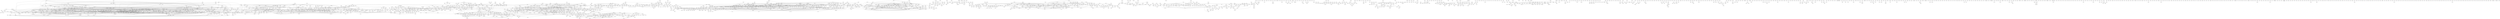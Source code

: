graph {
"MT-020";
"ES-465";
"BA-491";
"RJ-204/BR-492";
"SE-240";
"BA-316";
"BA-387";
"PA-446";
"MG-265";
"DF-003";
"SP-476";
"TO-485";
"RN-401";
"MA-337";
"AMG-1745";
"SE-403";
"DF-131";
"MG-654";
"MT-270";
"BA-894";
"CE-438";
"MG-350";
"SP-328";
"RS-463";
"PE-078";
"MS-245";
"MT-107";
"RS-436";
"BA-693";
"SPA 193/310";
"SP-483";
"PI-469";
"RS-441";
"MG-1025";
"CE-366";
"DF-455";
"BA-126";
"MS-278";
"BA-487";
"BA-500";
"MS-166 / MS-382";
"SP-066/SP-300";
"SP-197";
"BA-625";
"PI-327";
"PB-366";
"MG-344";
"ES-060";
"PB-411";
"TO-499";
"RS-470";
"MT-208";
"BA-936";
"BA-505";
"PR-457";
"TO-040/TO-255";
"SP-451/SP-310";
"TO-479";
"BR-489/BA-489";
"RJ-106";
"BA-601";
"ES-190";
"BA-490";
"SP-569";
"BA-542";
"SP-261";
"MS-171";
"CE-456";
"GO-319";
"SC-302";
"DF-440";
"CE-265";
"MG-479";
"PR-574";
"BA-486";
"SP-103";
"PR-465";
"SP-209";
"MA-245";
"SP-121";
"SP-658";
"BA-539";
"BA-130/BA-558";
"RS-814";
"SC-444";
"PR-498";
"PR-449";
"SP-460";
"GO-217";
"BR-356";
"RO-490";
"PR-439";
"ES-426";
"MG-353";
"SP-291";
"CE-192";
"BA-866";
"GO-502";
"PR-482";
"RJ-234";
"SP-255/SP-225";
"TO-476";
"ES-388";
"DF-095";
"PB-417";
"MS-164";
"MG-822";
"BA-656";
"RJ-166";
"TO-010/TO-201";
"MT-453";
"PA-483";
"SP-074/048";
"CE-385";
"GO-353";
"BA-434";
"MT-433";
"SP-323";
"MA-036";
"SE-477";
"TO-426";
"SP-570";
"BA-791";
"SE-360";
"SP-727";
"RJ-111";
"SP-637";
"SP-565";
"SP-060/SP-270";
"RS-518";
"MG-451";
"RS-487";
"SE-287";
"SE-135";
"RS-507";
"BA-686";
"RS-480";
"SP-015";
"MA-127";
"SP-654";
"BA-840";
"AMG-0925";
"SP-176";
"ES-166";
"GO-330";
"BA-722";
"BA-245";
"mt-110";
"BR-461";
"ES-456";
"PA-442";
"MT-320";
"PI-221";
"DF-125";
"RS-452";
"PR-444";
"BA-424";
"BR-459/SP-171";
"MA-141";
"SPA-145/SP-270";
"SP-322";
"PE-051";
"MA-303";
"PA-036";
"SP-055";
"LMG-638";
"LMG-625";
"RS-377";
"BA-396";
"PB-400";
"AL-480";
"GO-307";
"SP-191";
"RR-321";
"SC-451";
"BA-641";
"SP-344";
"MA-201";
"BR-120/ MG-447";
"MA-327";
"TO-421";
"RS-124";
"SE-385";
"RS-022";
"BA-428";
"MG-226";
"SP-043/SP-075";
"SP-431";
"PE-061";
"RJ-210";
LMG626;
"TO-491";
"ES-315";
"MS-112";
"SC-456";
"MS-431";
"BA-431";
"RS-143";
"BA-695";
"RO-464";
"SP-123";
"PE-085";
"PE-007";
"BA-393";
"SE-266";
"AL-490";
"ES-470";
"SP-517/SP-284";
"RN-078";
"PB-323";
"TO-484";
"RS-566";
"PE-304";
"TO-070/TO-181";
"RN-086";
"SP-031";
"BA-152";
"GO-230";
"RJ-137";
"ES-230";
"RJ-159";
"PB-388";
"SP-293";
"TO-245";
"DF-105";
"BA-638";
"MA-364/BR-135";
"PI-314";
"LMG-644";
"BR-466";
"SP-271";
"RO-452";
"BA-148/BA-434";
"SP-139";
"GO-459";
"PI-228";
"PR-447";
"ES-341";
"PE-414";
"BA-700";
"BA-858";
"RJ-224";
"SC-442";
"TO-416";
"MG-445";
"RJ-214";
"PA-007";
"SP-397/334";
"MS-425";
"SP-615";
"Sp-274";
"RS-403";
"DF-330";
"DF-480";
"PE-009";
"SE-492";
"SP-189";
"PI-464";
"SP-388/300";
"RS-307";
"TO-409";
"SC-486";
"CE-313";
"SE-412";
"MG-179";
"SP-594";
"SP-437";
"SP-040/150";
"TO-205";
"MG-858";
"TO-296";
"RJ-117";
"BA-667";
"BA-672";
"TO-181";
"AL-130";
"MT-343";
"PR-566";
"MG-457";
"MS-487";
"SP-153";
"SC-483";
"CE-179";
"RS-587";
"BR-352/GO-330";
"BA-938";
"SE-473";
"DF-250";
"MA-339";
"PI-247";
"PR-182/PR-281";
"DF-025";
"SP-003";
"BR-158/392/287";
"MT-247";
"CE-377";
"SE-280";
"RN-016";
"MA-313";
"PE-275";
"DF-005";
"BA-496";
"PE-025";
"PA-322";
"SP-001/563";
"RJ-144";
"SE-464";
"SP-427";
"SP 147/215";
"GO-040";
"TO-422";
"BR-010/TO-050/TO-255";
"BA-978";
"SP-215";
"BA-974";
"PB-262";
"PR-459";
"ES-010";
"MT-449";
"BA-862";
"PE-475";
"SP-351";
"MA-323";
"CE-346";
"CE-341";
"PR-525";
"SP-066";
"RS-241";
"GO-430";
"PE-309";
"170EMG0280";
"DF-220";
"SP-201";
"PE-073";
"BA-661";
"GO-480/BR-251";
"MS-170";
"SE 434";
"MG-230";
"SP-151";
"MS-470";
"AL-101";
"SP-321/SP-387";
"TO-110";
"BA-889";
"LMG-752";
"BA-409";
"MS-286";
"ES-452";
"MG-409";
"BA-800";
"GO-213";
"SP-305";
"BA-120/BA-650";
"MG-458";
"SP-174";
"GO-477";
"PR-535";
"RN-031";
"PR-323";
"RS-602";
"SP-608";
"BA-409/BA-411";
"SC-421";
"SP-259";
"DF-004";
"MS-345";
"PR-475";
"BA-522/BA-523";
"RS-153/471";
"RN-093";
"PI-309";
"MG-422";
"PR-552";
"SE-325";
"MG-232";
LMG678;
"MG-454";
"RS-514";
"RS-705";
"BA-461";
"PB-250";
"AM-254";
"MA-256";
"MG-435";
"MA-345";
"MA-270";
"PR-889";
"BA-263";
"RJ-121/RJ-129";
"SP-029/SP-312";
"MG-872";
"SP-079/SP-478";
"RO-479";
"BA-351";
"BA-516";
"RS-410";
"PE-285";
"ES-080";
"SP-325";
"PE-560";
"TO-134/TO-201";
"ES-446";
"PA-320";
"GO-336";
"PR-490";
"MG-461";
"BA-682";
"DF-465";
"SC-450";
"SE-226";
"TO-354";
"SP-018/SP-315";
"BA-852";
"BA-270 / BR-251";
"MS-489";
"RS-149/348";
"MS-141/BR-163/BR-487";
"ES-476";
"PB-111";
"SP-409/SP-333";
"SP-039";
"SP-226";
"SP-270/SP-272";
"ES-368";
"BA-848";
"BR-486";
"BA-779";
"PI-111";
"BA-636";
"PR-446";
"SPA 097/127";
GO_506;
"BR-145";
"RN-076";
"DF-425";
"PB-196";
"PB-338";
"SP-064";
"SP-595";
"TO-442";
"BA-696";
"SP-482";
"AL-105";
"MG-825";
"RO-144";
"RS-516";
"RS-522";
"ES-357";
"RS-477";
"SC-345";
"SP-055/BR-101";
"PR-680";
"AL-225";
"SE-339";
"SP-330";
"PE-196";
"RN-403";
"RJ-176";
"PI-110";
"BA-644";
"RS-486";
"RJ-174";
"AL-449";
"AL-440";
"SP-022";
"MA-331";
"MA-314";
"RN-087";
"RJ-228";
"MA-306";
"MS-466";
"BA-447";
"CE-348";
"CE-177";
"RN-077";
"MA-340";
"RS-476";
"BR-393/ES-297";
"SP-306";
"SP-277/225";
"SPA-001/563";
"RO-480";
"RN-091";
"437EMG0240";
"SP-352";
"PI-315";
"RN-051";
"PR-587";
"SP-607";
"MA-025";
"BA-417";
"PB-306";
"MS-160 / MS-299";
"RN-015";
"BR-265";
"BA-665";
"ES-428";
"RS-135";
"RO-485";
"RO-420";
"MT-408";
"PI-258";
"MG-205";
"RN-203";
"SP-115/255";
"MA-334";
"MG-464";
"PA-324";
"PR-431";
"PI-345";
"SC-492";
"TO-296/TO-498";
"MG-275";
"MS-423";
"MS-166 / MS-270";
"PR-497";
"RO-460";
"CE-426";
"ES-490";
"SP-135";
"MA-202";
"RO-494";
"SP-355";
"SE=368";
"SE-303";
"RJ-102";
LMG758;
"BA-283";
"PR-506";
"TO-262";
"SP-326";
"RS-470/BR-470";
"TO-434";
"MA-362";
"ES-181";
"LMG-834";
"BA-888";
"ES-383";
"BA-386";
"SE-488";
"CE-090";
"PI-320";
"BR-463";
"SP-421";
"SE-355";
"SC-485";
"PR-532";
"MS-156/MS-162";
"BA-290";
"BA-506";
"BA-463";
"BA-560";
"BA-650";
"PE-605";
"PR-092";
"MG-762";
"MT-431";
"ES-124";
"MG-427";
"RS-805";
"MS-010";
"PR-473";
"SP-353";
"MG-800";
"BA-510";
"RR-205";
"LMG-664";
"PE-090";
"MS-480";
"MS-447";
"BR-116";
"SC-407";
"SP-091/SP-270";
AMG900;
"BA-564";
"MG-326";
"RN-402";
"RJ-083";
"PR-489";
"SE-228";
"SE-265";
"LMG-108";
"MG-446";
"MG-214";
"RS-825";
"MA-205";
"BA-632";
"MT-140";
"GO-504";
"CE-085";
"CE-263";
"MT-484";
"BR-479";
"GO-547";
"SE-409";
"PE-095";
"PE-520";
"SP-096";
"GO-480";
"AL-120";
"RN-407";
"PB-395";
"TO-458";
"SE-255";
"MA-014";
"BR-491";
"PR-496";
"BA-427/BA-144";
"BA-403";
"TO-080";
"BA-827";
"821LMG0030";
"BR-377";
"RJ-143";
LMG718;
"SC-439";
"ES-391";
"DF-085";
"SE-270";
"MA-305";
"PB-348";
"GO-210/GO-307";
"MA-034";
"BA-305";
"RJ-182";
"TO-365";
"BA-550";
"CE-282";
"LMG-680";
"BA-142/BA-245";
"RS-536";
"MS-339";
"BA-576";
"MG-674";
"CE-458";
"BA-368";
"MS-299";
"MA-319";
"MG-060/MG-164";
"SP-117";
"BA-262/BA-655";
"RS-443";
"SP-331";
"BA-172";
"MT-471";
"BR-678";
"CE-065";
"MG-426";
"SP-051/255";
"BR-639";
"GO-147";
"RN-120";
"RS-702";
"MT-441";
"PR-855";
"DF-180";
"BR-383";
"030EMG0025";
"MG-415";
"RO-133 / RO-205";
"SE-476";
"GO-479";
"RS-404";
"MG-335";
"MT-419";
"PI-246";
"AL-110";
"SP-225/SP-261";
"SP-310";
"AM-070";
"PR-586";
"RN-074";
"TO-348";
"MG-367";
"MG-208";
"LMG-575";
"TO-464";
"BA-084";
"RS-129";
"BA-459";
"PR-884";
"MS-228";
"SP-106";
"AL-210";
"MS-340";
"BR-060";
"PI-242";
"SP-133";
"LMG-893";
"RN-405";
"RS-541";
"PR-455";
"MS-124";
"GO-422";
"MS-430";
"BA-120/BA-381";
"SE-405";
"PE-283";
"CE-531";
"BR-342/ES-313";
"BR-482";
"BR-466/PR-466";
"MT-460";
"RS-474";
"BA-671";
"PR-592";
"MT-220";
"MA-132";
"MS-475";
"155EMG0010";
"RS-502";
"SC-459";
"PR-467";
"PB-372";
"BA-884";
"TO-477";
"MG-414";
"ES-432";
"MS-141/BR-163";
"ES-477";
"MS-289";
"BR-272";
"RJ-091";
"DF-230";
"PR-454";
"PE-590";
"TO-445";
"SC-468";
"CE-153";
"MA-006";
"SP-332";
"SP-195/SP-331";
"MS-429";
"RS-392";
"SP-571";
"RN-079";
"PB-248";
"DF-009";
"MT-110";
"MG-229";
"RO-495";
"RJ-145";
"LMG-614";
"BA-612";
"PA-026";
"BA-670";
"TO-126";
"MA-375";
"MG-452";
"MS-142";
"MT-206";
"BR-487";
"CE-277";
"SP-270/Viaoeste";
"SP-075";
"PE-337";
"GO-174";
"ES-162";
"RR-452";
"DF-170";
"PI-318";
"BA-532";
"MG-124";
"RS-305";
"RJ-127";
"TO-280/TO-373";
"PI-321";
"PR-412";
"BR-459";
"BA-973";
"TO-429";
"RN-233";
"TO-164/TO-226";
"AC-040";
"BA-518";
LMG750;
"PB-195";
"LMG-618";
"Sp-216";
"PB-359";
"BA-502";
"BR-462";
"LMG-706";
"RS-153";
"BA-526";
"MG-449";
"BA-614";
"SP-160";
"MG-413";
"BA-349";
"BA-893";
LMG842;
"MT-125";
"PI-277";
"SP-425";
"PR-281";
"MS-280";
"PB-151";
"SP-341/304";
"SP-125";
"BA-886";
"SP-036";
"MA-326";
"MS-473";
"SP-230";
"TO-040";
"RJ-492";
"RJ-156";
"LMG-623";
"PA-318";
"SP 268";
"TO-415";
"RN-042";
"PR-557";
"MT-170";
"GO-409";
"SP-122";
"SP-385";
"PB-420";
"SP-147";
"SE-16¨0";
"RS-324";
"MG-405";
"BA-432";
"TO-040/TO-110";
"TO-365/TO-458";
"GO-139/GO-210";
"BR-472";
"MG-030";
"MT-461";
"PR-662";
"BA-652";
"RS-132";
"PR-473/PR-281";
"GO-164";
"SP-099";
"SE-475";
"GO-215";
"TO-402";
"RN-104";
"MA-345/BR-402";
"PI-304";
"BA-855";
"MS-178 / MS-382";
"SC-493";
"SP-148";
"PR-589";
"RS-455";
"RJ-142";
"RS-431";
"PI - 213";
"MT-248";
"BA-547";
"LMG-601";
"SE-414";
"MA-026";
"PR-468";
"CE-321";
"TO-030";
"BA-987";
"MG-347";
"PR-536";
"SP-372/321";
"MT-199";
"BA-411";
"RS-348";
"PR-249";
"BR-405";
"PB-384";
"RJ-204";
"SP-104/SP-079";
"MS-240";
"MS-438";
"BR-324";
"GO-474";
"PI-450";
"CE-368";
"BA-262/BA-648";
"PA-395";
"MS-243";
"PR-511";
"MA-304";
"PJ-089";
"AL-460";
"PR-575";
"RS-608";
"RS-401";
"SP-023";
"SP-008";
"RN-406";
"IPN-390";
"SP-339";
"BA-654";
"RS-640";
"RO-489";
"RN-041";
"SP 149/215";
"SP-321";
"PA-256";
"CE-453";
"PB-391";
"MA-379";
"BR-369/PR-369";
"SE-315";
"SP-222";
"AL-145";
"SP-207";
"GO-404";
"RJ-184";
"GO-413";
"TO-251";
"PB-167";
"MG-311";
"AL-430";
"TO-427";
"BA-120/BA-262";
"BA-863";
"MG-456";
"SP-281";
"RJ-104";
"SE-437";
"GO-341";
"SP-140";
"MS-441";
"LMG-748";
"LMG-686";
"SPA 084/127";
"RJ-130";
"PA-458";
"RO-267";
"TO-428";
"SP-424/SP-270";
"446EMG0280";
"MT-415";
"PB-383";
"PB-285";
"GO-178";
"LMG-638 Rodovia Eli Pinto";
"RS-453/BR-453";
"BA-524";
"RS-218";
"AL-455";
"BR-483/GO-206";
"CE-240";
"SP-315";
"SP-523";
"SP-340";
"MG-285";
"SP-070";
"PR-554";
"BR-459/RJ-165";
"TO-419";
"TO-362";
"SC-405";
"CE-152";
"SE-179/SE-355";
"BA-559";
"RO-391";
"DF-322";
"CE-182";
"ES-485";
"SP-143";
"RO-497";
"RS-183";
"RO-491";
"RO-475";
"SE-436";
"SC-432";
"SC-471";
"RS-569";
"BA-536";
"MT-417";
"GO-402";
"RJ-186";
"BA-515";
"MS-295";
"MT-454";
"DF-125a";
"SC-403";
"RJ-125";
"RS-585";
"PR-218";
"CE-509";
"ES-260";
"MG-455";
"PE-292";
"PR-526";
"BA-421";
"CE-371";
"RN-072";
"SP-532";
"MS-134";
"DF-420";
"252EMG0220";
"BA-676";
"ES-375";
"AL-435";
"MG-129";
"RO-498";
"PE-630";
"SP-324";
"MG-423";
"TO-407";
"RS-142";
"RO-482";
"BA-120/BA-549";
"SP-029";
"MG-020";
"SC-108";
"PR-463";
"BA-846";
"PB-293";
"MA-216";
"MS-283";
"RN-221";
"ES-130";
"TO-134";
"SE 120";
"TO-247";
"PR-577";
"LMG-662";
"BA-690";
"PR-518";
"MT-338";
"SE-438";
"MG-436";
"BA-777";
"RS-332";
"TO-164/TO-342";
"RJ-149";
"SPA 499/320";
"RJ-160/RJ-152";
"SP-007/SP-327";
"MT-100";
"RJ-140/BR-120";
"RS-529";
"BA-545";
"CE-168";
"RN-033";
"CE-358";
"BA-968";
"PR-879";
"PA-124";
"BA-515/BA-516";
"MG-342";
"SP-026/SP-327";
"MA-376";
"SP-007/272";
"MG-188";
"MG-238";
"DF-120a";
"RS-149";
"PR-845";
MG132;
"AL-497";
"MG-167";
"435EMG0205";
"164EMG0650";
"ES-376";
"GO-436";
"SP-318";
"PR-437";
"RS-734";
"BA-398";
"SC-443";
"BA-940";
"BA-455";
"BA-369";
"PR-153";
"SP-552";
"PR-553";
"GO-521";
"BA-270";
"SP-319";
"MG-105";
"BA-142";
"SP-021";
"MS-267";
"MS-422";
"RJ-120";
"DF-045";
"PI-456";
"ES-185";
"RS-110";
"SP-264";
"RS-402";
"BA-504";
"BA-534";
"SP-501";
"DF-467";
"GO-219";
"ES-360";
"PR-408";
"CE-549";
"MT-370";
"SP-137";
"ES-358";
"SC-404";
"BA-509";
"CE-180";
"GO-210/GO-305";
"PR-513";
"MA-317";
"BA-026/BA-130";
"BA-438";
"ES-289";
"SE-230/SE-303";
"MT-299";
"GO-010";
"MA-380";
"BA-630";
"BA-512";
"SP-216";
"PI-301";
"PR-531";
"RN-129";
"MT-358";
"SE-429";
"PR-495";
"PB-221";
"PE-214";
"CE-156";
"PB-393";
"RJ-116/ RJ-158";
"BR-101/RS-101";
"DF-035";
"MT-470";
"RJ-114";
"RS-60";
"PI-462";
"PI-328";
"BA-892";
"BA-460";
"MG-329";
"RJ-116";
"SE-090";
"MG-635";
"SP-459/230";
"DF-260";
"RS-504";
"Go-506";
"ES-487";
"ES-379/ES-484";
"TO-433";
"CE-473";
"RJ-208";
"DF-075";
"GO-446";
"DF-322a";
"MG-202";
"RJ-108";
"SE-413";
"Ms-468";
"DF-055";
"PI-303";
"RO-459";
"MG-678";
"ES-489";
"BA-851";
"CE-040";
"CE-440";
"PE - 005";
"BA-233";
"RS-323";
"LMG-736";
"MG-338";
"TO-446";
"RS-833";
"PI-225";
"CE-350";
"SP-541";
"RJ-140";
"BR-262";
"SP-058/031";
"LMG-624";
"MT-448";
"RJ-155";
"MS-436";
"DF-120";
"BA-594";
"BA-466";
"GO-527";
"SC-350";
"ES-445";
"PR-555";
"RS-434";
"GO-184";
"BA-841";
"PI-305";
"RS-843";
"MA-320";
"SP-287/SP-387";
"GO-139";
"MT-459";
"SC-415";
"SC-401";
"SC-448";
"SP-606";
"GO-461";
"MS-217";
"TO-457";
"RS-494";
"MG-248";
"RS-130";
"MA-225";
"BA-311";
"LMG-632";
"SP-159/SP-300";
"ES-491";
"MG-833";
"LMG-482";
"BR-439/ES-209";
"PR-544";
"BA-451";
"PB-138";
"PE-310";
"295EMG0320";
"Rodovia MG - 401";
"TO-130";
"MA-040";
"GO-173";
"MA-106/MA-006";
"SP-127";
"PR-217";
"MS-157";
"MA-369";
"BR-120/ MG-441";
"TO-495";
"MS-147";
"SP-101";
"PI-386";
"AM-010";
"MG-862";
"TO-165";
"SP-112/SP-270";
"ES-379";
"PA-125";
"MS-352";
"PA-411";
"PE-390";
"RN-002";
"SE-200";
"SE-417";
"BA-131";
"BA-505/BA-506";
"BA-120";
"TO-369";
"TO-347";
"SE-469";
"TO-424";
"BR-163";
"BA-529";
"RJ-158/BR-492";
"PA-014";
"SE-361";
"RS-506";
"DF-150";
"AL-415";
"PB-160";
"MT-480";
"MT-437";
"SE-440";
"BA-488/BA-130";
"RS-418";
"MG-416";
"DF-280";
"SP-046";
"RJ-146";
"BA-569";
"MG-441";
"TO-335";
"SE-177";
"GO-440";
"PR-477";
"MS-459";
"RO-458";
"PB-394";
"GO-501";
"SP-181";
"BR-277";
"RS-373";
"RS-030";
"PR-493";
"MA-360";
"MG-187";
MG434;
"PI-243";
"SP-253";
"RJ-124";
"PI-458";
"BA-801";
"GO-206";
"BA-651";
"PR-422";
"RJ-075";
"PB-364";
"RO-457";
"SP-032/SP-280";
"TO-487";
"MS-214";
"SP-030/SP-421";
"BA-046";
"MG-161";
"TO-226";
"SP-017/123";
"PB-392";
"MG-050";
"DF-445";
"TO-050/TO-387";
"DF-205";
"MG-111";
"RS-010";
"TO-110/TO-255";
"PA-031";
"BA-642";
"MG-450";
"MS-324";
"BA-636 BR-251";
"MT-388";
"MG-834";
"MT-326";
"MT-050";
"DF-002";
"LMG-788";
"RO-135";
"SP-250";
"TO-255";
"BA-562";
"ES-177";
"MS-355";
"BA-250";
"ES-313";
"RJ-178";
"RO-487";
"RJ-113";
"CE-482";
"SP-077";
"ES-422";
"PR-182";
"BA-985";
"GO-511";
"MG-874";
"RS-456";
"MS-378";
"ES-479";
"BR-287";
"PA-287";
"RJ-085";
"SP-413";
"RS-355";
"RJ-079";
"MG-123";
"PR-464";
"CE-397";
"PA-220";
"PR-650";
"PR-537";
"RO-470";
"ES-344";
"ES-495";
"MG-447";
"RJ-136";
"PR-960";
"PB-169";
"MT-244";
"SP-085/060";
"SP-052";
"CE-455";
"SE-317";
"BA-432/BA-433";
"CE-497";
"TO-280";
"MA-247";
"BA-519";
"MG-164";
"PE-263";
"MS-357";
"BA-969";
"SP-052/031";
"PI-461";
"SP-129";
"PI-236";
"MA-215";
"CBT-150";
"SC-382";
"SE-282";
"SE-407";
"MT-325";
"RS-532";
"DF-290";
"SP-373";
"MG-260";
"PR-483";
"TO-432";
"PI-322";
"RJ-121";
"MT-418";
"RR-460";
"SP-381";
"BA-521";
"RJ-206";
"RJ-216";
"SP-334";
"SP-082/SP-330";
"280EMG0340";
"429EMG0200";
"PA-154";
"PR-542";
"SP-348";
"PR-515";
"RS-446";
"MS-465";
"SP-056/SP-060";
"BR-153/PR-153";
"PA-252";
"GO-306";
"PR-443";
"BA-861";
"PB-233";
"SP-360";
"RS-162";
"BR-356/MGC-356";
"RN-404";
"MS-306";
"RJ-160";
"SE-468";
"MG-667";
"ES-483";
"BA-896";
"SP-042";
"BA-826";
"TO-050";
"TO-460";
"845LMG0020";
"SP-519/SP-284";
"AL-201";
"ES-416";
"BA-699";
"LMG-720";
"SP-225";
"PR-436";
"ES-164";
"PE-103";
"LMG-826";
"MS-270";
"PI-457";
"CE-535";
"MT-486";
"RJ-115";
"PB-317";
"RN-012";
"SE-335";
"SP-344/055";
"MS-141";
"SC-431";
"RO-455";
"BA-685";
"BA-274";
"PR-562";
"RJ-138";
"ES-137";
"MG-793";
"MT-451";
"RS-118";
"MT-246";
"BA-084/BA-233";
"BA-480";
"RO-456";
"MA-384";
"TO-436";
"PB-135";
"MS-213";
"TO-010";
"GO-301";
"ES-472";
"MS-229";
"MG-831";
"MG-108";
"DF-128";
"BA-388";
"GO-469";
"DF-295";
"SE-290";
"BR-457/GO-219";
"265EMG0240";
"TO-164";
"PB-132";
"PI-116";
"BA-449";
"LMG-713";
"RJ-190/RJ-180";
"BR-455";
"CE-505";
"MA-125";
"GO-222";
"Rodovia MG-403";
"SP-441/SP-270";
"BA-634";
"BA-982";
"BA-501";
"TO-387";
"SP-309";
"RN-263";
"RN-085";
"RO-492";
"RO-480 / RO-476";
"PI-302";
"BA-412";
"SP-266/SP-333";
"SP-502/SP-266";
"SP-553";
"SP-613";
"RS-508";
"CE-514";
"PE-413";
"BA-972";
"SP-627";
"TO-425";
"PB-093";
"PI-453";
"PI-451";
"MS-474";
"SP-376/300";
"SC-370";
"SP-214";
"CE-311";
"SE-490";
"BA-392";
"SE-295";
"RS-389";
"GO-426";
"Rodovia MG-202";
"SP-258";
"PA-279";
"RS-405";
"AL-450";
"LMG-775";
"MT-352";
"SPA-040/272";
"PE-430";
"BA-375";
"SP-457";
"TO-010/TO-222";
"ES-469";
"ES-320";
"MA-209";
"BA-778";
"MT-040";
"RS-265";
"PR-585";
"ES-440";
"RJ-194/BR-492";
"SE-245";
"ES-484";
"SC-424";
"BA-160";
"SE-430";
"BA-663";
"SP-171";
"RS-853";
"MA-008/Ma-119";
"RJ-230";
"MG-742";
"SP-605";
"SP-423";
"PA-235";
"SP-336";
"MG-442";
"CE-553";
"PR-158";
"SP-287";
"TO-373";
"265EMG0200";
"MA-262";
"PB-276";
"AC-485";
"SP-402/SP-294";
"BA-553";
"PA-430";
"MS-325";
"MG-217";
"MG-437";
"SP-067/SP-360";
"BR-265/BR-120/MG-120";
"PB-177";
"PR-551";
"MG-827";
"PR-558";
"ES-480";
"SC-453";
"TO-420";
"RJ-186/BR-393";
"MS-444";
"SP-474/SP-328B";
"SP-320";
"GO-508";
"TO-404";
"PR-484";
"SE-467";
"BA-715";
"SP-150";
"MA-307";
"MA-134";
"SP-048/SP-421";
"MG-412";
"PB-327";
"PB-387";
"ES-356";
"MA-328";
"BA-537";
"PR-456";
"SP-442/SP-266";
"SC-417";
"SP-053/SP-332";
"MA-322";
"AL-115";
"PI-237";
"AL-420";
"PE-615";
"MS-316";
"RJ-172";
"SP-175";
"MT-493";
"SP-383";
"RN-013";
"RN-081";
"MT-060";
"ES-418";
"SC-469";
"GO-188";
"RO-493";
"PB-145";
"PE-576";
"BA-402";
"SE-331";
"BA-849";
"RN-023";
"SP-076";
"BA-856";
"PE-088";
"MT-255";
"CE-166";
"PB-334";
"RJ-141";
"LMG-744";
"RR-342";
"MG-408";
"PR-485";
"PB-356";
"RS-359";
"GO-309";
"TO-444";
"CE-025";
"BA-320";
"PE-418";
"RS-430";
"RN-092";
"MG-410";
"BR-010/TO-040";
"DF-270";
"BA-425";
"SC-445";
"RN-160";
"BA-001";
"PA-150";
"MG-420";
"BA-787";
"MA-140";
"RS-704";
"CE-423";
"BR-293";
"RS-511";
"SC-414";
"ES-429";
"BA-495";
"DF-110";
"PA-127";
"BA-558";
"PR-509";
"DF-079";
"RS-126";
"PA-262";
"RS-706";
"SE-435";
"PB-176";
"PA-375";
"MG-308";
"MT-175";
"PB-150";
"RS-407";
"SE-434";
"PB-202";
"BA-637";
"SP-617";
"GO-320";
"MT-251";
"SC-423";
"SP-020/SP-315";
"PR-438";
"MA-228";
"GO-156";
"RS-711";
"SP-172";
"RS-630";
"RJ-153";
"LMG-824";
"MG-332";
"BA-465";
"MS-165";
"PI-210";
"MT-410";
"MA-318";
"MT-183";
"SC-410";
"MG-719";
"GO-118";
"SP-165";
"MS-377";
"MG-642";
"SP-042/SP-332";
"BA-617";
"SP-420/SP-294";
"BA-499";
"RJ-200";
"PR-462";
"PI-244";
"SP-115/SP-079";
"PR-281/PR-475";
"BA-697";
"PR-472";
"MT-492";
"MS-455";
"RS-287";
"PR-272";
"RN-177";
"TO-222";
"SP-280";
"MA-381";
"BR-430 BA-464";
"TO-020";
"RO-461";
"RR-405";
"SP-346";
"SP-001/153";
"MA-363";
"ES-494";
"SP-592";
"MA-371";
"ES-245";
"CHQ-040";
"AL-413";
"SP-624";
"BA-397";
"PA-412";
"SE-175";
"PR-280";
"SC-408";
"GO-194";
"SC-114";
"BA-647";
"TO-483";
"SP-043";
"RJ-154";
"BA-422";
"AMG-900";
"BA-370";
"BA-573";
"SP-054/SP-280";
"BA-898";
"SP-675";
"MG-443";
"SE-065";
"MG-280";
"MG-400";
"RS-403/410";
"PR-458";
"RN-011";
"BA-305/BA-386";
"MA-311";
"RS-165";
"SP-132";
"PB-264";
"ES-334";
"PE-028";
"RS-400";
"SP-300";
"TO-335/TO-164";
"TO-431";
"PR-466";
"RS-786";
"LMG-774";
"MT-487";
"BA-458";
"BA-660";
"GO-334";
"PE-350";
"MG-430";
"SP-027";
"BA-669";
"PR-539";
"030EMG0240";
"MG-155";
"446EMG0260";
"PE-017";
"MS-460";
"CE-292";
"BA-284";
"SP-327/SP-387";
"GO-441";
"BA-639";
"MS-440";
"BA-484";
"CE-352";
"SE-466";
"RJ-192/BR-492";
"TO-497";
"SP-109/008";
"PA-001";
"GO-520";
"LMG-829";
"RR-207";
"CE-269";
"MG-383";
"GO-410";
"RJ-218";
"SC-400";
"BA-408";
"MA-235";
"PR-581";
"RO - 477";
"BR-251";
"TO-164/TO-430";
"MA-341";
"PI-248";
"PE-250";
"ES-436";
"BA-156";
"TO-437";
"PI-116/PI-210";
"DF-355";
"MG-231";
"RS-155";
"MA-101";
"PB-228";
"BA-099";
"PR-170";
"SE-309";
"MG-220";
"BA-429";
"BA-513";
"CE-463";
"BA-404";
"BA-563";
"MS-435";
"SP-419";
"MS-162";
"AL-215";
"MS-320";
"DF-326";
"CE-351";
"MG-459";
"CE-362";
"SPA 032/101";
"SP-359/294";
"GO-154";
"MG 164";
"BR-487/PR-580";
"TO-455";
"SP-009/010";
"MT-473";
"SP-473";
"MG-838";
"PB-386";
"RJ-168";
"RJ-123";
"RJ-186/RJ-116";
"SP-159/225";
"BA-802";
"MA-342";
"RS-448";
"PB-368";
"GO-347";
"RJ-093";
"SP-097";
"TO-130/TO-255";
"MT-260";
"SPA 205/270";
"BR-478";
"RJ-122";
"LMG-780";
"PB-214";
"LMG- 658";
"PR-461";
"ES-220";
"MG-010";
"SP-338";
"RS-020";
"SP-126";
"MS-135";
"BA-508";
"MA-315";
"MG-190";
"MS-379";
"PI-211";
"SP-616";
"PE-160";
"SP-160/SP-250";
"MT-498";
"MG-235";
"BA-655";
"BA-552";
"BA-882";
"TO-070";
"MT-445";
"BA-683";
"PA-481";
"SP-024";
"PR-486";
"GO-543";
"MS-223";
"RS-481";
"SP-461";
"ES-421";
"RO-472";
"SC-284";
"SP-205/058";
"RS-473";
"BR-010/TO-050";
"PI-249";
"BA-556";
"CE-454";
"SP-266";
"RS-331";
"RJ-188";
"DF-345";
"GO-453";
"CE-393";
"MA-227";
"MG-431";
"MA-007";
"MS-338";
"SP-568";
"MS-218";
"BA-026";
"MG-173";
"BA-883";
"TO-456";
"AL-205";
"ES-405";
"CE-163";
"PR-163";
"SP-085/SP-300";
"BR-122/MG-122";
"SP-016/SP-421";
"GO-236";
"BA-130/BA-647";
"MS-195";
"BR-482 / MGC-482";
"BR-473";
"RS-357";
"PR-517";
"PE-340";
"CE-552";
"BA-583";
"SP-498/SP284";
"MA-122";
"BA-433";
"GO-509";
"MG-170";
"PR-460";
"BA-531";
"SP-488";
"SP-563";
"GO-414";
"BA-483";
"MG-117";
"MS-160";
"SP-029/SP-421";
"SP-487";
"MG-252";
"ES-486";
"MG-429";
"GO-346";
"BR-235/TO-010";
"GO-427";
"MT-414";
"SP-561";
"GO-454";
"RJ-119";
"CE-364";
"SC-341";
"GO-239";
"TO-201";
"MG-844";
"BA-953";
"PA-477";
"BA-659";
"MG-818";
"MG-627";
"BA-052";
"PE-233";
"TO-414";
"MT-242";
"MG-434";
"MG-158";
"SE-310";
"SP-406/SP266";
"SP-040/613";
"SP-377";
"SP-062/251";
"ES-434";
"RO-377";
"SE-179";
"MG-439";
"BA-997";
"DF-285";
"BA-507";
"SC-418";
"LMG-843";
"BR-122";
"BA-310";
"CE-253";
"RS-242";
"RN-084";
"BA-419";
"TO-418";
"MT-130";
"PE-378";
"SE-285";
"PE-060";
"LMG-828";
"TO-126/TO-201";
"MT-180";
"RJ-139";
"RS-101";
"MG-176";
"BA-416";
"MA-224";
"SP-047/SP-421";
"TO-481";
"PR-435";
"BA-633";
"CE-375";
"MG-401";
"PR-160";
"PR-364";
"MT-423";
"010EMG0005";
"SP-375";
"PR-180/PR-557";
"MT-485";
"MT-420";
"MA-368";
"SP-193";
"RS-471/BR-471";
"MT-324";
"MS-485";
"RS-520";
"SC-477";
"SE-368";
"MA-272";
"MS-426";
"PB-325";
"PR-340";
"BR-430";
"PR-471";
"SP-033";
"SP-255/SP-249";
"PR-559";
"SC-390";
"PA-112";
"MA-333";
"RS-344";
"MG-424";
"MS-445";
"RJ-226";
"MS-472";
"SP-097/SP-250";
"PI-115";
"BA-493";
"BA-411/BA-233";
"TO-482";
"SC-155";
"CE-354";
"RJ-198";
"GO 309";
"CE-176";
"PR-151";
"SE-427";
"RS-438";
"TO-160";
"MT-241";
"MG-262";
"CE-444";
"PE-300";
"MG-295";
"SP-046/125";
"RO-370";
"BR-174";
"PI-143";
"MS-145";
"BA-643";
"MS-184";
"RJ-180";
"RS-317";
"PE-038";
"PE-540";
"BA-372";
"SP-304";
"CE-288";
"BA-479";
"RJ-220";
"SC-352";
"BR-259/MG-259";
"PI-379";
"BA-582";
"AC-475";
"SP-198";
"CE-273";
"SC-440";
"CE-275";
"SP-195/225";
"TO-230";
"BA-839";
"RO-010";
"TO-020/TO-245";
"MA-329";
"MG-223";
"TO-486";
"MA-373";
"LMG-676";
"SC-110";
"RJ-126";
"SP-303/SP-387";
"BA-885";
"PR-556";
"SC-406";
"AL-250";
"MS-488";
"MT-344";
"RO-005";
"MG-432";
"PE-280";
"MA-321";
"PR-573";
"LMG-760";
"DF-001";
"SP-131";
"MT-235";
"RN-083";
"BA-220";
"GO-050";
"MG-341";
"GO-419";
"BR-122/CE-292";
"GO-485";
"RN-118";
"DF-130";
"SC-435";
"BR-283";
"430EMG0200";
"DF-140";
"TO-342";
"PI-310";
"PR-547";
"MT-452";
"AL-465";
"SP-107";
"RO-463";
"SC-108/SC-410";
"BA-623";
"GO-116";
"RS-422";
"MA-278";
"MS-290";
"PI-378";
"MT-434";
"BA-427";
"CE-445";
"RS-435";
"TO-141";
"CE-481";
"LMG-630";
"RS-157";
"RJ-196/RJ-216";
"SC-416";
"MG-425";
"SP-276";
"BA-680";
"RJ-170";
"CE-243";
"CE-469";
"CBT-125";
"BA-496/BA-026";
"PR-534";
"CE-464";
"SP-349";
"SP-272";
"CE-060";
"RR-319";
"SP-392/SP-270";
"MG-267";
"SC-135";
"ES-264";
"PE-121";
"AL-187";
"GO-425";
"MG-040";
"PR-488";
"RS-444";
"MA-020";
"PE-320";
"RJ-107";
"SP-634";
"BR-010/TO-020";
"Rodovia MG-161";
"RS-176";
"BA-390/BA-392";
"MS-432";
"DF-410";
"RS-210";
"MS-347";
"MG-290";
"SP-342";
"SC-449";
"PA-440";
"RS-625";
"CE-138";
"AL-140";
"SE-220";
"TO-374";
"SP-142/SP-270";
"ES-448";
"RJ-129";
"AM-352";
"ES-475";
"RJ-112";
"PA-140";
"PI-313";
"TO-336";
"SP-268";
"MG-406";
"ES-165";
"SP-294";
"SP-550";
"SC-429";
"MA-312";
"GO-467";
"124EMG0190\r\n124EMG0190";
"SP-073";
"LMG-830";
"TO-403";
"PE-081";
"SP-379";
"PR-576";
"BA-853";
"AL-135";
"BA-400";
"MG-114";
"CE-467";
"RN-032";
"BA-225";
"SP-499";
"SP-079";
"RS-500";
"SP-143/062";
"BA-464";
"SP-092/SP-270";
"RS-168";
"BR-482/ES-164";
"BR-120";
"PB-148";
"MT-430";
"PR-550";
"MT-351";
"MG-679";
"ES-356/ES-358";
"RO-496";
"ES-261";
"RN-316";
"AL-486";
"GO-112";
"MS-458";
"SP-486";
"PI-455";
"ES-257";
"BA-664";
"PB-240";
"VC-419";
"TO-166";
"MG-181";
"CE-386";
"PR-831";
"BA-522";
"PE-585";
"BA-503";
"LMG-682";
"SP-068";
"MS-244";
"PB-186";
"MG-314";
"MS-276";
"MA-206";
"ES-355";
"BA-148";
"SP-345";
"252EMG0240";
"MT-481";
"MT-488";
"PR-239";
"MS-376";
"GO-439";
"PR-180";
"RS-158";
"BA-494";
"GO-305";
"LMG-610";
"PB-337";
"LMG 628";
"SP-102";
"CE-293";
"LMG- 628";
"PA-447";
"MG-323";
"MG-133";
"SP-073/613";
"BA-084/BA-503";
"MA-349";
"MG-126";
"SPA 051/101";
"BA-383";
"RS-308";
"SP-056";
"MT-422";
"RJ-150";
"BA-475";
"BR-153";
"SP-157";
"BR-230";
"PR-317";
"MS-156/MS-386";
"BR-435";
"MG-453";
"TO-452";
"MT-225";
"DF-430";
"PR-450";
"MG-354";
"BA-668";
MA_227;
"BA-555";
"BA-548";
"SP-198/255";
"MS-040";
"PA-475";
"MG-870";
"SP-098";
"BA-245/BA-148";
"PE-071";
"RR-202";
"SE-204";
"PR-538";
"PB-251";
"430EMG0220";
"TO-498";
"PR-474";
"CE-356";
"RJ-135";
"SP-354";
"PI-308";
"AL-220";
"SE-472";
"BA-522/BA-524";
"LMG-650";
"RS-471";
"ES-462";
"MS-471";
"RJ-071";
"PR-405";
"TO-010/TO-130";
"CE-524";
"BA-210";
"SP-498";
"RN-501";
"SP-463";
"MT-249";
"TO-070/TO-255";
"PI-245";
"RS-223";
"MT-322";
"PR-852";
"RJ-158";
"MS-457";
"MG-417";
"MG-320";
"MS-434";
"RJ-148";
"RS-244";
"MS-215";
"RN-064";
"PR-423";
"PE-001";
"CE-123";
"SE-439";
"BA-314";
"PR-427";
"BA-543";
"GO-423";
"SC-340";
"SP-001/010";
"RJ-081";
"CE-241";
"ES-473";
"PE-507";
"RS-802";
"CE-451";
"MG-868";
"DF-097";
"MA-204";
"MT-328";
"ES-481";
"RS-287/BR-287";
"PI-229";
"MS-310";
"PR-512";
"SP-543";
"DF-051";
"PI-323";
"RS-713";
"BA-891";
"BA-381";
"SP-601";
"MS-395";
"CE-162";
"MA-275";
"TO-453";
"AL-125";
"ES-488";
"PR-090";
"DF-310";
"SE-230";
"GO-324";
"MS-295/MS-156";
"PI-415";
"GO-483";
"RR-203";
"PR-951";
"BA-485";
"SE-457";
"RS-350";
"GO-468";
"PB-157";
"SP-162";
"BA-551";
"RO-484";
"ES-387";
"PR-082";
"PR-487";
"CE-155";
"BR-467";
"GO-458";
"MG-255";
"SP-273";
"RS-207";
"PB-312";
"BA-847";
"MG-602";
"GO-503";
"PR-478";
"RS-826";
"ES-080/ES-264";
"GO-515";
"SP-142/SP-250";
"SP-183";
"ES-209";
"SP-267";
"PA-013";
"RS-432";
"RJ-164";
"SP-160/225";
"RO-205";
"RS-040";
"RS-423";
"PB-275";
"CE-257";
"MS-180";
"SPA 036/226";
"PR-451";
"RS-406";
"MT-447";
"SP-252";
"DF-100";
"BA-414";
"MT-383";
"MT-373";
"MT-416";
"SP-270";
"PR-560";
"MT-403";
"BA-488";
"LMG-629";
"PR-441";
"SE-419";
"MT-240";
"RO-387";
"MG-404";
"PR-510";
"SE-453";
"CE-189";
"PA-136";
"MG-794";
"MG-402";
"SP-141";
"MS-478";
"MT-160";
"PR-590";
"RO-466";
"SP-303";
"PE-072";
"PB-137";
"LMG-658";
"MS-156";
"AL-482";
"GO-302";
"PR-569";
"SP-113";
"SC-427";
"RO-140";
"SP-284";
"PI-241";
"BA-554";
"MG-723";
"PE-093";
"SP-234";
"RN-089";
"GO-180";
LMG860;
"BA-646";
"BA-317";
"SC-473";
"PE-097";
"PR-961";
"BR-381";
"MS-274";
"SC-283";
"ES-460";
"BA-706";
"SP-065";
"PE-148";
"SC-476";
"PR-522";
"BA-130";
"BA-535";
"MS-382";
"PB-115";
"SE-160";
"AC-010";
"PR-420";
"BA-561";
"BA-575";
"GO-565";
"SP-050";
"TO-164/TO-222";
"MA-280";
"PR-369";
"MS-258";
"MS-479";
"PB-121";
"SE-120";
"PI-213";
"PR-880/PR-281";
"PB-127";
"PR-491";
"ES-450";
"SP-040";
"RJ-236";
"SP-430";
"TO-222/TO-130";
"PB-370";
"AL-401";
"PB-133";
"MS-386";
"BA-557";
"GO-142";
"MS-178";
"PA-102";
"MA-310";
"SP-275";
"ES-248";
"BA-662";
"PA-454";
"MG-270";
"SE-431";
"SP-245";
"MT-429";
"CE-571";
"BA-262";
"MS-464";
"SP-241";
"SP-317";
"BA-046/BA-427";
"RS-239";
"LMG-690";
"MA-008";
"MG-060";
"DF-405";
"BR-369";
"RN-117";
"PB-224";
"TO-447";
"PA-151";
"MT-010";
"PR-583";
"LMG-776";
"SP-005/387";
"MT-440";
"SP-350";
"BA-492";
"BR-386";
"MA-338";
"ES-185/ES-379";
"GO-506";
"RN-288";
"PI-142";
"MG-211";
"PI-311";
"BA-752";
"SP-278";
"SP-058";
"SP-610";
"BA-144";
"BA-723";
"RJ-133";
"MG-184";
"BA-549";
"MG-710";
"MS-356";
"CE-261";
"BA-986";
"MG-839";
"BA-275";
"CE-507";
"ES-474";
"PB-200";
LMG766;
"MG-050/BR-494";
"RN-088";
"RJ-161";
"BA-649";
"GO-210";
"PR-565";
"PA-449";
"BA-653";
"AL 225";
"RO-383";
"SE-050";
"PB-313";
"AM-240";
"PR-479";
"MA-212";
"BA-413";
"BA-887";
"431EMG0280";
"PR-561";
"SP-327";
"RO-471";
"LMG- 798";
"BA-517";
"SP-308";
"BA-395";
"MA-119";
"TO-239";
"BA-784";
"MA-110";
"AM-174";
"BA-435";
"RJ-147";
"RJ-222";
"SE-170";
"SP-063";
"MT-339";
"LMG-779";
"AL-485";
"PR-445";
"CE-266";
"RN-075";
"BR-480";
"BA-648";
"SP-228";
"PA-025";
"SP-249";
"RS-115";
"MG-120";
"RS-484";
"SP-061";
"PR-681";
"PR-481";
"PR-546";
"PR-442";
"SP-333";
"RO-476";
"RJ-163";
"GO-466";
"SC-426";
"PB-238";
"BA-640";
"BR-354";
"SE-470";
"SE-100";
"BR-481";
"PE-460";
"SC-163";
"RS-699";
"MA-027";
"ES-430";
"MG-317";
"TO-162";
"RO-133";
"BA-540";
"MA-259";
"SE-425";
"CE-475";
"BA-698";
"SC-120";
"PB-382";
"ES-297";
"RN-269";
"BR-146";
"CE-187";
"PI-214";
"MS-384";
"SPA 117/308";
"MA-133";
"SP-557";
"MT-467";
"BA-880";
"ES-146";
"CE-384";
"RS-709";
"BA-093";
"SC-412";
"PI-120";
"BA-523";
"CE-329";
"RS-437";
"RS-428";
"MS-166";
"RS-472";
"PB-210";
"RJ-162";
"SP-527";
"RJ-134";
"PR-549";
"RS-540";
"SE-433";
"BA-645";
"TO-430";
"MT-340";
"CE-452";
"CE-284";
"RJ-116/ BR-492";
"SP-088";
"SE-415";
"TO-210";
"MT-243";
"TO-423";
"PI-473";
"MA-012";
"BA-900";
"MA-106";
"PE-158";
"MA-138";
"LMG-815";
"RJ-194";
"MS-351";
"PR-424";
"MG-810";
"PE-145";
"MG-440";
"SP-255";
"MT-336";
"MS-040/MS-338";
"RS-451";
"DF-320";
"MS-469";
"RJ-202";
"MG-132";
"SP-103/SP-079";
"BR-158/PR-158";
"RO-473";
"TO-454";
"ES-492";
"RS-122";
"RS-453";
"MA-336";
"BA-161";
"BA-462";
"RJ-151";
"ES-493";
"BA-262/BA-130";
"PI-216";
"RO-257";
"TO-239/TO-336";
"BA-528";
"MG-135";
"AM-363";
"MS-380";
"PE-365";
"RJ-152";
"PE - 060";
"PE-064";
"RS-647";
"GO-020";
"BR-484";
"MA-332";
"MA-302";
"SC-281";
"AC-090";
"GO-129";
"RS-240";
"BA-868";
"LMG-626";
"CE-363";
"SP-097/SP-300";
"TO-490";
"BA-878";
"CE-232";
"CE-323";
"MA-008/MA-119";
"SP-015/SP-330";
"DF-495";
"MA-352";
"PE-040";
"AC-405";
"RS-575";
"SP-062";
"SP-053/SP-280";
"BA-635";
"PR-963";
"SP-312";
"RJ-196";
"CE-327";
"MT-409";
"RJ-190";
"RS-211";
"RJ-131";
"LMG-789";
"BA-895";
"RS-330";
"BR-490/GO-213";
"BR-480/SC-480";
"RN-110";
"BR-470";
"RS-235";
"GO-505";
"RS-342";
"BA-857";
"CE-578";
"MT-250";
"Rodovia MG - 202";
"MS-450";
"RO-499";
"GO-457";
"SP-196/SP-331";
"CE-388";
"PR-453";
"RO-421";
"CE-380";
"MT-020" -- "MT-020";
"MT-020" -- "MT-010";
"MT-020" -- "MT-130";
"MT-020" -- "MT-351";
"ES-465" -- "ES-376";
"ES-465" -- "ES-465";
"ES-465" -- "ES-368";
"BA-491" -- "BA-120";
"BA-491" -- "BA-491";
"BA-491" -- "BA-494";
"BA-491" -- "BA-863";
"RJ-204/BR-492" -- "RJ-228";
"RJ-204/BR-492" -- "RJ-194";
"RJ-204/BR-492" -- "RJ-194/BR-492";
"RJ-204/BR-492" -- "RJ-206";
"RJ-204/BR-492" -- "RJ-204/BR-492";
"RJ-204/BR-492" -- "RJ-204";
"SE-240" -- "SE-240";
"SE-240" -- "SE-437";
"SE-240" -- "SE-100";
"SE-240" -- "SE-177";
"SE-240" -- "SE-160";
"SE-240" -- "SE-170";
"SE-240" -- "SE-204";
"SE-240" -- "SE-325";
"SE-240" -- "SE-310";
"SE-240" -- "SE-331";
"SE-240" -- "SE-175";
"SE-240" -- "SE-431";
"BA-316" -- "BA-316";
"BA-316" -- "BA-210";
"BA-387" -- "BA-392";
"PA-446" -- "PA-446";
"PA-446" -- "PA-124";
"MG-265" -- "MG-265";
"MG-265" -- "MG-329";
"MG-265" -- "LMG-828";
"DF-003" -- "DF-025";
"DF-003" -- "DF-003";
"DF-003" -- "DF-055";
"DF-003" -- "DF-001";
"DF-003" -- "DF-002";
"DF-003" -- "DF-051";
"DF-003" -- "DF-075";
"DF-003" -- "DF-085";
"DF-003" -- "DF-095";
"SP-476" -- "SP-476";
"SP-476" -- "SP-300";
"TO-485" -- "TO-110";
"TO-485" -- "TO-485";
"TO-485" -- "TO-487";
"TO-485" -- "TO-387";
"RN-401" -- "RN-221";
"RN-401" -- "RN-401";
"MA-337" -- "MA-337";
"MA-337" -- "MA-006";
"AMG-1745" -- "AMG-1745";
"SE-403" -- "SE-230";
"SE-403" -- "SE-403";
"SE-403" -- "SE-309";
"DF-131" -- "DF-205";
"DF-131" -- "DF-131";
"DF-131" -- "DF-128";
"MG-654" -- "MG-202";
"MG-654" -- "MG-654";
"MT-270" -- "MT-270";
"MT-270" -- "MT-459";
"MT-270" -- "MT-110";
"MT-270" -- "MT-340";
"BA-894" -- "BA-894";
"CE-438" -- "CE-085";
"MG-350" -- "MG-350";
"MG-350" -- "AMG-900";
"SP-328" -- "SP-474/SP-328B";
"SP-328" -- "SP-328";
"SP-328" -- "SP-322";
"SP-328" -- "SP-325";
"SP-328" -- "SP-330";
"SP-328" -- "SP-255";
"SP-328" -- "SP-321";
"SP-328" -- "SP-327";
"SP-328" -- "SP-215";
"SP-328" -- "SP-241";
"RS-463" -- "RS-430";
"RS-463" -- "RS-487";
"RS-463" -- "RS-463";
"RS-463" -- "RS-135";
"MS-245" -- "MS-245";
"MS-245" -- "MS-351";
"MS-245" -- "MS-357";
"MS-245" -- "MS-438";
"MS-245" -- "MS-324";
"MS-245" -- "MS-338";
"MT-107" -- "MT-107";
"RS-436" -- "RS-287/BR-287";
"RS-436" -- "RS-436";
"BA-693" -- "BA-126";
"BA-693" -- "BA-693";
"BA-693" -- "BA-290";
"BA-693" -- "BA-695";
"SP-483" -- "SP-483";
"SP-483" -- "SP-270";
"SP-483" -- "SP-487";
"SP-483" -- "SP-421";
"SP-483" -- "PR-170";
"PI-469" -- "PI-120";
"PI-469" -- "PI-469";
"RS-441" -- "RS-470";
"RS-441" -- "RS-441";
"RS-441" -- "RS-129";
"RS-441" -- "RS-355";
"MG-1025" -- "MG-1025";
"CE-366" -- "CE-445";
"CE-366" -- "CE-463";
"CE-366" -- "CE-366";
"CE-366" -- "CE-168";
"CE-366" -- "CE-187";
"CE-366" -- "CE-257";
"DF-455" -- "DF-130";
"DF-455" -- "DF-120a";
"BA-126" -- "BA-126";
"BA-126" -- "BA-290";
"BA-126" -- "BA-686";
"BA-126" -- "LMG-713";
"BA-126" -- "BA-695";
"BA-126" -- "BA-284";
"BA-126" -- "BA-690";
"MS-278" -- "MS-278";
"MS-278" -- "MS-156";
"MS-278" -- "MS-378";
"BA-487" -- "BA-487";
"BA-487" -- "BA-130";
"BA-500" -- "BA-500";
"BA-500" -- "BA-496";
"BA-500" -- "BA-517";
"BA-500" -- "BA-508";
"MS-166 / MS-382" -- "MS-166";
"MS-166 / MS-382" -- "MS-382";
"SP-066/SP-300" -- "SP-300";
"SP-066/SP-300" -- "SP-066/SP-300";
"SP-197" -- "SP-304";
"SP-197" -- "SP-197";
"SP-197" -- "SP-225";
"BA-625" -- "BA-625";
"BA-625" -- "BA-263";
"BA-625" -- "BA-262";
"PI-327" -- "PI-327";
"PB-366" -- "PB-348";
"PB-366" -- "PB-366";
"PB-366" -- "PB-364";
"PB-366" -- "PB-400";
"PB-366" -- "CE-380";
"PB-366" -- "PB-384";
"PB-366" -- "PB-382";
"MG-344" -- "MG-344";
"ES-060" -- "BR-262";
"ES-060" -- "ES-060";
"ES-060" -- "ES-480";
"ES-060" -- "ES-490";
"ES-060" -- "ES-481";
"ES-060" -- "RJ-224";
"ES-060" -- "ES-487";
"ES-060" -- "ES-469";
"ES-060" -- "ES-388";
"ES-060" -- "ES-146";
"ES-060" -- "ES-375";
"PB-411" -- "PB-411";
"PB-411" -- "PB-395";
"TO-499" -- "TO-050";
"TO-499" -- "GO-112";
"RS-470" -- "RS-470";
"RS-470" -- "RS-455";
"RS-470" -- "RS-244";
"RS-470" -- "RS-401";
"RS-470" -- "RS-443";
"RS-470" -- "RS-324";
"RS-470" -- "RS-355";
"RS-470" -- "RS-359";
"RS-470" -- "RS-240";
"RS-470" -- "RS-124";
"RS-470" -- "RS-446";
"RS-470" -- "RS-470/BR-470";
"RS-470" -- "BR-386";
"MT-208" -- "MT-208";
"MT-208" -- "MT-170";
"MT-208" -- "MT-325";
"MT-208" -- "MT-418";
"MT-208" -- "MT-419";
"MT-208" -- "MT-160";
"MT-208" -- "MT-410";
"MT-208" -- "MT-320";
"MT-208" -- "MT-206";
"MT-208" -- "MT-338";
"BA-505" -- "BA-505";
"BA-505" -- "BA-093";
"BA-505" -- "BA-505/BA-506";
"BA-505" -- "BA-506";
"BA-505" -- "BA-518";
"BA-505" -- "BA-400";
"PR-457" -- "PR-457";
"PR-457" -- "PR-369";
"PR-457" -- "BR-369/PR-369";
"PR-457" -- "PR-546";
"PR-457" -- "PR-082";
"TO-040/TO-255" -- "TO-040/TO-255";
"TO-040/TO-255" -- "TO-040";
"TO-040/TO-255" -- "TO-255";
"SP-451/SP-310" -- "SP-451/SP-310";
"TO-479" -- "TO-479";
"BR-489/BA-489" -- "BR-489/BA-489";
"BR-489/BA-489" -- "BA-001";
"RJ-106" -- "RJ-106";
"RJ-106" -- "RJ-178";
"RJ-106" -- "RJ-138";
"RJ-106" -- "RJ-124";
"RJ-106" -- "RJ-114";
"RJ-106" -- "RJ-140";
"RJ-106" -- "RJ-104";
"RJ-106" -- "RJ-168";
"RJ-106" -- "RJ-102";
"RJ-106" -- "RJ-136";
"RJ-106" -- "RJ-162";
"RJ-106" -- "RJ-108";
"BA-601" -- "BA-601";
"BA-601" -- "BA-594";
"ES-190" -- "ES-493";
"ES-190" -- "ES-190";
"ES-190" -- "ES-379";
"ES-190" -- "ES-495";
"BA-490" -- "BA-490";
"BA-490" -- "BA-052";
"SP-569" -- "SP-569";
"SP-569" -- "SP-501";
"SP-569" -- "SP-570";
"SP-569" -- "SP-294";
"SP-569" -- "SP-270";
"BA-542" -- "BA-001";
"BA-542" -- "BA-542";
"SP-261" -- "SP-261";
"SP-261" -- "SP-304";
"SP-261" -- "SP-280";
"SP-261" -- "SP-225/SP-261";
"SP-261" -- "SP-225";
"SP-261" -- "SP-300";
"MS-171" -- "MS-171";
"CE-456" -- "CE-060";
"CE-456" -- "CE-456";
"GO-319" -- "GO-319";
"GO-319" -- "GO-320";
"GO-319" -- "GO-413";
"GO-319" -- "GO-210";
"GO-319" -- "GO-040";
"GO-319" -- "GO-219";
"SC-302" -- "SC-302";
"SC-302" -- "SC-350";
"SC-302" -- "SC-408";
"DF-440" -- "DF-330";
"DF-440" -- "DF-440";
"CE-265" -- "CE-265";
"CE-265" -- "CE-176";
"CE-265" -- "CE-189";
"CE-265" -- "CE-166";
"CE-265" -- "CE-371";
"CE-265" -- "CE-358";
"CE-265" -- "CE-377";
"CE-265" -- "CE-138";
"CE-265" -- "CE-467";
"CE-265" -- "CE-060";
"MG-479" -- "MG-479";
"MG-479" -- "BR-479";
"PR-574" -- "PR-575";
"PR-574" -- "PR-574";
"PR-574" -- "PR-180";
"BA-486" -- "BA-484";
"BA-486" -- "BA-046";
"BA-486" -- "BA-233";
"SP-103" -- "SP-103";
"SP-103" -- "SP-099";
"SP-103" -- "SP-070";
"PR-465" -- "PR-465";
"PR-465" -- "PR-558";
"PR-465" -- "PR-217";
"PR-465" -- "PR-323";
"SP-209" -- "SP-209";
"SP-209" -- "SP-300";
"SP-209" -- "SP-280";
"MA-245" -- "MA-245";
"MA-245" -- "MA-341";
"SP-121" -- "SP-121";
"SP-121" -- "SP-125";
"SP-658" -- "SP-294";
"SP-658" -- "SP-658";
"SP-658" -- "SP-140";
"BA-539" -- "BA-026";
"BA-130/BA-558" -- "BA-130";
"BA-130/BA-558" -- "BA-558";
"RS-814" -- "RS-448";
"RS-814" -- "RS-122";
"RS-814" -- "RS-814";
"SC-444" -- "SC-382";
"SC-444" -- "SC-444";
"PR-498" -- "PR-498";
"PR-498" -- "PR-555";
"PR-498" -- "PR-559";
"PR-498" -- "PR-554";
"PR-498" -- "PR-082";
"PR-449" -- "PR-459";
"PR-449" -- "PR-449";
"SP-460" -- "SP-300";
"SP-460" -- "SP-460";
"GO-217" -- "GO-217";
"BR-356" -- "RJ-116";
"BR-356" -- "RJ-214";
"RO-490" -- "RO-370";
"PR-439" -- "PR-439";
"PR-439" -- "PR-436";
"PR-439" -- "PR-218";
"ES-426" -- "ES-426";
"MG-353" -- "MG-126";
"MG-353" -- "MG-353";
"MG-353" -- "RJ-151";
"MG-353" -- "RJ-147";
"MG-353" -- AMG900;
"MG-353" -- "MG-133";
"MG-353" -- "MG-285";
"SP-291" -- "SP-291";
"SP-291" -- "SP-321";
"SP-291" -- "SP-322";
"SP-291" -- "SP-253";
"CE-192" -- "CE-192";
"CE-192" -- "CE-327";
"CE-192" -- "CE-257";
"CE-192" -- "CE-323";
"BA-866" -- "BA-503";
"BA-866" -- "BA-084";
"BA-866" -- "BA-866";
"GO-502" -- "GO-502";
"GO-502" -- "GO-206";
"PR-482" -- "PR-082";
"PR-482" -- "PR-323";
"PR-482" -- "PR-482";
"PR-482" -- "PR-680";
"PR-482" -- "PR-576";
"PR-482" -- "BR-487/PR-580";
"PR-482" -- "PR-477";
"RJ-234" -- "RJ-194";
"RJ-234" -- "RJ-234";
"RJ-234" -- "RJ-206";
"SP-255/SP-225" -- "SP-225";
"SP-255/SP-225" -- "SP-255";
"SP-255/SP-225" -- "SP-304";
"SP-255/SP-225" -- "SP-255/SP-225";
"TO-476" -- "TO-040";
"TO-476" -- "TO-476";
"TO-476" -- "TO-369";
"TO-476" -- "TO-477";
"TO-476" -- "TO-130";
"ES-388" -- "ES-480";
"ES-388" -- "ES-388";
"DF-095" -- "DF-095";
"DF-095" -- "DF-001";
"MS-164" -- "MS-164";
"MS-164" -- "MS-270";
"MS-164" -- "MS-384";
"MG-822" -- "MG-441";
"MG-822" -- "MG-822";
"BA-656" -- "BA-001";
"RJ-166" -- "RJ-116/ BR-492";
"RJ-166" -- "RJ-152";
"TO-010/TO-201" -- "TO-201";
"TO-010/TO-201" -- "TO-010";
"TO-010/TO-201" -- "TO-010/TO-201";
"MT-453" -- "MT-344";
"PA-483" -- "PA-481";
"PA-483" -- "PA-483";
"PA-483" -- "PA-151";
"SP-074/048" -- "SP-074/048";
"CE-385" -- "CE-060";
"CE-385" -- "CE-385";
"CE-385" -- "CE-288";
"GO-353" -- "TO-495";
"BA-434" -- "BA-052";
"BA-434" -- "BA-434";
"BA-434" -- "BA-148/BA-434";
"BA-434" -- "BA-148";
"BA-434" -- "BA-225";
"MT-433" -- "MT-322";
"SP-323" -- "SP-305";
"SP-323" -- "SP-323";
"SP-323" -- "SP-351";
"SP-323" -- "SP-333";
"MA-036" -- "MA-036";
"SE-477" -- "SE-285";
"SE-477" -- "SE-385";
"SE-477" -- "SE-477";
"SE-477" -- "SE-282";
"TO-426" -- "TO-226";
"TO-426" -- "TO-426";
"SP-570" -- "SP-294";
"BA-791" -- "BA-791";
"SE-360" -- "SE-335";
"SE-360" -- "SE-135";
"SE-360" -- "SE-360";
"SE-360" -- "SE-120";
"SP-727" -- "SPA-040/272";
"RJ-111" -- "RJ-111";
"RJ-111" -- "RJ-113";
"RJ-111" -- "RJ-115";
"SP-637" -- "SP-270";
"SP-637" -- "SP-294";
"SP-637" -- "SP-637";
"SP-565" -- "SP-310";
"SP-565" -- "SP-096";
"SP-060/SP-270" -- "SP-270";
"SP-060/SP-270" -- "SP-060/SP-270";
"SP-060/SP-270" -- "SP-250";
"RS-518" -- "RS-518";
"RS-518" -- "RS-330";
"MG-451" -- "MG-451";
"MG-451" -- "MG-214";
"MG-451" -- "MG-117";
"RS-487" -- "RS-430";
"RS-487" -- "RS-487";
"RS-487" -- "RS-126";
"SE-287" -- "SE-361";
"SE-287" -- "SE-385";
"SE-287" -- "SE-287";
"SE-287" -- "SE-170";
"SE-287" -- "SE-175";
"SE-135" -- "SE-204";
"SE-135" -- "SE-436";
"SE-135" -- "SE-226";
"SE-135" -- "SE-135";
"SE-135" -- "SE-220";
"RS-507" -- "RS-566";
"RS-507" -- "RS-507";
"RS-507" -- "RS-377";
"BA-686" -- "BA-283";
"BA-686" -- "BA-686";
"RS-480" -- "RS-480";
"RS-480" -- "RS-211";
"RS-480" -- "RS-406";
"RS-480" -- "BR-480";
"SP-015" -- "SP-015";
"SP-015" -- "SP-228";
"MA-127" -- "MA-127";
"SP-654" -- "SP-270";
"BA-840" -- "BA-161";
"BA-840" -- "BA-840";
"AMG-0925" -- "AMG-0925";
"ES-166" -- "ES-166";
"ES-166" -- "ES-379";
"ES-166" -- "ES-475";
"ES-166" -- "ES-477";
"ES-166" -- "ES-472";
"ES-166" -- "ES-473";
"ES-166" -- "ES-486";
"ES-166" -- "ES-368";
"ES-166" -- "ES-491";
"GO-330" -- "GO-330";
"GO-330" -- "GO-305";
"GO-330" -- "BR-352/GO-330";
"GO-330" -- "MG-190";
"GO-330" -- "GO-503";
"GO-330" -- "GO-426";
"BA-722" -- "BA-722";
"BA-722" -- "BA-320";
"BA-245" -- "BA-858";
"BA-245" -- "BA-245";
"BA-245" -- "BA-349";
"BA-245" -- "BA-847";
"BA-245" -- "BA-046";
"BA-245" -- "BA-156";
"BA-245" -- "BA-142";
"BA-245" -- "BA-142/BA-245";
"BA-245" -- "BA-148";
"BA-245" -- "BA-245/BA-148";
"BA-245" -- "BA-130";
"BA-245" -- "BA-898";
"BA-245" -- "BA-896";
"BA-245" -- "BA-475";
"BA-245" -- "BA-144";
"mt-110" -- "MT-260";
"mt-110" -- "mt-110";
"mt-110" -- "MT-110";
"BR-461" -- "BR-461";
"BR-461" -- "MG-461";
"ES-456" -- "ES-124";
"ES-456" -- "ES-010";
"ES-456" -- "ES-456";
"PA-442" -- "PA-442";
"MT-320" -- "MT-320";
"MT-320" -- "MT-410";
"MT-320" -- "MT-423";
"MT-320" -- "MT-419";
"PI-221" -- "PI-221";
"PI-221" -- "PI-450";
"PI-221" -- "PI-216";
"DF-125" -- "DF-270";
"DF-125" -- "DF-125";
"DF-125" -- "DF-295";
"RS-452" -- "RS-452";
"RS-452" -- "RS-826";
"RS-452" -- "RS-843";
"RS-452" -- "RS-122";
"PR-444" -- "PR-444";
"PR-444" -- "PR-546";
"PR-444" -- "PR-218";
"BA-424" -- "BA-424";
"BA-424" -- "BA-421";
"BA-424" -- "BA-414";
"BR-459/SP-171" -- "BR-459/RJ-165";
"BR-459/SP-171" -- "SP-171";
"BR-459/SP-171" -- "BR-459/SP-171";
"MA-141" -- "MA-141";
"MA-141" -- "MA-272";
"SPA-145/SP-270" -- "SP-270";
"SPA-145/SP-270" -- "SP-268";
"SP-322" -- "SP-325";
"SP-322" -- "SP-322";
"SP-322" -- "SP-333";
"SP-322" -- "SP-255";
"SP-322" -- "SP-005/387";
"SP-322" -- "SP-326";
"SP-322" -- "SP-351";
"SP-322" -- "SP-425";
"SP-322" -- "SP-461";
"SP-322" -- "SP-321";
"SP-322" -- "SP-523";
"PE-051" -- "PE-009";
"PE-051" -- "PE-051";
"PE-051" -- "PE-060";
"MA-303" -- "MA-303";
"PA-036" -- "PA-322";
"PA-036" -- "PA-036";
"PA-036" -- "PA-324";
"SP-055" -- "SP-055/BR-101";
"LMG-638" -- "LMG 628";
"LMG-638" -- "LMG-644";
"LMG-638" -- "MG-202";
"LMG-638" -- "LMG-638";
"LMG-625" -- "LMG-625";
"LMG-625" -- "LMG-626";
"RS-377" -- "RS-377";
"RS-377" -- "BR-377";
"RS-377" -- "BR-293";
"RS-377" -- "RS-60";
"BA-396" -- "BA-099";
"BA-396" -- "SE-100";
"BA-396" -- "BA-396";
"BA-396" -- "BA-397";
"PB-400" -- "PB-400";
"PB-400" -- "PB-386";
"PB-400" -- "PB-392";
"AL-480" -- "AL-105";
"AL-480" -- "AL-480";
"GO-307" -- "GO-210/GO-307";
"GO-307" -- "GO-210";
"GO-307" -- "GO-307";
"GO-307" -- "GO-020";
"GO-307" -- "GO-139/GO-210";
"GO-307" -- "GO-505";
"SP-191" -- "SP-191";
"SP-191" -- "IPN-390";
"SP-191" -- "SP-308";
"SP-191" -- "SP-332";
"SP-191" -- "SP-304";
"SP-191" -- "SP-300";
"SP-191" -- "SP-147";
"RR-321" -- "RR-321";
"RR-321" -- "RR-319";
"SC-451" -- "SC-451";
"SC-451" -- "SC-453";
"SC-451" -- "SC-120";
"BA-641" -- "BA-641";
"BA-641" -- "BA-642";
"BA-641" -- "BA-646";
"SP-344" -- "SP-344";
"SP-344" -- "SP-228";
"SP-344" -- "SP-215";
"SP-344" -- "SP-340";
"SP-344" -- "SP-342";
"SP-344" -- "SP-207";
"SP-344" -- "SP-253";
"MA-201" -- "MA-201";
"MA-201" -- "MA-204";
"MA-201" -- "MA-205";
"MA-201" -- "MA-202";
"BR-120/ MG-447" -- "MG-124";
"BR-120/ MG-447" -- "BR-120/ MG-441";
"BR-120/ MG-447" -- "BR-120/ MG-447";
"BR-120/ MG-447" -- "MG-447";
"MA-327" -- "MA-327";
"MA-327" -- "MA-034";
"RS-124" -- "RS-240";
"RS-124" -- "RS-124";
"RS-124" -- "RS-244";
"SE-385" -- "SE-385";
"SE-385" -- "SE-160";
"SE-385" -- "SE-285";
"SE-385" -- "SE-469";
"SE-385" -- "SE-475";
"RS-022" -- "RS-305";
"RS-022" -- "RS-022";
"BA-428" -- "BA-432";
"BA-428" -- "BA-428";
"BA-428" -- "BA-431";
"MG-226" -- "MG-226";
"SP-043/SP-075" -- "SP-075";
"SP-043/SP-075" -- "SP-079";
"SP-043/SP-075" -- "SP-102";
"SP-043/SP-075" -- "SP-043/SP-075";
"SP-043/SP-075" -- "SP-097/SP-300";
"SP-431" -- "SP-431";
"SP-431" -- "SP-425";
"SP-431" -- "SP-592";
"PE-061" -- "PE-060";
"PE-061" -- "PE-061";
"RJ-210" -- "RJ-210";
"RJ-210" -- "RJ-230";
"RJ-210" -- "RJ-198";
LMG626 -- "LMG-626";
"TO-491" -- "TO-296";
"ES-315" -- "ES-418";
"ES-315" -- "ES-315";
"ES-315" -- "ES-010";
"ES-315" -- "ES-137";
"ES-315" -- "ES-130";
"ES-315" -- "ES-422";
"MS-112" -- "MS-112";
"MS-112" -- "MS-316";
"MS-112" -- "MS-444";
"MS-112" -- "MS-240";
"MS-112" -- "MS-377";
"MS-112" -- "MS-310";
"SC-456" -- "SC-456";
"BA-431" -- "BA-046";
"BA-431" -- "BA-431";
"BA-431" -- "BA-433";
"BA-431" -- "BA-052";
"RS-143" -- "RS-143";
"RS-143" -- "RS-500";
"BA-695" -- "BA-695";
"BA-695" -- "LMG-713";
"RO-464" -- "RO-463";
"RO-464" -- "RO-464";
"RO-464" -- "RO-466";
"RO-464" -- "RO-010";
"SP-123" -- "SP-123";
"SP-123" -- "SP-046";
"SP-123" -- "SP-017/123";
"SP-123" -- "SP-132";
"SP-123" -- "SP-062";
"PE-085" -- "PE-085";
"PE-007" -- "PE-025";
"PE-007" -- "PE-007";
"PE-007" -- "PE-017";
"SE-266" -- "SE-339";
"SE-266" -- "SE-438";
"SE-266" -- "SE-266";
"ES-470" -- "ES-368";
"SP-517/SP-284" -- "SP-519/SP-284";
"SP-517/SP-284" -- "SP-284";
"RN-078" -- "RN-117";
"RN-078" -- "RN-074";
"RN-078" -- "RN-078";
"RN-078" -- "PB-325";
"PB-323" -- "RN-288";
"PB-323" -- "PB-323";
"PB-323" -- "PB-293";
"PB-323" -- "PB-337";
"PB-323" -- "PB-325";
"PB-323" -- "PB-313";
"TO-484" -- "TO-484";
"RS-566" -- "RS-566";
"PE-304" -- "PE-320";
"PE-304" -- "PE-304";
"TO-070/TO-181" -- "TO-070/TO-181";
"TO-070/TO-181" -- "TO-181";
"TO-070/TO-181" -- "TO-070";
"RN-086" -- "RN-086";
"RN-086" -- "RN-288";
"RN-086" -- "RN-081";
"RN-086" -- "RN-085";
"RN-086" -- "RN-088";
"SP-031" -- "SP-052/031";
"SP-031" -- "SP-031";
"SP-031" -- "SP-066";
"SP-031" -- "SP-122";
"SP-031" -- "SP-058/031";
"SP-031" -- "SP-148";
"SP-031" -- "SP-043";
"BA-152" -- "BA-152";
"BA-152" -- "BA-569";
"BA-152" -- "BA-156";
"BA-152" -- "BA-148";
"GO-230" -- "GO-230";
"GO-230" -- "GO-430";
"GO-230" -- "GO-118";
"RJ-137" -- "BR-145";
"RJ-137" -- "RJ-137";
"RJ-137" -- "RJ-145";
"RJ-137" -- "RJ-143";
"RJ-137" -- "RJ-153";
"RJ-137" -- "MG-457";
"RJ-137" -- "RJ-151";
"RJ-137" -- "RJ-127";
"ES-230" -- "ES-230";
"ES-230" -- "ES-356";
"RJ-159" -- "RJ-159";
"RJ-159" -- "RJ-143";
"RJ-159" -- "RJ-151";
"PB-388" -- "PB-382";
"PB-388" -- "PB-392";
"PB-388" -- "PB-388";
"SP-293" -- "SP-293";
"SP-293" -- "SP-315";
"SP-293" -- "SP-294";
"SP-293" -- "SP-225";
"TO-245" -- "TO-342";
"TO-245" -- "TO-245";
"TO-245" -- "TO-130";
"TO-245" -- "TO-010";
"TO-245" -- "TO-445";
"TO-245" -- "TO-020/TO-245";
"TO-245" -- "TO-110";
"TO-245" -- "MA-376";
"TO-245" -- "TO-020";
"DF-105" -- "DF-105";
"DF-105" -- "DF-250";
"DF-105" -- "DF-100";
"BA-638" -- "BA-270";
"BA-638" -- "BA-638";
"MA-364/BR-135" -- "MA-364/BR-135";
"PI-314" -- "PI-110";
"LMG-644" -- "LMG 628";
"BR-466" -- "BR-466";
"BR-466" -- "PR-272";
"BR-466" -- "PR-466";
"BR-466" -- "PR-453";
"BR-466" -- "BR-466/PR-466";
"SP-271" -- "SP-330";
"SP-271" -- "SP-271";
"RO-452" -- "RO-452";
"BA-148/BA-434" -- "BA-148";
"SP-139" -- "SP-250";
"SP-139" -- "SP-319";
"SP-139" -- "SP-139";
"SP-139" -- "SP-165";
"PI-228" -- "PI-228";
"PR-447" -- "PR-447";
"PR-447" -- "PR-170";
"ES-341" -- "ES-434";
"ES-341" -- "ES-341";
"ES-341" -- "ES-164";
"ES-341" -- "ES-080";
"PE-414" -- "PE-418";
"PE-414" -- "PE-414";
"BA-700" -- "BA-210";
"RJ-224" -- "RJ-224";
"RJ-224" -- "RJ-196";
"RJ-224" -- "RJ-204";
"TO-416" -- "TO-010";
"TO-416" -- "TO-416";
"TO-416" -- "TO-222";
"MG-445" -- "MG-445";
"RJ-214" -- "RJ-198";
"RJ-214" -- "RJ-214";
"RJ-214" -- "RJ-226";
"RJ-214" -- "RJ-220";
"RJ-214" -- "RJ-230";
"PA-007" -- "PA-127";
"PA-007" -- "PA-320";
"PA-007" -- "PA-007";
"PA-007" -- "PA-124";
"PA-007" -- "PA-026";
"PA-007" -- "PA-324";
"SP-397/334" -- "SP-397/334";
"SP-397/334" -- "SP-334";
"MS-425" -- "MS-306";
"SP-615" -- "SP-300";
"SP-615" -- "SP-615";
"Sp-274" -- "SP-029/SP-312";
"Sp-274" -- "Sp-274";
"Sp-274" -- "SP-312";
"Sp-274" -- "SP-029";
"Sp-274" -- "SP-270";
"Sp-274" -- "SP-270/Viaoeste";
"RS-403" -- "RS-410";
"RS-403" -- "RS-403/410";
"RS-403" -- "RS-403";
"DF-330" -- "DF-330";
"DF-330" -- "DF-250";
"DF-330" -- "DF-128";
"DF-480" -- "DF-001";
"DF-480" -- "DF-480";
"PE-009" -- "PE-009";
"PE-009" -- "PE-038";
"PE-009" -- "PE-028";
"SE-492" -- "SE-290";
"SE-492" -- "SE-492";
"SP-189" -- "SP-189";
"SP-189" -- "SP-270";
"PI-464" -- "PI-464";
"SP-388/300" -- "SP-300";
"RS-307" -- "RS-307";
"RS-307" -- "RS-165";
"RS-307" -- "RS-344";
"TO-409" -- "TO-134";
"TO-409" -- "TO-126";
"TO-409" -- "TO-409";
"SC-486" -- "SC-110";
"SC-486" -- "BR-486";
"CE-313" -- "CE-240";
"CE-313" -- "CE-313";
"CE-313" -- "CE-362";
"CE-313" -- "CE-085";
"CE-313" -- "CE-364";
"CE-313" -- "CE-232";
"SE-412" -- "SE-412";
"SE-412" -- "SE-177";
"MG-179" -- "MG-179";
"SP-594" -- "SP-300";
"SP-594" -- "SP-594";
"SP-437" -- "SP-437";
"SP-437" -- "SP-266";
"SP-437" -- "SP-270";
"SP-040/150" -- "SP-150";
"SP-040/150" -- "SP-160";
"TO-205" -- "TO-010";
"MG-858" -- "MG-858";
"MG-858" -- "MG-126";
"MG-858" -- LMG860;
"TO-296" -- "TO-497";
"TO-296" -- "TO-296";
"TO-296" -- "TO-050";
"TO-296" -- "TO-296/TO-498";
"TO-296" -- "TO-498";
"TO-296" -- "TO-495";
"TO-296" -- "TO-110";
"TO-296" -- "TO-387";
"RJ-117" -- "RJ-117";
"RJ-117" -- "RJ-125";
"BA-667" -- "BA-262";
"BA-667" -- "BA-667";
"BA-667" -- "BA-120";
"BA-672" -- "BA-270";
"BA-672" -- "BA-001";
"BA-672" -- "BA-672";
"BA-672" -- "BA-682";
"BA-672" -- "BR-678";
"TO-181" -- "TO-181";
"TO-181" -- "TO-373";
"TO-181" -- "TO-255";
"TO-181" -- "TO-070";
"TO-181" -- "TO-481";
"AL-130" -- "AL-130";
"AL-130" -- "AL-135";
"AL-130" -- "AL-497";
"AL-130" -- "AL-449";
"AL-130" -- "AL-220";
"MT-343" -- "MT-343";
"MT-343" -- "MT-060";
"MT-343" -- "MT-246";
"MT-343" -- "MT-408";
"PR-566" -- "PR-566";
"PR-566" -- "PR-493";
"PR-566" -- "PR-180";
"PR-566" -- "PR-562";
"MG-457" -- "MG-457";
"MG-457" -- "RJ-151";
"MG-457" -- "LMG-815";
"MS-487" -- "MS-489";
"MS-487" -- "MS-141";
"MS-487" -- "MS-487";
"MS-487" -- "MS-145";
"SP-153" -- "SP-125";
"SP-153" -- "SP-153";
"SP-153" -- "SP-171";
"SP-153" -- "SP-001/153";
"SC-483" -- "SC-450";
"SC-483" -- "SC-108";
"CE-179" -- "CE-179";
"CE-179" -- "CE-253";
"CE-179" -- "CE-362";
"CE-179" -- "CE-354";
"CE-179" -- "CE-240";
"CE-179" -- "CE-463";
"CE-179" -- "CE-176";
"CE-179" -- "CE-085";
"RS-587" -- "RS-323";
"RS-587" -- "RS-587";
"RS-587" -- "RS-585";
"BR-352/GO-330" -- "GO-305";
"BR-352/GO-330" -- "BR-352/GO-330";
"BA-938" -- "BA-938";
"SE-473" -- "SE-160";
"SE-473" -- "SE-472";
"SE-473" -- "SE-473";
"DF-250" -- "DF-130";
"DF-250" -- "DF-250";
"DF-250" -- "DF-110";
"DF-250" -- "DF-310";
"DF-250" -- "DF-320";
"DF-250" -- "DF-120a";
"DF-250" -- "DF-100";
"DF-250" -- "DF-001";
"MA-339" -- "MA-339";
"PI-247" -- "PI-247";
"PR-182/PR-281" -- "PR-182";
"PR-182/PR-281" -- "PR-880/PR-281";
"PR-182/PR-281" -- "PR-281";
"DF-025" -- "DF-004";
"DF-025" -- "DF-025";
"DF-025" -- "DF-001";
"DF-025" -- "DF-045";
"DF-025" -- "DF-002";
"DF-025" -- "DF-035";
"SP-003" -- "SP-003";
"SP-003" -- "SP-351";
"BR-158/392/287" -- "RS-511";
"MT-247" -- "MT-247";
"CE-377" -- "CE-377";
"CE-377" -- "CE-358";
"CE-377" -- "CE-356";
"CE-377" -- "CE-458";
"CE-377" -- "CE-266";
"CE-377" -- "CE-123";
"CE-377" -- "RN-015";
"SE-280" -- "SE-280";
"SE-280" -- "SE-170";
"SE-280" -- "SE-361";
"SE-280" -- "SE-175";
"RN-016" -- "RN-016";
"RN-016" -- "RN-011";
"RN-016" -- "RN-404";
"MA-313" -- "MA-014";
"MA-313" -- "MA-313";
"MA-313" -- "MA-310";
"PE-275" -- "PE-280";
"PE-275" -- "PE-275";
"PE-275" -- "PE-250";
"PE-275" -- "PE-320";
"PE-275" -- "PE-283";
"PE-275" -- "PE-310";
"PE-275" -- "PE-196";
"PE-275" -- "PE-292";
"DF-005" -- "DF-009";
"DF-005" -- "DF-005";
"DF-005" -- "DF-001";
"BA-496" -- "BA-508";
"BA-496" -- "BA-496";
"BA-496" -- "BA-496/BA-026";
"BA-496" -- "BA-026";
"BA-496" -- "BA-046";
"PE-025" -- "PE-025";
"PA-322" -- "PA-026";
"PA-322" -- "PA-013";
"PA-322" -- "PA-322";
"SP-001/563" -- "SP-001/563";
"SP-001/563" -- "SPA-001/563";
"RJ-144" -- "RJ-116/ BR-492";
"RJ-144" -- "RJ-148";
"RJ-144" -- "RJ-144";
"RJ-144" -- "RJ-152";
"RJ-144" -- "RJ-142";
"RJ-144" -- "RJ-120";
"RJ-144" -- "RJ-158";
"SE-464" -- "SE-466";
"SE-464" -- "SE-464";
"SP-427" -- "SP-427";
"SP-427" -- "SP-310";
"SP 147/215" -- "SP 147/215";
"GO-040" -- "GO-423";
"GO-040" -- "GO-040";
"GO-040" -- "GO-210";
"GO-040" -- "GO-320";
"GO-040" -- "GO-219";
"TO-422" -- "TO-422";
"BR-010/TO-050/TO-255" -- "BR-010/TO-050";
"BR-010/TO-050/TO-255" -- "TO-255";
"BR-010/TO-050/TO-255" -- "BR-010/TO-050/TO-255";
"BR-010/TO-050/TO-255" -- "TO-070/TO-255";
"BA-978" -- "BA-662";
"BA-978" -- "BA-270 / BR-251";
"SP-215" -- "SP-340";
"SP-215" -- "SP-350";
"SP-215" -- "SP-215";
"SP-215" -- "SP-342";
"SP-215" -- "SP-330";
"SP-215" -- "SP-117";
"SP-215" -- "SP-607";
"SP-215" -- "SP-563";
"SP-215" -- "SP-255";
"SP-215" -- "SP-332";
"SP-215" -- "SP-201";
"BA-974" -- "BA-662";
"PB-262" -- "PB-276";
"PB-262" -- "PB-262";
"PB-262" -- "PB-238";
"PB-262" -- "PB-306";
"PR-459" -- "PR-281";
"PR-459" -- "PR-459";
"PR-459" -- "PR-170";
"PR-459" -- "PR-662";
"PR-459" -- "PR-560";
"ES-010" -- "ES-010";
"ES-010" -- "ES-248";
"ES-010" -- "ES-245";
"ES-010" -- "ES-440";
"ES-010" -- "ES-261";
"ES-010" -- "ES-421";
"ES-010" -- "ES-416";
"ES-010" -- "ES-209";
"ES-010" -- "ES-445";
"ES-010" -- "ES-264";
"ES-010" -- "ES-124";
"ES-010" -- "ES-257";
"ES-010" -- "ES-358";
"MT-449" -- "MT-338";
"MT-449" -- "MT-484";
"MT-449" -- "MT-449";
"MT-449" -- "MT-010";
"PE-475" -- "CE-060";
"PE-475" -- "PE-475";
"SP-351" -- "SP-351";
"SP-351" -- "SP-338";
"SP-351" -- "SP-334";
"SP-351" -- "SP-330";
"SP-351" -- "SP-310";
"SP-351" -- "SP-373";
"SP-351" -- "SP-033";
"MA-323" -- "MA-323";
"CE-346" -- "CE-163";
"CE-346" -- "CE-346";
"CE-346" -- "CE-085";
"CE-341" -- "CE-085";
"CE-341" -- "CE-341";
"CE-341" -- "CE-348";
"CE-341" -- "CE-426";
"CE-341" -- "CE-354";
"CE-341" -- "CE-162";
"CE-341" -- "CE-168";
"CE-341" -- "CE-253";
"PR-525" -- "PR-218";
"PR-525" -- "PR-525";
"PR-525" -- "PR-526";
"SP-066" -- "SP-066";
"SP-066" -- "SP-077";
"SP-066" -- "SP-039";
"SP-066" -- "SP-088";
"SP-066" -- "SP-070";
"SP-066" -- "SP-098";
"SP-066" -- "SP-056";
"RS-241" -- "RS-241";
"RS-241" -- "BR-377";
"RS-241" -- "RS-640";
"GO-430" -- "DF-205";
"GO-430" -- "GO-430";
"GO-430" -- "GO-118";
"GO-430" -- "GO-116";
"PE-309" -- "PE-309";
"PE-309" -- "PE-320";
"170EMG0280" -- "170EMG0280";
"170EMG0280" -- "MG-170";
"DF-220" -- "DF-445";
"DF-220" -- "DF-001";
"SP-201" -- "SP-201";
"SP-201" -- "SP-225";
"PE-073" -- "PE-060";
"PE-073" -- "PE-073";
"BA-661" -- "BA-659";
"BA-661" -- "BA-661";
"BA-661" -- "BA-262";
"GO-480/BR-251" -- "GO-483";
"GO-480/BR-251" -- "GO-480";
"MS-170" -- "MS-347";
"MS-170" -- "MS-170";
"SE 434" -- "SE-220";
"SE 434" -- "SE-434";
"MG-230" -- "BR-146";
"MG-230" -- "MG-230";
"SP-151" -- "SP-127";
"SP-151" -- "SP-348";
"SP-151" -- "SP-151";
"SP-151" -- "SP-306";
"SP-151" -- "SP-147";
"MS-470" -- "MS-156";
"MS-470" -- "MS-470";
"MS-470" -- "MS-379";
"AL-101" -- "AL-101";
"AL-101" -- "AL-225";
"AL-101" -- "AL-220";
"AL-101" -- "AL-413";
"AL-101" -- "PE-060";
"AL-101" -- "AL-435";
"AL-101" -- "AL-415";
"AL-101" -- "AL-465";
"AL-101" -- "AL-215";
"AL-101" -- "AL-455";
"TO-110" -- "TO-110";
"TO-110" -- "TO-110/TO-255";
"TO-110" -- "TO-255";
"TO-110" -- "TO-030";
"TO-110" -- "TO-040/TO-110";
"TO-110" -- "TO-040";
"BA-889" -- "BA-545";
"LMG-752" -- "LMG-752";
"LMG-752" -- "MG-010";
"BA-409" -- "BA-409";
"BA-409" -- "BA-409/BA-411";
"BA-409" -- "BA-411";
"BA-409" -- "BA-120";
"BA-409" -- "BA-233";
"MS-286" -- "MS-386";
"MS-286" -- "MS-286";
"MS-286" -- "MS-485";
"MS-286" -- "MS-165";
"ES-452" -- "ES-452";
"ES-452" -- "ES-260";
"ES-452" -- "ES-080";
"MG-409" -- "MG-105";
"MG-409" -- "MG-409";
"BA-800" -- "BA-052";
"BA-800" -- "BA-800";
"GO-213" -- "GO-213";
"SP-305" -- "SP-305";
"SP-305" -- "SP-326";
"BA-120/BA-650" -- "BA-120";
"BA-120/BA-650" -- "BA-650";
"BA-120/BA-650" -- "BA-120/BA-650";
"MG-458" -- "MG-458";
"MG-458" -- "MG-347";
"MG-458" -- "MG-456";
"SP-174" -- "SP-175";
"PR-535" -- "PR-535";
"PR-535" -- "PR-487";
"PR-535" -- "PR-082";
"RN-031" -- "RN-031";
"PR-323" -- "PR-323";
"PR-323" -- "PR-160";
"PR-323" -- "PR-554";
"PR-323" -- "PR-182";
"PR-323" -- "PR-486";
"PR-323" -- "PR-489";
"PR-323" -- "PR-217";
"PR-323" -- "PR-090";
"PR-323" -- "PR-479";
"PR-323" -- "PR-445";
"PR-323" -- "PR-082";
"PR-323" -- "PR-477";
"PR-323" -- "PR-551";
"PR-323" -- "PR-468";
"PR-323" -- "PR-558";
"PR-323" -- "PR-437";
"PR-323" -- "SP-266/SP-333";
"PR-323" -- "PR-490";
"PR-323" -- "BR-272";
"RS-602" -- "RS-602";
"RS-602" -- "RS-473";
"SP-608" -- "SP-270";
"BA-409/BA-411" -- "BA-411";
"BA-409/BA-411" -- "BA-409/BA-411";
"SC-421" -- "SC-421";
"SC-421" -- "SC-423";
"SC-421" -- "SC-340";
"SC-421" -- "SC-110";
"SP-259" -- "SP-258";
"SP-259" -- "SP-259";
"SP-259" -- "SP-267";
"DF-004" -- "DF-001";
"DF-004" -- "DF-004";
"DF-004" -- "DF-002";
"MS-345" -- "MS-345";
"MS-345" -- "MS-178 / MS-382";
"PR-475" -- "PR-281";
"PR-475" -- "PR-281/PR-475";
"PR-475" -- "PR-475";
"PR-475" -- "PR-493";
"PR-475" -- "PR-473";
"PR-475" -- "PR-180";
"BA-522/BA-523" -- "BA-522";
"BA-522/BA-523" -- "BA-523";
"BA-522/BA-523" -- "BA-522/BA-523";
"RS-153/471" -- "RS-153/471";
"RS-153/471" -- "RS-153";
"RN-093" -- "RN-093";
"RN-093" -- "RN-269";
"RN-093" -- "RN-203";
"RN-093" -- "PB-093";
"PI-309" -- "PI-309";
"PI-309" -- "PI-213";
"MG-422" -- "MG-422";
"MG-422" -- "LMG-774";
"MG-422" -- "ES-164";
"PR-552" -- "PR-552";
"PR-552" -- "PR-554";
"SE-325" -- "SE-230";
"SE-325" -- "SE-177";
"SE-325" -- "SE-325";
"SE-325" -- "SE-179";
"MG-232" -- "MG-232";
"MG-232" -- "MG-010";
LMG678 -- "LMG-676";
"MG-454" -- "MG-454";
"MG-454" -- "BR-120";
"RS-514" -- "RS-514";
"RS-514" -- "RS-342";
"RS-705" -- "RS-705";
"BA-461" -- "BA-460";
"BA-461" -- "BA-461";
"PB-250" -- "PB-196";
"PB-250" -- "PE-250";
"PB-250" -- "PB-250";
"PB-250" -- "PB-248";
"AM-254" -- "AM-254";
"MA-256" -- "MA-256";
"MG-435" -- "MG-435";
"MA-345" -- "MA-345/BR-402";
"MA-345" -- "MA-034";
"MA-345" -- "MA-345";
"MA-345" -- "MA-312";
"MA-270" -- "MA-270";
"PR-889" -- "PR-495";
"PR-889" -- "PR-281";
"BA-263" -- "BA-263";
"BA-263" -- "BA-630";
"BA-263" -- "BA-623";
"BA-263" -- "BA-156";
"BA-263" -- "BA-634";
"BA-263" -- "BA-148";
"BA-263" -- "BA-639";
"BA-263" -- "BA-646";
"BA-263" -- "BA-130";
"RJ-121/RJ-129" -- "RJ-129";
"RJ-121/RJ-129" -- "RJ-121";
"SP-029/SP-312" -- "SP-312";
"SP-029/SP-312" -- "SP-029/SP-312";
"SP-029/SP-312" -- "SP-032/SP-280";
"MG-872" -- "MG-126";
"SP-079/SP-478" -- "SP-079/SP-478";
"SP-079/SP-478" -- "SP-250";
"SP-079/SP-478" -- "SP-079";
"RO-479" -- "RO-479";
"RO-479" -- "RO-267";
"BA-351" -- "BA-351";
"BA-351" -- "BA-161";
"BA-351" -- "BA-451";
"BA-516" -- "BA-516";
"BA-516" -- "BA-515";
"BA-516" -- "BA-515/BA-516";
"RS-410" -- "RS-410";
"RS-410" -- "RS-403/410";
"RS-410" -- "RS-287";
"PE-285" -- "PE-320";
"PE-285" -- "PE-285";
"PE-285" -- "PB-285";
"PE-285" -- "PE-413";
"ES-080" -- "ES-080";
"ES-080" -- "ES-320";
"ES-080" -- "ES-137";
"ES-080" -- "ES-245";
"ES-080" -- "ES-261";
"ES-080" -- "BR-381";
"ES-080" -- "ES-260";
"ES-080" -- "ES-357";
"ES-080" -- "ES-264";
"ES-080" -- "ES-080/ES-264";
"ES-080" -- "ES-446";
"ES-080" -- "ES-450";
"ES-080" -- "ES-334";
"SP-325" -- "SP-325";
"SP-325" -- "SP-321";
"PE-560" -- "PE-560";
"PE-560" -- "PE-585";
"PE-560" -- "PE-576";
"TO-134/TO-201" -- "TO-201";
"TO-134/TO-201" -- "TO-134";
"ES-446" -- "ES-164";
"ES-446" -- "ES-446";
"ES-446" -- "ES-357";
"PA-320" -- "PA-320";
"PA-320" -- "PA-014";
"PA-320" -- "PA-127";
"GO-336" -- "GO-336";
"GO-336" -- "GO-156";
"PR-490" -- "PR-496";
"PR-490" -- "PR-490";
"PR-490" -- "PR-587";
"PR-490" -- "BR-272";
"MG-461" -- "MG-461";
"BA-682" -- "BA-676";
"BA-682" -- "BA-682";
"DF-465" -- "DF-001";
"DF-465" -- "DF-467";
"SC-450" -- "SC-450";
"SC-450" -- "RS-010";
"SC-450" -- "RS-020";
"SE-226" -- "SE-100";
"SE-226" -- "SE-226";
"SE-226" -- "SE-120";
"TO-354" -- "TO-354";
"TO-354" -- "TO-164";
"TO-354" -- "TO-374";
"TO-354" -- "TO-447";
"SP-018/SP-315" -- "SP-315";
"SP-018/SP-315" -- "SP-020/SP-315";
"BA-852" -- "BA-148";
"BA-270 / BR-251" -- "BA-270 / BR-251";
"BA-270 / BR-251" -- "BA-662";
"RS-149/348" -- "RS-149";
"RS-149/348" -- "RS-348";
"MS-141/BR-163/BR-487" -- "MS-141";
"MS-141/BR-163/BR-487" -- "MS-141/BR-163";
"ES-476" -- "ES-476";
"PB-111" -- "PB-111";
"PB-111" -- "PB-135";
"PB-111" -- "PB-133";
"SP-409/SP-333" -- "SP-442/SP-266";
"SP-409/SP-333" -- "SP-441/SP-270";
"SP-409/SP-333" -- "SP-409/SP-333";
"SP-409/SP-333" -- "SP-333";
"SP-039" -- "SP-043";
"SP-039" -- "SP-039";
"SP-039" -- "SP-102";
"SP-226" -- "SP-226";
"SP-226" -- "SPA 036/226";
"SP-226" -- "SP-193";
"SP-226" -- "SP-222";
"SP-226" -- "SP-459/230";
"SP-270/SP-272" -- "SP-091/SP-270";
"SP-270/SP-272" -- "SP-270";
"SP-270/SP-272" -- "SP-270/SP-272";
"ES-368" -- "ES-264";
"ES-368" -- "ES-368";
"ES-368" -- "ES-477";
"ES-368" -- "ES-261";
"ES-368" -- "ES-165";
"BA-848" -- "BA-848";
"BA-848" -- "BA-480";
"BR-486" -- "BR-486";
"BR-486" -- "SC-108";
"BR-486" -- "SC-110";
"BA-779" -- "BA-779";
"BA-779" -- "BA-052";
"PI-111" -- "PI-110";
"PI-111" -- "PI-111";
"PI-111" -- "PI-345";
"BA-636" -- "BA-274";
"BA-636" -- "BA-636";
"BA-636" -- "BA-636 BR-251";
"PR-446" -- "PR-170";
"PR-446" -- "PR-446";
"SPA 097/127" -- "SP-127";
GO_506 -- "GO-506";
GO_506 -- "Go-506";
"BR-145" -- "RJ-145";
"RN-076" -- "RN-117";
"RN-076" -- "RN-177";
"DF-425" -- "DF-150";
"PB-196" -- "PB-196";
"PB-196" -- "PB-224";
"PB-196" -- "PB-160";
"PB-196" -- "PB-214";
"PB-196" -- "PE-196";
"PB-196" -- "PB-200";
"PB-338" -- "PB-338";
"SP-064" -- "SP-068";
"SP-064" -- "SP-064";
"SP-595" -- "MS-444";
"SP-595" -- "SP-595";
"SP-595" -- "SP-563";
"SP-595" -- "SP-320";
"SP-595" -- "SP-617";
"SP-595" -- "SP-627";
"SP-595" -- "SP-607";
"SP-595" -- "SP-561";
"SP-595" -- "SP-310";
"TO-442" -- "TO-080";
"TO-442" -- "TO-348";
"TO-442" -- "TO-442";
"BA-696" -- "BA-696";
"BA-696" -- "BA-290";
"SP-482" -- "SP-310";
"AL-105" -- "AL-105";
"AL-105" -- "AL-460";
"AL-105" -- "AL-435";
"AL-105" -- "AL-220";
"AL-105" -- "AL-201";
"AL-105" -- "AL-430";
"AL-105" -- "AL-413";
"AL-105" -- "AL-465";
"AL-105" -- "AL-205";
"AL-105" -- "AL-455";
"AL-105" -- "AL-225";
"MG-825" -- "MG-825";
"RO-144" -- "RO-140";
"RO-144" -- "RO-144";
"RS-516" -- "RS-516";
"RS-522" -- "BR-377";
"RS-522" -- "RS-522";
"RS-522" -- "RS-342";
"ES-357" -- "ES-448";
"ES-357" -- "ES-260";
"ES-357" -- "ES-357";
"RS-477" -- "RS-477";
"SC-345" -- "SC-345";
"SC-345" -- "SC-382";
"SC-345" -- "SC-370";
"SC-345" -- "SC-114";
"SP-055/BR-101" -- "SP-055/BR-101";
"SP-055/BR-101" -- "SP-344/055";
"SP-055/BR-101" -- "SP-160";
"SP-055/BR-101" -- "SP-099";
"SP-055/BR-101" -- "SP-098";
"PR-680" -- "PR-680";
"PR-680" -- "PR-182";
"PR-680" -- "PR-082";
"AL-225" -- "AL-110";
"AL-225" -- "AL-225";
"AL-225" -- "AL-220";
"AL-225" -- "AL-140";
"SE-339" -- "SE-339";
"SE-339" -- "SE-204";
"SE-339" -- "SE-434";
"SE-339" -- "SE-438";
"SE-339" -- "SE-230";
"SE-339" -- "SE-160";
"SE-339" -- "SE-170";
"SP-330" -- "SP-330";
"SP-330" -- "SP-021";
"SP-330" -- "SP-015/SP-330";
"SP-330" -- "SP-474/SP-328B";
"SP-330" -- "SP-253";
"SP-330" -- "SP-063";
"SP-330" -- "SP-333";
"SP-330" -- "SP-241";
"SP-330" -- "SP-354";
"SP-330" -- "SP-348";
"SP-330" -- "SP-360";
"SP-330" -- "SP-300";
"SP-330" -- "SP-327";
"SP-330" -- "SP-082/SP-330";
"SP-330" -- "SP-073";
"SP-330" -- "SP-324";
"SP-330" -- "SP-198";
"SP-330" -- "SP-385";
"SP-330" -- "SP-133";
"SP-330" -- "SP-334";
"SP-330" -- "SP-147";
"PE-196" -- "PE-310";
"RN-403" -- "RN-221";
"RJ-176" -- "RJ-176";
"RJ-176" -- "RJ-116/ BR-492";
"RJ-176" -- "RJ-172";
"PI-110" -- "PI-110";
"PI-110" -- "PI-328";
"PI-110" -- "PI-313";
"BA-644" -- "BA-130";
"BA-644" -- "BA-644";
"RS-486" -- "RS-389";
"RS-486" -- "RS-486";
"RS-486" -- "RS-010";
"RJ-174" -- "RJ-182";
"RJ-174" -- "RJ-174";
"RJ-174" -- "RJ-146";
"RJ-174" -- "RJ-162";
"AL-449" -- "AL-449";
"AL-440" -- "AL-210";
"AL-440" -- "AL-440";
"SP-022" -- "SP-022";
"SP-022" -- "SP-563";
"MA-331" -- "MA-331";
"MA-314" -- "MA-314";
"MA-314" -- "MA-014";
"RN-087" -- "RN-087";
"RN-087" -- "RN-041";
"RN-087" -- "RN-042";
"RJ-228" -- "RJ-228";
"RJ-228" -- "RJ-204";
"RJ-228" -- "RJ-230";
"MA-306" -- "MA-306";
"MS-466" -- "MS-455";
"BA-447" -- "BA-447";
"BA-447" -- "BA-449";
"BA-447" -- "BA-465";
"CE-348" -- "CE-085";
"CE-348" -- "CE-348";
"CE-348" -- "CE-155";
"CE-348" -- "CE-156";
"CE-348" -- "CE-162";
"CE-177" -- "CE-085";
"CE-177" -- "CE-177";
"RN-077" -- "RN-117";
"MA-340" -- "MA-332";
"MA-340" -- "MA-340";
"RS-476" -- "RS-110";
"RS-476" -- "RS-235";
"RS-476" -- "RS-476";
"BR-393/ES-297" -- "ES-297";
"SP-306" -- "SP-306";
"SP-306" -- "SP-135";
"SP-306" -- "SP-348";
"SP-306" -- "SP-147";
"SP-277/225" -- "SP-225";
"SPA-001/563" -- "SP-563";
"SPA-001/563" -- "SP-613";
"RO-480" -- "RO-472";
"RO-480" -- "RO-480";
"RO-480" -- "RO-133";
"RO-480" -- "RO-480 / RO-476";
"RO-480" -- "RO-476";
"RO-480" -- "RO - 477";
"RN-091" -- "RN-091";
"437EMG0240" -- "MG-437";
"437EMG0240" -- "AMG-900";
"SP-352" -- "SP-352";
"SP-352" -- "MG-290";
"SP-352" -- "SP-147";
"PI-315" -- "PI-116";
"RN-051" -- "RN-051";
"PR-587" -- "PR-587";
"PR-587" -- "PR-496";
"SP-607" -- "SP-607";
"SP-607" -- "SP-300";
"MA-025" -- "MA-025";
"BA-417" -- "BA-417";
"BA-417" -- "BA-422";
"PB-306" -- "PB-285";
"PB-306" -- "PB-306";
"PB-306" -- "PB-276";
"PB-306" -- "PB-370";
"MS-160 / MS-299" -- "MS-299";
"MS-160 / MS-299" -- "MS-160";
"RN-015" -- "RN-015";
"BR-265" -- "BR-265";
"BA-665" -- "BA-270";
"ES-428" -- "ES-137";
"RS-135" -- "RS-135";
"RS-135" -- "RS-324";
"RS-135" -- "RS-153";
"RO-485" -- "RO-485";
"RO-485" -- "BR-435";
"RO-485" -- "RO-370";
"RO-485" -- "RO-499";
"RO-485" -- "RO-487";
"RO-420" -- "RO-421";
"RO-420" -- "RO-460";
"RO-420" -- "RO-420";
"MT-408" -- "MT-408";
"MT-408" -- "MT-206";
"MT-408" -- "MT-358";
"MT-408" -- "MT-447";
"PI-258" -- "PI-258";
"PI-258" -- "PI-216";
"PI-258" -- "CE-323";
"MG-205" -- "MG-205";
"MG-205" -- "MG-105";
"MG-205" -- "MG-406";
"RN-203" -- "RN-203";
"RN-203" -- "RN-033";
"RN-203" -- "RN-041";
"RN-203" -- "RN-023";
"RN-203" -- "RN-118";
"RN-203" -- "RN-042";
"SP-115/255" -- "SP-255";
"SP-115/255" -- "SP-115/255";
"MA-334" -- "MA-334";
"MG-464" -- "MG-464";
"MG-464" -- "MG-190";
"PA-324" -- "PA-324";
"PA-324" -- "PA-124";
"PR-431" -- "PR-431";
"PR-431" -- "PR-151";
"PR-431" -- "PR-515";
"SC-492" -- "SC-492";
"SC-492" -- "SC-163";
"SC-492" -- "SC-469";
"TO-296/TO-498" -- "TO-498";
"MG-275" -- "MG-275";
"MS-423" -- "MS-423";
"MS-166 / MS-270" -- "MS-166";
"MS-166 / MS-270" -- "MS-270";
"PR-497" -- "PR-497";
"PR-497" -- "PR-495";
"RO-460" -- "RO-460";
"RO-460" -- "RO-421";
"CE-426" -- "CE-162";
"ES-490" -- "ES-490";
"ES-490" -- "ES-487";
"SP-135" -- "SP-304";
"SP-135" -- "SP-348";
"SP-135" -- "SP-135";
"SP-135" -- "SP-308";
"MA-202" -- "MA-204";
"RO-494" -- "RO-495";
"RO-494" -- "RO-494";
"RO-494" -- "RO-489";
"RO-494" -- "RO-491";
"SP-355" -- "SP-304";
"SP-355" -- "SP-355";
"SE=368" -- "SE-368";
"SE=368" -- "SE=368";
"SE-303" -- "SE-200";
"SE-303" -- "SE-230/SE-303";
"SE-303" -- "SE-230";
"SE-303" -- "SE-303";
"RJ-102" -- "RJ-102";
"RJ-102" -- "RJ-140/BR-120";
"RJ-102" -- "RJ-108";
"RJ-102" -- "RJ-104";
LMG758 -- LMG758;
"BA-283" -- "BA-283";
"BA-283" -- "MG-405";
"PR-506" -- "PR-506";
"TO-262" -- "TO-040";
"SP-326" -- "SP-326";
"SP-326" -- "SP-373";
"SP-326" -- "SP-425";
"SP-326" -- "SP-310";
"SP-326" -- "SP-353";
"SP-326" -- "SP-270";
"SP-326" -- "SP-333";
"RS-470/BR-470" -- "RS-453/BR-453";
"RS-470/BR-470" -- "RS-470/BR-470";
"RS-470/BR-470" -- "RS-444";
"RS-470/BR-470" -- "RS-431";
"RS-470/BR-470" -- "RS-453";
"TO-434" -- "TO-164";
"MA-362" -- "MA-362";
"ES-181" -- "ES-181";
"ES-181" -- "ES-472";
"ES-181" -- "ES-387";
"ES-181" -- "ES-484";
"ES-181" -- "ES-379";
"LMG-834" -- "MG-834";
"ES-383" -- "ES-375";
"ES-383" -- "ES-474";
"ES-383" -- "ES-383";
"ES-383" -- "ES-164";
"ES-383" -- "ES-479";
"BA-386" -- "BA-305/BA-386";
"BA-386" -- "BA-305";
"BA-386" -- "SE-315";
"SE-488" -- "SE-100";
"SE-488" -- "SE-488";
"CE-090" -- "CE-531";
"CE-090" -- "CE-090";
"CE-090" -- "CE-085";
"CE-090" -- "CE-571";
"PI-320" -- "PI-320";
"PI-320" -- "PI-323";
"BR-463" -- "BA-463";
"SP-421" -- "SP-284";
"SP-421" -- "SP-421";
"SP-421" -- "SP-048/SP-421";
"SP-421" -- "SP-333";
"SP-421" -- "SP-030/SP-421";
"SP-421" -- "SP-457";
"SP-421" -- "SP-029/SP-421";
"SP-421" -- "SP-047/SP-421";
"SP-421" -- "SP-270";
"SP-421" -- "SP-016/SP-421";
"SE-355" -- "SE-179";
"SE-355" -- "SE-179/SE-355";
"SC-485" -- "SC-485";
"SC-485" -- "SC-108";
"PR-532" -- "PR-538";
"PR-532" -- "PR-532";
"MS-156/MS-162" -- "MS-379";
"MS-156/MS-162" -- "MS-156";
"MS-156/MS-162" -- "MS-162";
"BA-290" -- "BA-290";
"BA-290" -- "LMG-682";
"BA-290" -- "BA-001";
"BA-290" -- "BA-690";
"BA-506" -- "BA-099";
"BA-506" -- "BA-506";
"BA-506" -- "BA-505/BA-506";
"BA-506" -- "BA-093";
"BA-463" -- "BA-463";
"BA-463" -- "BA-455";
"BA-560" -- "BA-148";
"BA-560" -- "BA-560";
"BA-650" -- "BA-120";
"BA-650" -- "BA-558";
"BA-650" -- "BA-650";
"BA-650" -- "BA-551";
"PE-605" -- "PE-605";
"PE-605" -- "PE-630";
"PR-092" -- "PR-517";
"PR-092" -- "PR-092";
"PR-092" -- "SP-375";
"PR-092" -- "PR-218";
"PR-092" -- "PR-272";
"PR-092" -- "PR-422";
"PR-092" -- "PR-151";
"PR-092" -- "PR-424";
"PR-092" -- "PR-239";
"PR-092" -- "PR-515";
"MG-762" -- "MG-762";
"MT-431" -- "MT-431";
"ES-124" -- "ES-124";
"ES-124" -- "ES-257";
"ES-124" -- "ES-261";
"MG-427" -- "SP-413";
"MG-427" -- "MG-427";
"MG-427" -- "MG-455";
"RS-805" -- "RS-805";
"MS-010" -- "MS-244";
"MS-010" -- "MS-010";
"MS-010" -- "MS-445";
"PR-473" -- "PR-281";
"PR-473" -- "PR-473/PR-281";
"PR-473" -- "PR-473";
"PR-473" -- "PR-879";
"PR-473" -- "PR-484";
"SP-353" -- "SP-353";
"MG-800" -- "MG-424";
"MG-800" -- "MG-010";
"MG-800" -- "MG-800";
"BA-510" -- "BA-084";
"RR-205" -- "RR-205";
"RR-205" -- "RR-452";
"LMG-664" -- "LMG-664";
"PE-090" -- "PE-263";
"PE-090" -- "PE-121";
"PE-090" -- "PE-090";
"MS-480" -- "MS-276";
"MS-480" -- "MS-480";
"MS-480" -- "SP-079";
"MS-447" -- "MS-352";
"MS-447" -- "MS-447";
"SC-407" -- "SC-407";
"SP-091/SP-270" -- "SP-075";
"SP-091/SP-270" -- "SP-270";
AMG900 -- AMG900;
AMG900 -- "MG-452";
AMG900 -- "MG-111";
"BA-564" -- "BA-564";
"BA-564" -- "BA-563";
"BA-564" -- "BA-142";
"MG-326" -- "MG-262";
"MG-326" -- "MG-326";
"MG-326" -- "MG-129";
"MG-326" -- "LMG-829";
"RN-402" -- "RN-221";
"RN-402" -- "RN-402";
"RJ-083" -- "RJ-083";
"RJ-083" -- "RJ-081";
"PR-489" -- "PR-487";
"PR-489" -- "PR-489";
"PR-489" -- "PR-182";
"PR-489" -- "PR-485";
"SE-228" -- "SE-433";
"SE-228" -- "SE-437";
"SE-265" -- "SE-270";
"SE-265" -- "SE-361";
"SE-265" -- "SE-170";
"SE-265" -- "SE-265";
"SE-265" -- "SE-175";
"LMG-108" -- "LMG-788";
"LMG-108" -- "MG-108";
"LMG-108" -- "LMG-108";
"MG-446" -- "MG-446";
"MG-446" -- "MG-050";
"MG-446" -- "446EMG0260";
"MG-446" -- "446EMG0280";
"MG-214" -- "MG-214";
"MG-214" -- "MG-317";
"MG-214" -- "MG-308";
"MG-214" -- "MG-117";
"RS-825" -- "RS-825";
"MA-205" -- "MA-205";
"BA-632" -- "BA-270";
"BA-632" -- "BA-639";
"BA-632" -- "BR-639";
"BA-632" -- "BA-632";
"MT-140" -- "MT-140";
"MT-140" -- "MT-255";
"MT-140" -- "MT-251";
"MT-140" -- "MT-240";
"MT-140" -- "MT-487";
"MT-140" -- "MT-338";
"MT-140" -- "MT-235";
"MT-140" -- "MT-344";
"MT-140" -- "MT-225";
"GO-504" -- "GO-503";
"CE-085" -- "CE-085";
"CE-085" -- "CE-163";
"CE-085" -- "CE-168";
"CE-085" -- "CE-423";
"CE-085" -- "CE-156";
"CE-085" -- "CE-531";
"CE-085" -- "CE-162";
"CE-085" -- "CE-176";
"CE-085" -- "CE-182";
"CE-085" -- "CE-535";
"CE-263" -- "CE-263";
"CE-263" -- "CE-123";
"MT-484" -- "MT-484";
"BR-479" -- "BR-479";
"BR-479" -- "MG-202";
"GO-547" -- "GO-547";
"SE-409" -- "SE-230";
"SE-409" -- "SE-315";
"SE-409" -- "SE-200";
"SE-409" -- "SE-309";
"SE-409" -- "SE-409";
"PE-095" -- "PE-088";
"PE-095" -- "PE-095";
"PE-520" -- "PE-540";
"PE-520" -- "PE-507";
"SP-096" -- "SP-463";
"SP-096" -- "SP-096";
"GO-480" -- "GO-483";
"GO-480" -- "GO-480";
"AL-120" -- "AL-120";
"AL-120" -- "AL-220";
"RN-407" -- "RN-118";
"RN-407" -- "RN-407";
"RN-407" -- "RN-406";
"RN-407" -- "RN-263";
"PB-395" -- "PB-393";
"PB-395" -- "PB-395";
"TO-458" -- "TO-458";
"TO-458" -- "TO-482";
"TO-458" -- "TO-365";
"TO-458" -- "TO-365/TO-458";
"TO-458" -- "BR-010/TO-050";
"SE-255" -- "SE-179";
"SE-255" -- "SE-255";
"SE-255" -- "SE-453";
"SE-255" -- "SE-457";
"SE-255" -- "SE-170";
"SE-255" -- "SE-16¨0";
"MA-014" -- "MA-014";
"MA-014" -- "MA-212";
"MA-014" -- "MA-317";
"MA-014" -- "MA-310";
"MA-014" -- "MA-106";
"BR-491" -- "MG-449";
"PR-496" -- "PR-496";
"PR-496" -- "PR-364";
"PR-496" -- "PR-182";
"BA-427/BA-144" -- "BA-144";
"BA-427/BA-144" -- "BA-427";
"BA-427/BA-144" -- "BA-427/BA-144";
"BA-427/BA-144" -- "BA-046/BA-427";
"BA-427/BA-144" -- "BA-046";
"BA-403" -- "BA-777";
"BA-403" -- "BA-403";
"BA-403" -- "BA-233";
"TO-080" -- "TO-080";
"TO-080" -- "TO-010";
"TO-080" -- "TO-455";
"TO-080" -- "TO-348";
"TO-080" -- "TO-374";
"BA-827" -- "BA-827";
"821LMG0030" -- "821LMG0030";
"821LMG0030" -- "MG-050";
"BR-377" -- "BR-377";
"BR-377" -- "RS-176";
"RJ-143" -- "RJ-143";
"RJ-143" -- "RJ-115";
"RJ-143" -- "RJ-153";
"RJ-143" -- "RJ-141";
"RJ-143" -- "RJ-145";
LMG718 -- "ES-405";
"SC-439" -- "SC-439";
"SC-439" -- "SC-341";
"ES-391" -- "ES-492";
"ES-391" -- "ES-391";
"ES-391" -- "ES-177";
"DF-085" -- "DF-085";
"DF-085" -- "DF-079";
"SE-270" -- "SE-270";
"SE-270" -- "SE-160";
"SE-270" -- "SE-361";
"SE-270" -- "SE-179";
"SE-270" -- "SE-100";
"SE-270" -- "SE-175";
"SE-270" -- "SE-170";
"SE-270" -- "BA-220";
"SE-270" -- "SE-468";
"MA-305" -- "MA-305";
"PB-348" -- "PB-384";
"PB-348" -- "PB-348";
"GO-210/GO-307" -- "GO-210";
"GO-210/GO-307" -- "GO-210/GO-307";
"GO-210/GO-307" -- "GO-139";
"GO-210/GO-307" -- "GO-139/GO-210";
"MA-034" -- "MA-034";
"MA-034" -- "MA-110";
"MA-034" -- "MA-134";
"MA-034" -- "MA-262";
"MA-034" -- "MA-315";
"MA-034" -- "MA-312";
"BA-305" -- "BA-305/BA-386";
"BA-305" -- "BA-706";
"BA-305" -- "BA-305";
"RJ-182" -- "RJ-196";
"RJ-182" -- "RJ-190";
"RJ-182" -- "RJ-182";
"RJ-182" -- "RJ-178";
"RJ-182" -- "RJ-116/ BR-492";
"RJ-182" -- "RJ-146";
"RJ-182" -- "RJ-180";
"TO-365" -- "TO-030";
"TO-365" -- "TO-373";
"TO-365" -- "TO-365";
"TO-365" -- "BR-010/TO-050";
"TO-365" -- "TO-362";
"TO-365" -- "TO-040";
"TO-365" -- "TO-365/TO-458";
"TO-365" -- "TO-453";
"TO-365" -- "TO-255";
"BA-550" -- "BA-120";
"CE-282" -- "CE-282";
"CE-282" -- "CE-482";
"CE-282" -- "CE-166";
"CE-282" -- "CE-060";
"LMG-680" -- "LMG-690";
"LMG-680" -- "LMG-680";
"BA-142/BA-245" -- "BA-142";
"BA-142/BA-245" -- "BA-142/BA-245";
"RS-536" -- "RS-536";
"MS-339" -- "MS-339";
"MS-339" -- "MS-178";
"MS-339" -- "MS-382";
"BA-576" -- "BA-576";
"BA-576" -- "BA-161";
"BA-576" -- "BA-172";
"MG-674" -- "MG-674";
"CE-458" -- "CE-358";
"CE-458" -- "CE-458";
"BA-368" -- "BA-369";
"BA-368" -- "BA-370";
"BA-368" -- "BA-368";
"BA-368" -- "BA-419";
"BA-368" -- "BA-144";
"MS-299" -- "MS-160";
"MS-299" -- "MS-299";
"MS-299" -- "MS-165";
"MA-319" -- "MA-319";
"MG-060/MG-164" -- "MG-164";
"MG-060/MG-164" -- "MG-060/MG-164";
"MG-060/MG-164" -- "MG-060";
"SP-117" -- "SP-117";
"BA-262/BA-655" -- "BA-120/BA-262";
"BA-262/BA-655" -- "BA-120";
"BA-262/BA-655" -- "BA-262";
"BA-262/BA-655" -- "BA-655";
"RS-443" -- "RS-443";
"SP-331" -- "SP-300";
"SP-331" -- "SP-331";
"SP-331" -- "SP-040";
"SP-331" -- "SP-195/SP-331";
"SP-331" -- "SP-304";
"SP-331" -- "SP-321";
"SP-331" -- "SP-196/SP-331";
"SP-331" -- "SP-349";
"SP-331" -- "SP-027";
"SP-331" -- "SP-317";
"SP-331" -- "SP-294";
"SP-331" -- "SP-310";
"BA-172" -- "BA-172";
"BA-172" -- "BA-575";
"BA-172" -- "BA-582";
"BA-172" -- "BA-466";
"MT-471" -- "MT-471";
"MT-471" -- "MT-370";
"BR-678" -- "BA-270";
"BR-678" -- "BR-678";
"CE-065" -- "CE-065";
"CE-065" -- "CE-350";
"CE-065" -- "CE-455";
"CE-065" -- "CE-253";
"CE-065" -- "CE-155";
"CE-065" -- "CE-257";
"CE-065" -- "CE-356";
"MG-426" -- "MG-426";
"MG-426" -- "SP-543";
"SP-051/255" -- "SP-255";
"SP-051/255" -- "SP-051/255";
"BR-639" -- "BR-639";
"BR-639" -- "BA-639";
"GO-147" -- "GO-147";
"GO-147" -- "GO-210";
"RN-120" -- "RN-120";
"RN-120" -- "RN-221";
"RS-702" -- "RS-265";
"RS-702" -- "RS-702";
"MT-441" -- "MT-441";
"MT-441" -- "MT-325";
"MT-441" -- "MT-419";
"PR-855" -- "PR-436";
"PR-855" -- "PR-855";
"DF-180" -- "DF-180";
"BR-383" -- "BR-383";
"030EMG0025" -- "MG-030";
"MG-415" -- "MG-060";
"MG-415" -- "MG-415";
"RO-133 / RO-205" -- "RO-133";
"RO-133 / RO-205" -- "RO-205";
"SE-476" -- "SE-476";
"GO-479" -- "GO-479";
"RS-404" -- "RS-404";
"RS-404" -- "RS-324";
"MG-335" -- "MG-332";
"MG-335" -- "MG-335";
"MG-335" -- "MG-839";
"MT-419" -- "MT-419";
"MT-419" -- "MT-160";
"MT-419" -- "MT-325";
"PI-246" -- "PI-246";
"PI-246" -- "PI-249";
"PI-246" -- "PI-248";
"AL-110" -- "AL-110";
"AL-110" -- "AL-485";
"AL-110" -- "AL-220";
"AL-110" -- "AL-210";
"AL-110" -- "AL-205";
"AL-110" -- "AL-482";
"AL-110" -- "AL-115";
"SP-225/SP-261" -- "SP-225";
"SP-310" -- "SP-310";
"SP-310" -- "SP-473";
"SP-310" -- "SP-320";
"SP-310" -- "SP-498";
"SP-310" -- "SP-499";
"SP-310" -- "SP-463";
"SP-310" -- "SP-461";
"SP-310" -- "SP-318";
"SP-310" -- "SP-377";
"SP-310" -- "SP-333";
"SP-310" -- "SP-379";
"SP-310" -- "SP-255";
"SP-310" -- "SP-605";
"AM-070" -- "AM-070";
"AM-070" -- "AM-352";
"AM-070" -- "AM-010";
"PR-586" -- "PR-217";
"PR-586" -- "PR-586";
"PR-586" -- "PR-585";
"TO-348" -- "TO-342";
"TO-348" -- "TO-348";
"TO-348" -- "TO-347";
"TO-348" -- "TO-164";
"MG-208" -- "MG-208";
"LMG-575" -- "LMG-575";
"LMG-575" -- "LMG-775";
"TO-464" -- "TO-040";
"TO-464" -- "TO-457";
"BA-084" -- "BA-084";
"BA-084" -- "BA-084/BA-503";
"BA-084" -- "BA-503";
"BA-084" -- "BA-504";
"BA-084" -- "BA-509";
"BA-084" -- "BA-084/BA-233";
"BA-084" -- "BA-233";
"BA-084" -- "BA-390/BA-392";
"BA-084" -- "BA-392";
"BA-084" -- "BA-220";
"RS-129" -- "RS-129";
"RS-129" -- "RS-431";
"RS-129" -- "RS-324";
"RS-129" -- "RS-434";
"RS-129" -- "RS-332";
"RS-129" -- "RS-130";
"BA-459" -- "BA-459";
"BA-459" -- "BA-460";
"BA-459" -- "BA-458";
"PR-884" -- "PR-180";
"MS-228" -- "MS-184";
"MS-228" -- "MS-228";
"MS-228" -- "MS-432";
"SP-106" -- "SP-027";
"SP-106" -- "SP-106";
"SP-106" -- "SP-255";
"AL-210" -- "AL-210";
"AL-210" -- "AL-205";
"AL-210" -- "AL-201";
"MS-340" -- "MS-426";
"MS-340" -- "MS-340";
"MS-340" -- "MS-040";
"BR-060" -- "DF-280";
"BR-060" -- "BR-060";
"BR-060" -- "GO-474";
"BR-060" -- "GO-425";
"BR-060" -- "DF-290";
"BR-060" -- "DF-075";
"PI-242" -- "PI-249";
"PI-242" -- "PI-242";
"PI-242" -- "PI-241";
"PI-242" -- "PI-236";
"SP-133" -- "SP-133";
"SP-133" -- "SP-332";
"LMG-893" -- "LMG-893";
"LMG-893" -- "MG-050";
"RN-405" -- "RN-405";
"RS-541" -- "RS-176";
"RS-541" -- "RS-541";
"PR-455" -- "PR-546";
"PR-455" -- "PR-455";
"MS-124" -- "MS-440";
"MS-124" -- "MS-124";
"MS-124" -- "MS-320";
"MS-124" -- "MS-377";
"GO-422" -- "GO-174";
"MS-430" -- "MS-430";
"BA-120/BA-381" -- "BA-381";
"BA-120/BA-381" -- "BA-120";
"SE-405" -- "SE-405";
"BR-482" -- "BR-482";
"BR-482" -- "BR-482 / MGC-482";
"BR-482" -- "ES-164";
"BR-482" -- "BR-482/ES-164";
"BR-482" -- "ES-488";
"BR-466/PR-466" -- "BR-466/PR-466";
"BR-466/PR-466" -- "PR-453";
"MT-460" -- "MT-383";
"MT-460" -- "MT-130";
"RS-474" -- "RS-474";
"RS-474" -- "RS-239";
"RS-474" -- "RS-242";
"RS-474" -- "RS-030";
"BA-671" -- "BA-120";
"BA-671" -- "BA-671";
"BA-671" -- "BA-663";
"BA-671" -- "BA-662";
"PR-592" -- "PR-471";
"PR-592" -- "PR-592";
"PR-592" -- "PR-484";
"PR-592" -- "PR-163";
"MT-220" -- "MT-220";
"MT-220" -- "MT-338";
"MT-220" -- "MT-325";
"MT-220" -- "MT-170";
"MA-132" -- "MA-132";
"MA-132" -- "MA-140";
"MS-475" -- "MS-475";
"MS-475" -- "MS-141";
"155EMG0010" -- "155EMG0010";
"155EMG0010" -- "MG-040";
"RS-502" -- "RS-502";
"RS-502" -- "RS-287";
"SC-459" -- "BR-283";
"SC-459" -- "SC-459";
"SC-459" -- "SC-469";
"PR-467" -- "PR-467";
"PR-467" -- "BR-163";
"PR-467" -- "PR-495";
"PB-372" -- "PB-372";
"PB-372" -- "PB-392";
"BA-884" -- "BA-001";
"BA-884" -- "BA-884";
"TO-477" -- "TO-040";
"TO-477" -- "TO-477";
"MG-414" -- "MG-223";
"MG-414" -- "MG-414";
"ES-432" -- "ES-245";
"ES-432" -- "ES-432";
"ES-432" -- "ES-358";
"MS-141/BR-163" -- "MS-141/BR-163";
"MS-141/BR-163" -- "MS-295";
"MS-141/BR-163" -- "MS-141";
"MS-141/BR-163" -- "MS-488";
"ES-477" -- "ES-164";
"ES-477" -- "ES-477";
"MS-289" -- "MS-180";
"MS-289" -- "MS-156/MS-386";
"MS-289" -- "MS-289";
"MS-289" -- "MS-165";
"BR-272" -- "BR-272";
"BR-272" -- "PR-182";
"RJ-091" -- "RJ-081";
"RJ-091" -- "RJ-091";
"RJ-091" -- "RJ-093";
"DF-230" -- "DF-110";
"DF-230" -- "DF-230";
"DF-230" -- "DF-410";
"DF-230" -- "DF-345";
"DF-230" -- "DF-130";
"DF-230" -- "DF-128";
"PR-454" -- "PR-317";
"PR-454" -- "PR-218";
"PR-454" -- "PR-454";
"PR-454" -- "PR-547";
"PR-454" -- "PR-340";
"PE-590" -- "PE-585";
"PE-590" -- "PE-590";
"PE-590" -- "PE-576";
"TO-445" -- "TO-445";
"TO-445" -- "TO-347";
"SC-468" -- "BR-283";
"SC-468" -- "SC-468";
"CE-153" -- "CE-153";
"CE-153" -- "CE-284";
"CE-153" -- "CE-288";
"CE-153" -- "CE-275";
"CE-153" -- "CE-380";
"CE-153" -- "CE-397";
"CE-153" -- "PE-430";
"CE-153" -- "CE-293";
"MA-006" -- "MA-106/MA-006";
"MA-006" -- "MA-106";
"MA-006" -- "MA-006";
"MA-006" -- "MA-379";
"SP-332" -- "SP-332";
"SP-332" -- "SP-042/SP-332";
"SP-332" -- "SP-348";
"SP-332" -- "SP-021";
"SP-332" -- "SP-053/SP-332";
"SP-332" -- "SP-360";
"SP-332" -- "SP-063";
"SP-332" -- "SP-147";
"SP-332" -- "SP-023";
"SP-332" -- "SP-067/SP-360";
"SP-332" -- "SP-253";
"SP-332" -- "SP-107";
"MS-429" -- "MS-223";
"MS-429" -- "MS-429";
"MS-429" -- "MS-142";
"RS-392" -- "RS-392";
"SP-571" -- "SP-571";
"SP-571" -- "SP-294";
"RN-079" -- "RN-117";
"RN-079" -- "RN-079";
"RN-079" -- "BR-405";
"RN-079" -- "RN-075";
"PB-248" -- "PB-210";
"PB-248" -- "PB-248";
"DF-009" -- "DF-002";
"DF-009" -- "DF-009";
"MT-110" -- "MT-110";
"MT-110" -- "MT-415";
"MT-110" -- "MT-336";
"MT-110" -- "MT-100";
"MG-229" -- "MG-229";
"MG-229" -- "MG-010";
"RO-495" -- "RO-391";
"RO-495" -- "RO-493";
"RO-495" -- "RO-495";
"RO-495" -- "RO-496";
"RO-495" -- "RO-370";
"RO-495" -- "RO-492";
"RJ-145" -- "RJ-147";
"RJ-145" -- "RJ-145";
"RJ-145" -- "RJ-151";
"RJ-145" -- "RJ-133";
"RJ-145" -- "RJ-141";
"RJ-145" -- "RJ-135";
"RJ-145" -- "RJ-115";
"RJ-145" -- "RJ-139";
"LMG-614" -- "LMG-614";
"BA-612" -- "BA-612";
"PA-026" -- "PA-026";
"BA-670" -- "BA-130";
"BA-670" -- "BA-670";
"BA-670" -- "BA-270";
"TO-126" -- "TO-210";
"TO-126" -- "TO-126";
"TO-126" -- "TO-126/TO-201";
"TO-126" -- "TO-201";
"TO-126" -- "TO-134";
"MA-375" -- "MA-375";
"MG-452" -- "MG-452";
"MS-142" -- "MS-223";
"MS-142" -- "MS-435";
"MS-142" -- "MS-142";
"MT-206" -- "MT-206";
"MT-206" -- "MT-339";
"MT-206" -- "MT-416";
"MT-206" -- "RO-205";
"MT-206" -- "MT-418";
"BR-487" -- "BR-487";
"BR-487" -- "PR-487";
"BR-487" -- "PR-239";
"BR-487" -- "PR-845";
"BR-487" -- "PR-462";
"CE-277" -- "CE-277";
"CE-277" -- "CE-371";
"CE-277" -- "CE-187";
"CE-277" -- "CE-176";
"SP-270/Viaoeste" -- "SP-270";
"SP-075" -- "SP-073";
"SP-075" -- "SP-075";
"SP-075" -- "SP-308";
"SP-075" -- "SP-079";
"SP-075" -- "SP-092/SP-270";
"SP-075" -- "SP-103/SP-079";
"SP-075" -- "SP-102";
"SP-075" -- "SP-348";
"SP-075" -- "SP-324";
"SP-075" -- "SP-280";
"SP-075" -- "SP-300";
"SP-075" -- "SP-463";
"SP-075" -- "SP-473";
"PE-337" -- "PE-340";
"GO-174" -- "GO-174";
"GO-174" -- "GO-206";
"ES-162" -- "ES-162";
"ES-162" -- "ES-297";
"RR-452" -- "RR-452";
"DF-170" -- "DF-001";
"PI-318" -- "PI-318";
"PI-318" -- "PI-303";
"BA-532" -- "BA-532";
"BA-532" -- "BA-001";
"MG-124" -- "MG-124";
"MG-124" -- "MG-280";
"RS-305" -- "RS-305";
"RS-305" -- "RS-207";
"RS-305" -- "BR-472";
"RS-305" -- "RS-342";
"RS-305" -- "RS-344";
"RJ-127" -- "RJ-127";
"RJ-127" -- "RJ-133";
"RJ-127" -- "RJ-129";
"RJ-127" -- "RJ-093";
"TO-280/TO-373" -- "TO-373";
"TO-280/TO-373" -- "TO-280";
"PI-321" -- "PI-321";
"PI-321" -- "PI-115";
"PI-321" -- "PI-473";
"PR-412" -- "PR-412";
"PR-412" -- "SC-417";
"BR-459" -- "BR-459/RJ-165";
"BA-973" -- "BA-649";
"BA-973" -- "BA-973";
"BA-973" -- "BA-120";
"TO-429" -- "TO-230";
"RN-233" -- "RN-233";
"RN-233" -- "RN-117";
"RN-233" -- "CE-358";
"TO-164/TO-226" -- "TO-164";
"TO-164/TO-226" -- "TO-226";
"AC-040" -- "AC-010";
"AC-040" -- "AC-040";
"BA-518" -- "BA-519";
"BA-518" -- "BA-518";
"BA-518" -- "BA-093";
LMG750 -- LMG750;
"PB-195" -- "PB-202";
"PB-195" -- "PB-195";
"LMG-618" -- "LMG-618";
"Sp-216" -- "SP-216";
"Sp-216" -- "SP-234";
"PB-359" -- "PB-359";
"BA-502" -- "BA-502";
"BA-502" -- "BA-501";
"BR-462" -- "BR-462";
"LMG-706" -- "LMG-706";
"RS-153" -- "RS-153";
"RS-153" -- "RS-471";
"RS-153" -- "RS-287";
"RS-153" -- "RS-332";
"RS-153" -- "RS-324";
"BA-526" -- "BA-526";
"BA-526" -- "BA-528";
"BA-526" -- "BA-099";
"BA-526" -- "BA-535";
"MG-449" -- "SP-340";
"BA-614" -- "BA-614";
"BA-614" -- "BA-148";
"BA-614" -- "BA-026";
"SP-160" -- "SP-160";
"SP-160" -- "SP-021";
"MG-413" -- "MG-413";
"MG-413" -- "MG-223";
"MG-413" -- "GO-139";
"BA-349" -- "BA-349";
"BA-349" -- "BA-156";
"BA-893" -- "BA-026/BA-130";
"BA-893" -- "BA-250";
"BA-893" -- "BA-893";
LMG842 -- LMG842;
"MT-125" -- "MT-125";
"PI-277" -- "PI-245";
"PI-277" -- "PI-277";
"SP-425" -- "SP-425";
"SP-425" -- "SP-284";
"SP-425" -- "SP-430";
"SP-425" -- "SP-413";
"SP-425" -- "SP-294";
"SP-425" -- "SP-463";
"SP-425" -- "SP-287";
"SP-425" -- "SP-461";
"SP-425" -- "SP-300";
"SP-425" -- "SP-385";
"SP-425" -- "SP-488";
"SP-425" -- "SP-501";
"SP-425" -- "SP-007/272";
"SP-425" -- "SP-270";
"SP-425" -- "SP-345";
"SP-425" -- "SP-339";
"SP-425" -- "PR-463";
"SP-425" -- "SP-272";
"PR-281" -- "PR-281";
"PR-281" -- "PR-182";
"PR-281" -- "PR-880/PR-281";
"PR-281" -- "PR-495";
"PR-281" -- "PR-583";
"PR-281" -- "PR-281/PR-475";
"PR-281" -- "PR-473/PR-281";
"PR-281" -- "PR-493";
"PR-281" -- "PR-180";
"PR-281" -- "PR-420";
"PR-281" -- "PR-471";
"PR-281" -- "PR-562";
"PR-281" -- "PR-163";
"MS-280" -- "MS-156";
"MS-280" -- "MS-378";
"MS-280" -- "MS-280";
"MS-280" -- "MS-379";
"MS-280" -- "MS-380";
"PB-151" -- "PB-177";
"PB-151" -- "PB-151";
"PB-151" -- "RN-288";
"PB-151" -- "PB-137";
"PB-151" -- "RN-104";
"SP-341/304" -- "SP-304";
"SP-341/304" -- "SP-341/304";
"SP-125" -- "SP-125";
"SP-125" -- "SP-046/125";
"SP-125" -- "SP-001/153";
"SP-036" -- "SP-065";
"SP-036" -- "SP-036";
"SP-036" -- "SP-063";
"SP-036" -- "SP-050";
"SP-036" -- "SP-001/010";
"MA-326" -- "MA-326";
"MS-473" -- "MS-276";
"MS-473" -- "MS-141";
"MS-473" -- "MS-134";
"SP-230" -- "SP-342";
"SP-230" -- "SP-228";
"TO-040" -- "TO-280";
"TO-040" -- "TO-040";
"TO-040" -- "TO-130";
"TO-040" -- "TO-255";
"TO-040" -- "TO-040/TO-110";
"TO-040" -- "TO-369";
"TO-040" -- "BA-460";
"TO-040" -- "BR-010/TO-040";
"TO-040" -- "BR-010/TO-050";
"TO-040" -- "TO-387";
"RJ-492" -- "RJ-492";
"RJ-492" -- "RJ-134";
"RJ-156" -- "RJ-148";
"LMG-623" -- "LMG-623";
"LMG-623" -- "MG-404";
"PA-318" -- "PA-318";
"PA-318" -- "PA-136";
"SP 268" -- "SP 268";
"TO-415" -- "TO-415";
"TO-415" -- "TO-210";
"RN-042" -- "RN-042";
"RN-042" -- "RN-041";
"PR-557" -- "PR-180/PR-557";
"PR-557" -- "PR-180";
"PR-557" -- "PR-182";
"PR-557" -- "PR-557";
"MT-170" -- "MT-170";
"MT-170" -- "MT-420";
"MT-170" -- "MT-175";
"GO-409" -- "GO-409";
"GO-409" -- "GO-210";
"SP-122" -- "SP-122";
"SP-385" -- "SP-385";
"PB-420" -- "PB-420";
"SP-147" -- "SP-147";
"SP-147" -- "SP-157";
"SP-147" -- "SP-280";
"SP-147" -- "SP-348";
"SP-147" -- "SP-340";
"SP-147" -- "SP-141";
"SP-147" -- "SP-304";
"SP-147" -- "SP-300";
"SE-16¨0" -- "SE-16¨0";
"RS-324" -- "RS-324";
"RS-324" -- "RS-504";
"RS-324" -- "RS-132";
"RS-324" -- "RS-406";
"RS-324" -- "RS-438";
"MG-405" -- "MG-405";
"BA-432" -- "BA-432";
"BA-432" -- "BA-433";
"BA-432" -- "BA-432/BA-433";
"BA-432" -- "BA-144";
"BA-432" -- "BA-046";
"BA-432" -- "BA-148";
"BA-432" -- "BA-427";
"TO-040/TO-110" -- "TO-040/TO-110";
"TO-365/TO-458" -- "TO-365/TO-458";
"GO-139/GO-210" -- "GO-210";
"GO-139/GO-210" -- "GO-139/GO-210";
"BR-472" -- "BR-472";
"BR-472" -- "RS-330";
"BR-472" -- "RS-472";
"MG-030" -- "MG-030";
"MG-030" -- "MG-443";
"MG-030" -- "030EMG0240";
"MG-030" -- "MG-440";
"MT-461" -- "MT-461";
"MT-461" -- "MT-040";
"PR-662" -- "PR-662";
"BA-652" -- "BA-652";
"RS-132" -- "RS-132";
"PR-473/PR-281" -- "PR-493";
"PR-473/PR-281" -- "PR-473/PR-281";
"GO-164" -- "GO-206";
"GO-164" -- "GO-164";
"GO-164" -- "GO-527";
"GO-164" -- "TO-373";
"GO-164" -- "BR-483/GO-206";
"SP-099" -- "SP-099";
"SP-099" -- "SP-070";
"SP-099" -- "SP-088";
"SE-475" -- "SE-475";
"SE-475" -- "SE-290";
"GO-215" -- "GO-320";
"TO-402" -- "TO-201";
"RN-104" -- "RN-023";
"RN-104" -- "RN-104";
"PI-304" -- "PI-304";
"PI-304" -- "PI-301";
"BA-855" -- "BA-142";
"MS-178 / MS-382" -- "MS-178 / MS-382";
"MS-178 / MS-382" -- "MS-382";
"MS-178 / MS-382" -- "MS-178";
"SC-493" -- "SC-493";
"SC-493" -- "BR-386";
"SC-493" -- "SC-163";
"SP-148" -- "SP-148";
"SP-148" -- "SP-563";
"PR-589" -- "PR-239";
"PR-589" -- "PR-491";
"PR-589" -- "PR-589";
"RS-455" -- "RS-455";
"RJ-142" -- "RJ-116";
"RJ-142" -- "RJ-142";
"RJ-142" -- "RJ-120";
"RS-431" -- "RS-431";
"PI - 213" -- "PI-213";
"PI - 213" -- "PI - 213";
"MT-248" -- "MT-248";
"MT-248" -- "MT-250";
"MT-248" -- "MT-180";
"BA-547" -- "BA-549";
"BA-547" -- "BA-545";
"BA-547" -- "BA-547";
"BA-547" -- "BA-130";
"LMG-601" -- "LMG-630";
"LMG-601" -- "LMG-601";
"LMG-601" -- "MG-406";
"SE-414" -- "SE-200";
"SE-414" -- "SE-175";
"SE-414" -- "SE-414";
"MA-026" -- "MA-026";
"MA-026" -- "MA-235";
"MA-026" -- "MA-352";
"PR-468" -- "PR-180";
"PR-468" -- "PR-468";
"PR-468" -- "PR-479";
"CE-321" -- "CE-253";
"CE-321" -- "CE-187";
"CE-321" -- "CE-445";
"CE-321" -- "CE-321";
"TO-030" -- "TO-030";
"TO-030" -- "TO-020";
"TO-030" -- "TO-130";
"TO-030" -- "TO-452";
"TO-030" -- "TO-247";
"TO-030" -- "TO-456";
"TO-030" -- "BR-010/TO-040";
"TO-030" -- "TO-453";
"BA-987" -- "BA-001";
"BA-987" -- "BA-987";
"BA-987" -- "BA-986";
"MG-347" -- "MG-347";
"MG-347" -- "MG-383";
"PR-536" -- "PR-170";
"PR-536" -- "PR-536";
"SP-372/321" -- "SP-321";
"SP-372/321" -- "SP-372/321";
"BA-411" -- "BA-411";
"BA-411" -- "BA-411/BA-233";
"BA-411" -- "BA-233";
"BA-411" -- "BA-402";
"BA-411" -- "BA-408";
"BA-411" -- "BA-787";
"RS-348" -- "RS-287";
"RS-348" -- "RS-348";
"RS-348" -- "RS-149";
"PR-249" -- "PR-553";
"PR-249" -- "PR-249";
"PR-249" -- "PR-471";
"BR-405" -- "RN-117";
"BR-405" -- "BR-405";
"PB-384" -- "PB-384";
"RJ-204" -- "RJ-204";
"SP-104/SP-079" -- "SP-264";
"SP-104/SP-079" -- "SP-104/SP-079";
"SP-104/SP-079" -- "SP-079";
"MS-240" -- "MS-240";
"MS-240" -- "MS-310";
"MS-240" -- "MS-377";
"GO-474" -- "GO-474";
"PI-450" -- "PI-450";
"CE-368" -- "CE-368";
"CE-368" -- "CE-371";
"BA-262/BA-648" -- "BA-648";
"BA-262/BA-648" -- "BA-262";
"PA-395" -- "PA-395";
"PA-395" -- "PA-440";
"PA-395" -- "PA-430";
"MS-243" -- "MS-243";
"MS-243" -- "MS-195";
"MS-243" -- "MS-325";
"PR-511" -- "PR-511";
"PR-511" -- "PR-510";
"MA-304" -- "MA-302";
"MA-304" -- "MA-304";
"PJ-089" -- "RJ-075";
"PJ-089" -- "PJ-089";
"PJ-089" -- "RJ-071";
"PJ-089" -- "RJ-079";
"AL-460" -- "AL-460";
"PR-575" -- "PR-575";
"PR-575" -- "PR-581";
"PR-575" -- "PR-180";
"RS-608" -- "RS-473";
"RS-608" -- "RS-608";
"RS-401" -- "RS-244";
"RS-401" -- "RS-401";
"SP-023" -- "SP-023";
"RN-406" -- "RN-406";
"RN-406" -- "RN-263";
"RN-406" -- "RN-118";
"IPN-390" -- "IPN-390";
"SP-339" -- "SP-339";
"SP-339" -- "SP-461";
"SP-339" -- "SP-561";
"BA-654" -- "BA-001";
"BA-654" -- "BA-654";
"BA-654" -- "BA-655";
"RS-640" -- "RS-640";
"RO-489" -- "RO-491";
"RO-489" -- "RO-489";
"RO-489" -- "RO-010";
"RN-041" -- "RN-041";
"SP 149/215" -- "SP 149/215";
"SP-321" -- "SP-321";
"SP-321" -- "SP-304";
"SP-321" -- "SP-300";
"SP-321" -- "SP-334";
"SP-321" -- "SP-327";
"PA-256" -- "PA-256";
"PA-256" -- "PA-125";
"CE-453" -- "CE-453";
"CE-453" -- "CE-040";
"PB-391" -- "PB-383";
"PB-391" -- "PB-391";
"PB-391" -- "PB-387";
"MA-379" -- "MA-379";
"MA-379" -- "MA-380";
"MA-379" -- "MA-329";
"BR-369/PR-369" -- "BR-369/PR-369";
"BR-369/PR-369" -- "PR-546";
"SE-315" -- "SE-200";
"SE-315" -- "SE-407";
"SE-315" -- "SE-315";
"SE-315" -- "SE-230";
"SE-315" -- "SE-179";
"SP-222" -- "SP-222";
"AL-145" -- "AL-140";
"AL-145" -- "AL-220";
"AL-145" -- "AL-145";
"SP-207" -- "SP-340";
"SP-207" -- "SP-350";
"SP-207" -- "SP-207";
"GO-404" -- "GO-404";
"GO-404" -- "GO 309";
"GO-404" -- "GO-219";
"GO-404" -- "GO-010";
"RJ-184" -- "RJ-116/ BR-492";
"RJ-184" -- "RJ-152";
"RJ-184" -- "RJ-184";
"TO-251" -- "TO-164";
"TO-251" -- "TO-251";
"TO-251" -- "TO-374";
"PB-167" -- "PB-167";
"PB-167" -- "PB-137";
"PB-167" -- "PB-177";
"MG-311" -- "MG-311";
"MG-311" -- "MG-417";
"AL-430" -- "AL-435";
"AL-430" -- "AL-430";
"TO-427" -- "TO-230";
"TO-427" -- "TO-427";
"TO-427" -- "TO-226";
"BA-120/BA-262" -- "BA-120";
"BA-120/BA-262" -- "BA-262";
"MG-456" -- "MG-456";
"SP-281" -- "SP-258";
"SP-281" -- "SP-281";
"SP-281" -- "SP-275";
"SP-281" -- "SP-255";
"RJ-104" -- "RJ-104";
"SE-437" -- "SE-437";
"GO-341" -- "GO-341";
"SP-140" -- "SP-563";
"SP-140" -- "SP-140";
"LMG-748" -- "LMG-748";
"LMG-686" -- "LMG-682";
"LMG-686" -- "LMG-686";
"SPA 084/127" -- "SP-127";
"SPA 084/127" -- "SPA 084/127";
"SPA 084/127" -- "SP-300";
"RJ-130" -- "RJ-116";
"RJ-130" -- "RJ-150";
"RJ-130" -- "RJ-130";
"RJ-130" -- "RJ-134";
"PA-458" -- "PA-458";
"RO-267" -- "RO-010";
"RO-267" -- "RO-267";
"RO-267" -- "RO-135";
"TO-428" -- "TO-010";
"TO-428" -- "TO-428";
"TO-428" -- "TO-020";
"SP-424/SP-270" -- "SP-424/SP-270";
"SP-424/SP-270" -- "SP-270";
"446EMG0280" -- "446EMG0280";
"MT-415" -- "MT-415";
"PB-383" -- "PB-383";
"PB-383" -- "PB-387";
"GO-178" -- "GO-206";
"GO-178" -- "GO-178";
"GO-178" -- "GO-467";
"LMG-638 Rodovia Eli Pinto" -- "LMG-638 Rodovia Eli Pinto";
"RS-453/BR-453" -- "RS-453/BR-453";
"RS-453/BR-453" -- "RS-122";
"RS-453/BR-453" -- "RS-453";
"BA-524" -- "BA-522/BA-524";
"BA-524" -- "BA-093";
"BA-524" -- "BA-524";
"BA-524" -- "BA-521";
"BA-524" -- "BA-522";
"RS-218" -- "RS-342";
"RS-218" -- "RS-218";
"AL-455" -- "AL-455";
"BR-483/GO-206" -- "GO-206";
"BR-483/GO-206" -- "BR-483/GO-206";
"BR-483/GO-206" -- "GO-309";
"CE-240" -- "CE-240";
"CE-240" -- "CE-176";
"CE-240" -- "CE-180";
"CE-240" -- "CE-362";
"CE-240" -- "CE-232";
"CE-240" -- "CE-187";
"CE-240" -- "CE-364";
"SP-315" -- "SP-020/SP-315";
"SP-315" -- "SP-315";
"SP-523" -- "SP-523";
"SP-340" -- "SP-340";
"SP-340" -- "SP-350";
"SP-340" -- "SP-342";
"SP-340" -- "SP-157";
"SP-340" -- "SP-107";
"SP-340" -- "SP-225";
"SP-340" -- "SP-338";
"MG-285" -- "MG-285";
"MG-285" -- "RJ-200";
"MG-285" -- "MG-447";
"SP-070" -- "SP-070";
"SP-070" -- "SP-065";
"SP-070" -- "SP-077";
"SP-070" -- "SP-056";
"SP-070" -- "SP-088";
"SP-070" -- "SP-062";
"PR-554" -- "PR-554";
"TO-419" -- "TO-164/TO-222";
"TO-419" -- "TO-222";
"TO-362" -- "TO-070";
"TO-362" -- "TO-362";
"SC-405" -- "SC-405";
"SC-405" -- "SC-406";
"CE-152" -- "CE-152";
"CE-152" -- "CE-384";
"CE-152" -- "CE-397";
"SE-179/SE-355" -- "SE-179";
"BA-559" -- "BA-559";
"BA-559" -- "BA-896";
"RO-391" -- "RO-391";
"RO-391" -- "RO-496";
"RO-391" -- "RO-370";
"DF-322" -- "DF-260";
"DF-322" -- "DF-270";
"DF-322" -- "DF-322";
"CE-182" -- "CE-182";
"ES-485" -- "ES-375";
"ES-485" -- "ES-485";
"ES-485" -- "ES-164";
"SP-143" -- "SP-143";
"SP-143" -- "SP-300";
"SP-143" -- "SP-141";
"RO-497" -- "RO-370";
"RO-497" -- "RO-497";
"RO-497" -- "BR-435";
"RO-497" -- "RO-487";
"RS-183" -- "RS-183";
"RS-183" -- "BR-293";
"RS-183" -- "RS-60";
"RO-491" -- "RO-491";
"RO-491" -- "RO-484";
"RO-491" -- "RO-492";
"RO-475" -- "RO-470";
"RO-475" -- "RO-135";
"RO-475" -- "RO-475";
"SE-436" -- "SE-436";
"SE-436" -- "SE-120";
"SC-432" -- "SC-432";
"SC-432" -- "SC-435";
"SC-471" -- "SC-473";
"RS-569" -- "RS-330";
"RS-569" -- "RS-569";
"BA-536" -- "BA-250";
"BA-536" -- "BA-552";
"MT-417" -- "MT-338";
"GO-402" -- "GO-210";
"GO-402" -- "GO-402";
"GO-402" -- "GO-511";
"GO-402" -- "GO-509";
"GO-402" -- "GO-305";
"RJ-186" -- "RJ-186/BR-393";
"RJ-186" -- "RJ-200";
"BA-515" -- "BA-503";
"BA-515" -- "BA-515";
"BA-515" -- "BA-512";
"BA-515" -- "BA-515/BA-516";
"MS-295" -- "MS-160";
"MS-295" -- "MS-295/MS-156";
"MS-295" -- "MS-295";
"MS-295" -- "MS-180";
"MS-295" -- "MS-156";
"MS-295" -- "MS-386";
"MT-454" -- "MT-260";
"DF-125a" -- "DF-260";
"DF-125a" -- "DF-120";
"SC-403" -- "SC-401";
"SC-403" -- "SC-406";
"SC-403" -- "SC-403";
"RJ-125" -- "RJ-093";
"RJ-125" -- "RJ-125";
"RJ-125" -- "RJ-115";
"RJ-125" -- "RJ-121";
"RJ-125" -- "RJ-123";
"RJ-125" -- "RJ-131";
"RS-585" -- "RS-317";
"RS-585" -- "RS-585";
"PR-218" -- "PR-218";
"PR-218" -- "PR-550";
"PR-218" -- "PR-547";
"PR-218" -- "PR-461";
"PR-218" -- "PR-180";
"PR-218" -- "PR-090";
"PR-218" -- "PR-458";
"PR-218" -- "PR-445";
"PR-218" -- "PR-544";
"PR-218" -- "PR-576";
"PR-218" -- "PR-160";
"PR-218" -- "PR-436";
"PR-218" -- "PR-182";
"PR-218" -- "PR-478";
"PR-218" -- "PR-317";
"PR-218" -- "PR-561";
"PR-218" -- "SP-249";
"PR-218" -- "PR-151";
"CE-509" -- "CE-040";
"CE-509" -- "CE-509";
"ES-260" -- "ES-260";
"ES-260" -- "ES-164";
"MG-455" -- "SP-346";
"MG-455" -- "MG-455";
"MG-455" -- "BR-455";
"PE-292" -- "PE-320";
"PE-292" -- "PE-292";
"PR-526" -- "PR-160";
"PR-526" -- "PR-526";
"BA-421" -- "BA-421";
"BA-421" -- "BA-131";
"BA-421" -- "BA-052";
"BA-421" -- "BA-485";
"CE-371" -- "CE-371";
"CE-371" -- "CE-060";
"CE-371" -- "CE-166";
"CE-371" -- "CE-138";
"CE-371" -- "CE-269";
"CE-371" -- "CE-284";
"CE-371" -- "CE-505";
"CE-371" -- "CE-176";
"CE-371" -- "CE-475";
"CE-371" -- "CE-123";
"CE-371" -- "CE-266";
"CE-371" -- "CE-275";
"RN-072" -- "RN-117";
"RN-072" -- "RN-072";
"MS-134" -- "MS-338";
"MS-134" -- "MS-040/MS-338";
"MS-134" -- "MS-040";
"DF-420" -- "DF-150";
"DF-420" -- "DF-420";
"252EMG0220" -- "252EMG0220";
"252EMG0220" -- "MG-252";
"252EMG0220" -- "252EMG0240";
"BA-676" -- "BA-001";
"BA-676" -- "BA-676";
"BA-676" -- "BA-664";
"BA-676" -- "BA-669";
"ES-375" -- "ES-375";
"ES-375" -- "ES-164";
"AL-435" -- "AL-435";
"MG-129" -- "MG-129";
"MG-129" -- "MG-262";
"MG-129" -- "MG-434";
"MG-129" -- "MG-443";
"RO-498" -- "BR-435";
"RO-498" -- "RO-498";
"PE-630" -- "PE-630";
"PE-630" -- "PE-615";
"PE-630" -- "PE-576";
"SP-324" -- "SP-073";
"SP-324" -- "SP-324";
"SP-324" -- "SP-348";
"MG-423" -- "MG-423";
"MG-423" -- "MG-060";
"TO-407" -- "TO-201";
"RS-142" -- "RS-142";
"RS-142" -- "RS-223";
"RS-142" -- "RS-451";
"RS-142" -- "RS-332";
"RO-482" -- "RO-482";
"RO-482" -- "RO-133";
"BA-120/BA-549" -- "BA-549";
"BA-120/BA-549" -- "BA-120";
"BA-120/BA-549" -- "BA-120/BA-549";
"SP-029" -- "SP-029";
"SP-029" -- "SP-032/SP-280";
"SP-029" -- "SP-280";
"SP-029" -- "SP-270";
"MG-020" -- "MG-010";
"MG-020" -- "MG-020";
"SC-108" -- "SC-108";
"SC-108" -- "SC-449";
"SC-108" -- "SC-448";
"SC-108" -- "SC-414";
"SC-108" -- "SC-410";
"SC-108" -- "SC-108/SC-410";
"SC-108" -- "SC-445";
"SC-108" -- "SC-408";
"SC-108" -- "SC-415";
"SC-108" -- "SC-281";
"PR-463" -- "PR-340";
"PR-463" -- "PR-463";
"PR-463" -- "PR-317";
"PR-463" -- "PR-461";
"PR-463" -- "PR-542";
"BA-846" -- "BA-846";
"PB-293" -- "PB-293";
"PB-293" -- "RN-110";
"PB-293" -- "RN-501";
"MA-216" -- "MA-216";
"MA-216" -- "MA-342";
"MS-283" -- "MS-141";
"MS-283" -- "MS-283";
"MS-283" -- "MS-147";
"MS-283" -- "MS-145";
"RN-221" -- "RN-221";
"RN-221" -- "RN-129";
"ES-130" -- "ES-130";
"ES-130" -- "ES-209";
"ES-130" -- "ES-137";
"ES-130" -- "ES-313";
"TO-134" -- "TO-210";
"TO-134" -- "TO-134";
"TO-134" -- "TO-201";
"SE 120" -- "SE-120";
"SE 120" -- "SE-430";
"SE 120" -- "SE 120";
"SE 120" -- "SE-204";
"TO-247" -- "TO-456";
"PR-577" -- "PR-577";
"PR-577" -- "PR-569";
"LMG-662" -- "LMG-662";
"BA-690" -- "BA-690";
"PR-518" -- "PR-518";
"MT-338" -- "MT-338";
"MT-338" -- "MT-242";
"MT-338" -- "MT-010";
"MT-338" -- "MT-325";
"SE-438" -- "SE-438";
"MG-436" -- "MG-262";
"MG-436" -- "MG-436";
"BA-777" -- "BA-778";
"BA-777" -- "BA-777";
"RS-332" -- "RS-432";
"RS-332" -- "RS-332";
"RS-332" -- "RS-435";
"RS-332" -- "RS-223";
"RS-332" -- "RS-451";
"TO-164/TO-342" -- "TO-342";
"TO-164/TO-342" -- "TO-164";
"TO-164/TO-342" -- "TO-164/TO-342";
"RJ-149" -- "RJ-149";
"RJ-149" -- "RJ-155";
"SPA 499/320" -- "SP-320";
"SPA 499/320" -- "SP-498";
"RJ-160/RJ-152" -- "RJ-160";
"RJ-160/RJ-152" -- "RJ-152";
"SP-007/SP-327" -- "SP-327";
"SP-007/SP-327" -- "SP-007/SP-327";
"SP-007/SP-327" -- "SP-225";
"MT-100" -- "MT-100";
"MT-100" -- "MT-481";
"MT-100" -- "MS-306";
"RJ-140/BR-120" -- "RJ-140/BR-120";
"RS-529" -- "RS-529";
"RS-529" -- "RS-176";
"BA-545" -- "BA-549";
"BA-545" -- "BA-545";
"BA-545" -- "BA-543";
"CE-168" -- "CE-243";
"CE-168" -- "CE-168";
"CE-168" -- "CE-253";
"CE-168" -- "CE-257";
"CE-168" -- "CE-363";
"CE-358" -- "CE-358";
"BA-968" -- "BA-130";
"PR-879" -- "PR-879";
"PR-879" -- "PR-471";
"PA-124" -- "PA-124";
"PA-124" -- "PA-440";
"MG-342" -- "MG-642";
"SP-026/SP-327" -- "SP-327";
"SP-026/SP-327" -- "SP-270";
"SP-026/SP-327" -- "SP-026/SP-327";
"MA-376" -- "MA-376";
"SP-007/272" -- "SP-272";
"SP-007/272" -- "SP-007/272";
"MG-188" -- "MG-188";
"MG-188" -- "LMG- 628";
"MG-238" -- "MG-238";
"MG-238" -- "MG-231";
"MG-238" -- "MG-060";
"MG-238" -- "MG-424";
"MG-238" -- "MG-323";
"DF-120a" -- "DF-120a";
"DF-120a" -- "DF-355";
"DF-120a" -- "VC-419";
"DF-120a" -- "DF-260";
"RS-149" -- "RS-149";
"RS-149" -- "RS-287";
"RS-149" -- "RS-308";
"PR-845" -- "PR-487";
"PR-845" -- "PR-845";
"PR-845" -- "PR-466";
MG132 -- "MG-132";
MG132 -- MG132;
MG132 -- "MG-833";
"AL-497" -- "AL-135";
"AL-497" -- "AL-497";
"MG-167" -- "MG-167";
"MG-167" -- "MG-862";
"164EMG0650" -- "MG-164";
"ES-376" -- "ES-376";
"ES-376" -- "ES-146";
"GO-436" -- "DF-130";
"GO-436" -- "DF-295";
"GO-436" -- "GO-436";
"GO-436" -- "GO-010";
"SP-318" -- "SP-318";
"SP-318" -- "SP-255";
"PR-437" -- "PR-445";
"PR-437" -- "PR-437";
"PR-437" -- "PR-090";
"RS-734" -- "RS-734";
"BA-398" -- "BA-233";
"BA-398" -- "BA-398";
"SC-443" -- "SC-443";
"BA-940" -- "BA-940";
"BA-455" -- "BA-455";
"BA-455" -- "BR-430 BA-464";
"BA-369" -- "BA-370";
"BA-369" -- "BA-369";
"PR-153" -- "PR-153";
"PR-153" -- "PR-090";
"PR-153" -- "PR-272";
"PR-153" -- "PR-531";
"PR-153" -- "PR-340";
"SP-552" -- "SP-553";
"SP-552" -- "SP-270";
"PR-553" -- "PR-549";
"PR-553" -- "PR-553";
"GO-521" -- "DF-495";
"GO-521" -- "DF-140";
"BA-270" -- "BA-270";
"BA-270" -- "BA-635";
"BA-270" -- "BA-636 BR-251";
"BA-270" -- "BA-130";
"BA-270" -- "BA-637";
"BA-270" -- "BA-634";
"BA-270" -- "BA-001";
"BA-270" -- "BA-680";
"SP-319" -- "SP-250";
"SP-319" -- "SP-319";
"SP-319" -- "SP-165";
"SP-319" -- "SP-402/SP-294";
"MG-105" -- "MG-105";
"MG-105" -- "LMG-682";
"BA-142" -- "BA-142";
"BA-142" -- "BA-851";
"BA-142" -- "BA-026";
"BA-142" -- "BA-857";
"BA-142" -- "BA-856";
"BA-142" -- "BA-429";
"BA-142" -- "BA-131";
"BA-142" -- "BA-900";
"BA-142" -- "BA-262";
"BA-142" -- "BA-046";
"BA-142" -- "BA-422";
"SP-021" -- "SP-021";
"SP-021" -- "SP-280";
"SP-021" -- "SP-312";
"SP-021" -- "SP-214";
"SP-021" -- "SP-228";
"SP-021" -- "SP-348";
"SP-021" -- "SP-150";
"SP-021" -- "SP-270";
"MS-267" -- "MS-267";
"MS-267" -- "MS-458";
"MS-422" -- "MS-223";
"MS-422" -- "MS-324";
"MS-422" -- "MS-436";
"RJ-120" -- "RJ-120";
"RJ-120" -- "RJ-116";
"DF-045" -- "DF-001";
"DF-045" -- "DF-045";
"PI-456" -- "PI-456";
"PI-456" -- "PI-457";
"PI-456" -- "PI-142";
"PI-456" -- "PI-458";
"PI-456" -- "PI-243";
"ES-185" -- "ES-493";
"ES-185" -- "ES-185";
"ES-185" -- "ES-387";
"ES-185" -- "MG-441";
"ES-185" -- "ES-379";
"ES-185" -- "ES-185/ES-379";
"ES-185" -- "RJ-230";
"RS-110" -- "RS-110";
"RS-110" -- "RS-010";
"RS-110" -- "RS-453";
"SP-264" -- "SP-264";
"SP-264" -- "SP-092/SP-270";
"SP-264" -- "SP-270";
"SP-264" -- "SP-079";
"SP-264" -- "SP-250";
"RS-402" -- "RS-402";
"RS-402" -- "RS-451";
"BA-504" -- "BA-504";
"BA-504" -- "BA-093";
"BA-534" -- "BA-001";
"BA-534" -- "BA-534";
"SP-501" -- "SP-501";
"SP-501" -- "SP-270";
"SP-501" -- "SP-627";
"GO-219" -- "GO-309";
"GO-219" -- "GO-219";
"GO-219" -- "GO-129";
"GO-219" -- "GO-414";
"ES-360" -- "ES-436";
"ES-360" -- "ES-360";
"ES-360" -- "ES-356";
"ES-360" -- "ES-245";
"PR-408" -- "PR-408";
"CE-549" -- "CE-261";
"MT-370" -- "MT-040";
"MT-370" -- "MT-370";
"MT-370" -- "MT-060";
"SP-137" -- "SP-461";
"ES-358" -- "ES-344";
"ES-358" -- "ES-356/ES-358";
"ES-358" -- "ES-356";
"ES-358" -- "ES-358";
"ES-358" -- "ES-248";
"SC-404" -- "SC-401";
"SC-404" -- "SC-404";
"BA-509" -- "BA-503";
"BA-509" -- "BA-509";
"CE-180" -- "CE-241";
"CE-180" -- "CE-440";
"GO-210/GO-305" -- "GO-210";
"GO-210/GO-305" -- "GO-305";
"GO-210/GO-305" -- "GO-210/GO-305";
"PR-513" -- "PR-513";
"PR-513" -- "PR-090";
"MA-317" -- "MA-317";
"BA-026/BA-130" -- "BA-250";
"BA-026/BA-130" -- "BA-026/BA-130";
"BA-026/BA-130" -- "BA-130";
"BA-026/BA-130" -- "BA-026";
"BA-438" -- "BA-438";
"BA-438" -- "BA-052";
"BA-438" -- "BA-225";
"ES-289" -- "ES-489";
"ES-289" -- "ES-289";
"SE-230/SE-303" -- "SE-310";
"SE-230/SE-303" -- "SE-230/SE-303";
"SE-230/SE-303" -- "SE-230";
"MT-299" -- "MT-299";
"GO-010" -- "GO-010";
"GO-010" -- "GO-425";
"MA-380" -- "MA-380";
"MA-380" -- "MA-384";
"MA-380" -- "MA-328";
"MA-380" -- "MA-329";
"BA-630" -- "BA-630";
"BA-512" -- "BA-093";
"BA-512" -- "BA-512";
"BA-512" -- "BA-529";
"BA-512" -- "BA-535";
"SP-216" -- "SP-214";
"SP-216" -- "SP-216";
"SP-216" -- "SP-234";
"PI-301" -- "PI-301";
"PI-301" -- "PI-302";
"PR-531" -- "PR-531";
"PR-531" -- "PR-090";
"RN-129" -- "RN-129";
"RN-129" -- "RN-263";
"MT-358" -- "MT-358";
"MT-358" -- "MT-339";
"MT-358" -- "MT-240";
"MT-358" -- "MT-388";
"MT-358" -- "MT-473";
"MT-358" -- "MT-175";
"SE-429" -- "SE-090";
"SE-429" -- "SE-429";
"PR-495" -- "PR-495";
"PR-495" -- "PR-217";
"PR-495" -- "PR-488";
"PB-221" -- "RN-081";
"PE-214" -- "PE-214";
"CE-156" -- "CE-156";
"PB-393" -- "PB-393";
"RJ-116/ RJ-158" -- "RJ-158";
"RJ-116/ RJ-158" -- "RJ-116";
"BR-101/RS-101" -- "RS-101";
"DF-035" -- "DF-001";
"MT-470" -- "MT-470";
"MT-470" -- "MT-459";
"RJ-114" -- "RJ-114";
"RJ-114" -- "RJ-116";
"RS-60" -- "RS-60";
"RS-60" -- "BR-293";
"PI-462" -- "PI-462";
"PI-462" -- "PI-143";
"PI-328" -- "PI-328";
"BA-892" -- "BA-892";
"BA-460" -- "BA-460";
"MG-329" -- "MG-329";
"MG-329" -- "LMG-826";
"MG-329" -- "MG-262";
"RJ-116" -- "RJ-186/RJ-116";
"RJ-116" -- "RJ-186/BR-393";
"RJ-116" -- "RJ-116";
"RJ-116" -- "RJ-148";
"RJ-116" -- "RJ-116/ BR-492";
"RJ-116" -- "RJ-158";
"RJ-116" -- "RJ-150";
"RJ-116" -- "RJ-188";
"RJ-116" -- "RJ-122";
"RJ-116" -- "RJ-126";
"RJ-116" -- "RJ-200";
"RJ-116" -- "RJ-218";
"RJ-116" -- "RJ-192/BR-492";
"SE-090" -- "SE-090";
"SE-090" -- "SE-050";
"MG-635" -- "MG-635";
"SP-459/230" -- "SP-459/230";
"DF-260" -- "DF-322a";
"DF-260" -- "DF-260";
"DF-260" -- "VC-419";
"DF-260" -- "DF-320";
"DF-260" -- "DF-100";
"DF-260" -- "DF-120";
"DF-260" -- "DF-130";
"RS-504" -- "RS-504";
"ES-487" -- "ES-487";
"ES-379/ES-484" -- "ES-379";
"ES-379/ES-484" -- "ES-484";
"TO-433" -- "TO-230";
"CE-473" -- "CE-266";
"CE-473" -- "CE-473";
"RJ-208" -- "RJ-208";
"RJ-208" -- "RJ-196";
"RJ-208" -- "RJ-236";
"RJ-208" -- "RJ-190";
"DF-075" -- "DF-075";
"DF-075" -- "DF-079";
"GO-446" -- "GO-453";
"GO-446" -- "GO-446";
"DF-322a" -- "DF-322a";
"DF-322a" -- "DF-355";
"MG-202" -- "MG-202";
"MG-202" -- "Rodovia MG - 202";
"MG-202" -- "BR-122/MG-122";
"MG-202" -- "MG-401";
"MG-202" -- "MG-402";
"MG-202" -- "Rodovia MG-202";
"MG-202" -- "MG-181";
"SE-413" -- "SE-179";
"Ms-468" -- "MS-162";
"Ms-468" -- "Ms-468";
"Ms-468" -- "MS-270";
"DF-055" -- "DF-001";
"DF-055" -- "DF-055";
"PI-303" -- "PI-303";
"RO-459" -- "RO-140";
"RO-459" -- "RO-457";
"RO-459" -- "RO-459";
"RO-459" -- "RO-458";
"MG-678" -- "MG-678";
"MG-678" -- "MG-211";
"ES-489" -- "ES-489";
"BA-851" -- "BA-851";
"BA-851" -- "BA-479";
"CE-040" -- "CE-040";
"CE-040" -- "CE-452";
"CE-040" -- "CE-025";
"CE-040" -- "CE-350";
"CE-040" -- "CE-253";
"CE-040" -- "CE-454";
"CE-040" -- "CE-138";
"CE-040" -- "CE-497";
"CE-040" -- "CE-507";
"CE-040" -- "CE-123";
"CE-040" -- "CE-514";
"CE-440" -- "CE-241";
"CE-440" -- "CE-440";
"PE - 005" -- "PE - 005";
"BA-233" -- "BA-411/BA-233";
"BA-233" -- "BA-233";
"BA-233" -- "BA-120";
"BA-233" -- "BA-052";
"BA-233" -- "BA-084/BA-233";
"BA-233" -- "BA-099";
"RS-323" -- "RS-323";
"LMG-736" -- "MG-416";
"LMG-736" -- "LMG-736";
"MG-338" -- "MG-338";
"TO-446" -- "TO-164";
"TO-446" -- "TO-446";
"RS-833" -- "RS-833";
"PI-225" -- "PI-225";
"PI-225" -- "PI-386";
"PI-225" -- "PI-237";
"CE-350" -- "CE-350";
"CE-350" -- "CE-060";
"CE-350" -- "CE-138";
"CE-350" -- "CE-253";
"SP-541" -- "SP-294";
"SP-541" -- "SP-541";
"SP-541" -- "SP-320";
"RJ-140" -- "RJ-138";
"RJ-140" -- "RJ-140";
"RJ-140" -- "RJ-126";
"RJ-140" -- "RJ-136";
"BR-262" -- "BR-262";
"SP-058/031" -- "SP-058/031";
"LMG-624" -- "LMG-624";
"RJ-155" -- "RJ-155";
"RJ-155" -- "RJ-139";
"MS-436" -- "MS-436";
"MS-436" -- "MS-324";
"MS-436" -- "MS-223";
"DF-120" -- "DF-270";
"DF-120" -- "DF-285";
"DF-120" -- "DF-120";
"BA-594" -- "BA-594";
"BA-466" -- "BA-466";
"SC-350" -- "SC-352";
"SC-350" -- "SC-408";
"SC-350" -- "SC-350";
"ES-445" -- "ES-445";
"PR-555" -- "PR-555";
"RS-434" -- "RS-434";
"GO-184" -- "GO-184";
"GO-184" -- "GO-302";
"GO-184" -- "MS-426";
"GO-184" -- "GO-206";
"BA-841" -- "BA-161";
"BA-841" -- "BA-841";
"PI-305" -- "PI-211";
"PI-305" -- "PI-305";
"PI-305" -- "PI-213";
"MA-320" -- "MA-320";
"SP-287/SP-387" -- "SP-287/SP-387";
"GO-139" -- "GO-139";
"MT-459" -- "MT-459";
"SC-415" -- "SC-415";
"SC-401" -- "SC-401";
"SC-448" -- "SC-448";
"SC-448" -- "SC-449";
"SP-606" -- "SP-294";
"SP-606" -- "SP-606";
"SP-606" -- "SP-605";
"MS-217" -- "MS-215";
"MS-217" -- "MS-217";
"TO-457" -- "TO-457";
"TO-457" -- "TO-130";
"TO-457" -- "TO-255";
"RS-494" -- "RS-494";
"MG-248" -- "MG-248";
"MG-248" -- "SP-334";
"RS-130" -- "RS-130";
"RS-130" -- "RS-244";
"RS-130" -- "RS-453";
"MA-225" -- "MA-228";
"MA-225" -- "MA-224";
"MA-225" -- "MA-225";
"BA-311" -- "BA-311";
"BA-311" -- "BA-210";
"BA-311" -- "BA-310";
"LMG-632" -- "LMG-632";
"SP-159/SP-300" -- "SP-300";
"SP-159/SP-300" -- "SP-127";
"MG-833" -- "MG-833";
"LMG-482" -- "MG-447";
"BR-439/ES-209" -- "BR-439/ES-209";
"PR-544" -- "PR-458";
"PR-544" -- "PR-544";
"BA-451" -- "BA-225";
"BA-451" -- "BA-451";
"PE-310" -- "PE-310";
"PE-310" -- "PB-312";
"295EMG0320" -- "MG-173";
"295EMG0320" -- "MG-320";
"Rodovia MG - 401" -- "MG-401";
"TO-130" -- "TO-130";
"TO-130" -- "TO-424";
"TO-130" -- "TO-222/TO-130";
"TO-130" -- "TO-222";
"TO-130" -- "TO-255";
"TO-130" -- "TO-130/TO-255";
"TO-130" -- "TO-456";
"TO-130" -- "TO-010/TO-130";
"TO-130" -- "TO-010";
"TO-130" -- "TO-020";
"TO-130" -- "TO-425";
"MA-040" -- "MA-262";
"MA-040" -- "MA-040";
"GO-173" -- "GO-454";
"GO-173" -- "GO-173";
"MA-106/MA-006" -- "MA-106";
"SP-127" -- "SP-127";
"SP-127" -- "SP-258";
"SP-127" -- "SP-141";
"SP-127" -- "SP-563";
"SP-127" -- "SP-126";
"SP-127" -- "SP-280";
"SP-127" -- "SP-270";
"SP-127" -- "SP-101";
"SP-127" -- "SP-129";
"SP-127" -- "SP-300";
"SP-127" -- "SP-181";
"SP-127" -- "SP-250";
"SP-127" -- "SP-268";
"SP-127" -- "SP-304";
"PR-217" -- "PR-546";
"PR-217" -- "PR-217";
"PR-217" -- "PR-082";
"PR-217" -- "PR-317";
"PR-217" -- "PR-551";
"PR-217" -- "PR-488";
"MS-157" -- "MS-157";
"MS-157" -- "MS-270";
"MS-157" -- "MS-156";
"MA-369" -- "MA-369";
"MA-369" -- "MA-368";
"TO-495" -- "TO-495";
"MS-147" -- "MS-276";
"MS-147" -- "MS-147";
"SP-101" -- "SP-101";
"SP-101" -- "SPA 051/101";
"SP-101" -- "SP-113";
"SP-101" -- "SP-308";
"AM-010" -- "AM-010";
"AM-010" -- "AM-363";
"MG-862" -- "MG-862";
"MG-862" -- "MG-868";
"TO-165" -- "TO-165";
"TO-165" -- "TO-230";
"TO-165" -- "TO-222";
"TO-165" -- "TO-226";
"SP-112/SP-270" -- "SP-270";
"SP-112/SP-270" -- "SP-112/SP-270";
"ES-379" -- "ES-379";
"ES-379" -- "ES-185/ES-379";
"ES-379" -- "ES-484";
"ES-379" -- "ES-165";
"PA-125" -- "PA-125";
"MS-352" -- "MS-352";
"MS-352" -- "MS-356";
"MS-352" -- "MS-244";
"PA-411" -- "PA-411";
"PE-390" -- "PE-390";
"RN-002" -- "RN-002";
"SE-200" -- "SE-335";
"SE-200" -- "SE-200";
"SE-200" -- "SE-425";
"SE-200" -- "SE-170";
"SE-200" -- "SE-419";
"SE-200" -- "SE-204";
"SE-200" -- "SE-120";
"SE-200" -- "SE-160";
"SE-200" -- "SE-179";
"SE-200" -- "SE-175";
"SE-200" -- "SE-427";
"SE-200" -- "SE-309";
"SE-200" -- "SE-317";
"SE-200" -- "SE-230";
"SE-417" -- "SE-331";
"SE-417" -- "SE-417";
"BA-131" -- "BA-131";
"BA-131" -- "BA-422";
"BA-131" -- "BA-046";
"BA-131" -- "BA-052";
"BA-131" -- "BA-372";
"BA-131" -- "BA-375";
"BA-131" -- "BA-220";
"BA-120" -- "BA-120";
"BA-120" -- "BA-537";
"BA-120" -- "BA-416";
"BA-120" -- "BA-493";
"BA-120" -- "BA-549";
"BA-120" -- "BA-413";
"BA-120" -- "BA-412";
"BA-120" -- "BA-262";
"BA-120" -- "BA-495";
"BA-120" -- "BA-659";
"BA-120" -- "BA-220";
"BA-120" -- "BA-052";
"BA-120" -- "BA-551";
"BA-120" -- "BA-210";
"BA-120" -- "BA-250";
"BA-120" -- "BA-383";
"BA-120" -- "BA-408";
"BA-120" -- "BA-381";
"BA-120" -- "BA-026";
"BA-120" -- "BA-552";
"TO-347" -- "TO-347";
"SE-469" -- "SE-160";
"SE-469" -- "SE-282";
"SE-469" -- "SE-469";
"SE-469" -- "SE-285";
"TO-424" -- "TO-424";
"TO-424" -- "TO-222";
"TO-424" -- "TO-010";
"TO-424" -- "TO-423";
"BA-529" -- "BA-099";
"BA-529" -- "BA-529";
"RJ-158/BR-492" -- "RJ-158/BR-492";
"RJ-158/BR-492" -- "RJ-192/BR-492";
"RJ-158/BR-492" -- "RJ-158";
"PA-014" -- "PA-014";
"PA-014" -- "PA-127";
"SE-361" -- "SE-361";
"RS-506" -- "RS-506";
"DF-150" -- "DF-150";
"DF-150" -- "DF-205";
"DF-150" -- "DF-001";
"AL-415" -- "AL-420";
"AL-415" -- "AL-415";
"PB-160" -- "PB-160";
"PB-160" -- "PB-186";
"PB-160" -- "PE-160";
"PB-160" -- "PB-148";
"MT-480" -- "MT-480";
"MT-437" -- "MT-430";
"MT-437" -- "MT-437";
"SE-440" -- "SE-120";
"SE-440" -- "SE-100";
"BA-488/BA-130" -- "BA-130";
"BA-488/BA-130" -- "BA-488";
"RS-418" -- "RS-418";
"RS-418" -- "BR-287";
"MG-416" -- "MG-314";
"MG-416" -- "MG-416";
"MG-416" -- "MG-117";
"DF-280" -- "DF-280";
"SP-046" -- "SP-046";
"SP-046" -- "SP-050";
"RJ-146" -- "RJ-116/ BR-492";
"RJ-146" -- "RJ-146";
"RJ-146" -- "RJ-172";
"RJ-146" -- "RJ-192/BR-492";
"RJ-146" -- "RJ-150";
"BA-569" -- "BA-569";
"MG-441" -- "MG-108";
"MG-441" -- "MG-441";
"TO-335" -- "TO-335/TO-164";
"TO-335" -- "TO-164";
"TO-335" -- "TO-335";
"TO-335" -- "TO-430";
"TO-335" -- "TO-010";
"TO-335" -- "TO-336";
"SE-177" -- "SE-230";
"SE-177" -- "SE-177";
"GO-440" -- "GO-440";
"GO-440" -- "GO-508";
"PR-477" -- "PR-477";
"MS-459" -- "MS-459";
"MS-459" -- "MS-040";
"RO-458" -- "RO-458";
"PB-394" -- "PB-394";
"GO-501" -- "GO-501";
"SP-181" -- "SP-250";
"SP-181" -- "SP-463";
"BR-277" -- "PR-471";
"BR-277" -- "PR-180";
"BR-277" -- "BR-277";
"BR-277" -- "PR-474";
"RS-373" -- "RS-115";
"RS-030" -- "RS-030";
"RS-030" -- "RS-786";
"RS-030" -- "RS-389";
"PR-493" -- "PR-493";
"MA-360" -- "MA-360";
"MG-187" -- "MG-187";
MG434 -- "MG-434";
MG434 -- "BR-120";
"PI-243" -- "PI-243";
"SP-253" -- "SP-253";
"SP-253" -- "SP-255";
"SP-253" -- "SP-350";
"RJ-124" -- "RJ-124";
"RJ-124" -- "RJ-138";
"RJ-124" -- "RJ-136";
"PI-458" -- "PI-457";
"PI-458" -- "PI-458";
"BA-801" -- "BA-801";
"BA-801" -- "BA-052";
"GO-206" -- "GO-206";
"GO-206" -- "GO-180";
"GO-206" -- "GO-309";
"GO-206" -- "GO-050";
"BA-651" -- "BA-969";
"BA-651" -- "BA-651";
"PR-422" -- "PR-272";
"PR-422" -- "PR-422";
"PR-422" -- "PR-151";
"PB-364" -- "PB-364";
"PB-364" -- "PB-368";
"SP-032/SP-280" -- "SP-032/SP-280";
"SP-030/SP-421" -- "SP-029/SP-421";
"BA-046" -- "BA-026";
"BA-046" -- "BA-046";
"BA-046" -- "BA-148";
"BA-046" -- "BA-144";
"BA-046" -- "BA-802";
"BA-046" -- "BA-488";
"BA-046" -- "BA-046/BA-427";
"BA-046" -- "BA-427";
"BA-046" -- "BA-001";
"MG-161" -- "MG-161";
"TO-226" -- "TO-226";
"TO-226" -- "TO-010";
"TO-226" -- "TO-164";
"TO-226" -- "TO-166";
"SP-017/123" -- "SP-143/062";
"SP-017/123" -- "SP-017/123";
"PB-392" -- "PB-392";
"MG-050" -- "MG-050";
"MG-050" -- "MG-050/BR-494";
"MG-050" -- "MG-170";
"MG-050" -- "MG-341";
"MG-050" -- "MG-164";
"MG-050" -- "LMG-830";
"MG-050" -- "LMG-824";
"MG-050" -- "MG-252";
"MG-050" -- "431EMG0280";
"MG-050" -- "MG-431";
"MG-050" -- "MG-060";
"DF-445" -- "DF-430";
"DF-445" -- "DF-445";
"TO-050/TO-387" -- "TO-050";
"TO-050/TO-387" -- "TO-387";
"DF-205" -- "DF-326";
"DF-205" -- "DF-205";
"DF-205" -- "DF-110";
"DF-205" -- "DF-128";
"DF-205" -- "DF-405";
"DF-205" -- "DF-345";
"MG-111" -- "MG-111";
"MG-111" -- "MG-834";
"MG-111" -- "MG-108";
"MG-111" -- "RJ-230";
"RS-010" -- "RS-010";
"RS-010" -- "RS-484";
"RS-010" -- "RS-020";
"RS-010" -- "RS-235";
"RS-010" -- "RS-453";
"TO-110/TO-255" -- "TO-255";
"PA-031" -- "PA-127";
"PA-031" -- "PA-031";
"BA-642" -- "BA-643";
"BA-642" -- "BA-642";
"MG-450" -- "SP-350";
"MG-450" -- "MG-450";
"MS-324" -- "MS-223";
"MS-324" -- "MS-324";
"BA-636 BR-251" -- "BA-636 BR-251";
"MT-388" -- "MT-388";
"MT-388" -- "MT-473";
"MT-388" -- "MT-445";
"MG-834" -- "MG-834";
"MT-326" -- "MT-326";
"MT-326" -- "MT-240";
"MT-326" -- "MT-414";
"MT-050" -- "MT-050";
"MT-050" -- "MT-351";
"DF-002" -- "DF-002";
"DF-002" -- "DF-051";
"LMG-788" -- "LMG-788";
"RO-135" -- "RO-135";
"RO-135" -- "RO-010";
"RO-135" -- "RO-370";
"SP-250" -- "SP-250";
"SP-250" -- "SP-249";
"SP-250" -- "SP-097/SP-250";
"SP-250" -- "SP-160/SP-250";
"SP-250" -- "SP-252";
"SP-250" -- "SP-270";
"SP-250" -- "SP-165";
"SP-250" -- "SP-079";
"SP-250" -- "SP-142/SP-250";
"TO-255" -- "TO-164";
"TO-255" -- "TO-255";
"TO-255" -- "TO-130/TO-255";
"TO-255" -- "TO-070/TO-255";
"TO-255" -- "TO-070";
"TO-255" -- "TO-374";
"TO-255" -- "BR-010/TO-050";
"TO-255" -- "TO-454";
"TO-255" -- "TO-455";
"BA-562" -- "BA-562";
"BA-562" -- "BA-148";
"ES-177" -- "ES-297";
"ES-177" -- "ES-177";
"MS-355" -- "MS-355";
"BA-250" -- "BA-250";
"BA-250" -- "BA-556";
"BA-250" -- "BA-001";
"BA-250" -- "BA-557";
"BA-250" -- "BA-552";
"BA-250" -- "BA-554";
"ES-313" -- "ES-313";
"ES-313" -- "ES-418";
"ES-313" -- "ES-137";
"RJ-178" -- "RJ-196";
"RJ-178" -- "RJ-178";
"RJ-178" -- "RJ-180";
"RO-487" -- "BR-435";
"RO-487" -- "RO-487";
"RJ-113" -- "RJ-113";
"RJ-113" -- "RJ-119";
"CE-482" -- "CE-375";
"SP-077" -- "SP-077";
"ES-422" -- "ES-421";
"PR-182" -- "PR-569";
"PR-182" -- "PR-880/PR-281";
"PR-182" -- "PR-182";
"PR-182" -- "PR-481";
"PR-182" -- "PR-239";
"PR-182" -- "PR-317";
"PR-182" -- "PR-364";
"PR-182" -- "PR-487";
"PR-182" -- "PR-483";
"PR-182" -- "SP-073/613";
"PR-182" -- "PR-485";
"PR-182" -- "PR-082";
"PR-182" -- "PR-163";
"PR-182" -- "PR-576";
"PR-182" -- "BR-467";
"BA-985" -- "BA-985";
"GO-511" -- "GO-509";
"GO-511" -- "GO-305";
"MG-874" -- "MG-874";
"RS-456" -- "RS-456";
"MS-378" -- "MS-378";
"MS-378" -- "MS-379";
"MS-378" -- "MS-156";
"ES-479" -- "ES-479";
"BR-287" -- "RS-287/BR-287";
"BR-287" -- "BR-287";
"BR-287" -- "RS-405";
"BR-287" -- "RS-471/BR-471";
"BR-287" -- "RS-287";
"PA-287" -- "PA-287";
"PA-287" -- "PA-449";
"PA-287" -- "PA-447";
"RJ-085" -- "RJ-115";
"RJ-085" -- "RJ-085";
"RJ-085" -- "RJ-081";
"SP-413" -- "SP-413";
"RS-355" -- "RS-355";
"RJ-079" -- "RJ-071";
"RJ-079" -- "RJ-079";
"MG-123" -- "MG-123";
"PR-464" -- "PR-340";
"PR-464" -- "PR-464";
"CE-397" -- "CE-397";
"CE-397" -- "CE-384";
"PA-220" -- "PA-440";
"PA-220" -- "PA-136";
"PA-220" -- "PA-220";
"PR-650" -- "PR-082";
"PR-650" -- "PR-650";
"PR-537" -- "PR-170";
"PR-537" -- "PR-090";
"RO-470" -- "RO-470";
"RO-470" -- "RO-133";
"ES-344" -- "ES-344";
"ES-344" -- "ES-137";
"ES-495" -- "ES-495";
"MG-447" -- "MG-447";
"RJ-136" -- "RJ-136";
"PR-960" -- "PR-960";
"PR-960" -- "PR-272";
"PB-169" -- "PB-137";
"MT-244" -- "MT-244";
"SP-085/060" -- "SP-062";
"SP-052" -- "MG-158";
"SP-052" -- "SP-058";
"SP-052" -- "SP-052";
"SP-052" -- "SP-461";
"CE-455" -- "CE-354";
"CE-455" -- "CE-155";
"SE-317" -- "SE-317";
"SE-317" -- "SE-230";
"BA-432/BA-433" -- "BA-433";
"BA-432/BA-433" -- "BA-432/BA-433";
"CE-497" -- "CE-497";
"TO-280" -- "TO-280";
"TO-280" -- "TO-373";
"TO-280" -- "TO-490";
"TO-280" -- "TO-482";
"MA-247" -- "MA-247";
"BA-519" -- "BA-093";
"MG-164" -- "429EMG0200";
"MG-164" -- "MG-164";
"MG-164" -- "MG-260";
"MG-164" -- "MG 164";
"PE-263" -- "PE-263";
"PE-263" -- "PE-121";
"PE-263" -- "PE-148";
"MS-357" -- "MS-426";
"MS-357" -- "MS-357";
"MS-357" -- "MS-338";
"BA-969" -- "BA-262";
"BA-969" -- "BA-969";
"SP-052/031" -- "SP-052/031";
"SP-129" -- "SP-129";
"SP-129" -- "SP-268";
"SP-129" -- "SP-300";
"SP-129" -- "SP-280";
"MA-215" -- "MS-218";
"MA-215" -- "MA-215";
"CBT-150" -- "CBT-150";
"SC-382" -- "SC-382";
"SC-382" -- "SC-440";
"SE-282" -- "SE-282";
"SE-282" -- "SE-160";
"SE-407" -- "SE-407";
"SE-407" -- "SE-230";
"MT-325" -- "MT-325";
"MT-325" -- "MT-160";
"MT-325" -- "MT-328";
"RS-532" -- "RS-532";
"DF-290" -- "DF-290";
"SP-373" -- "SP-373";
"MG-260" -- "MG-260";
"PR-483" -- "PR-483";
"PR-483" -- "PR-180";
"TO-432" -- "TO-432";
"TO-432" -- "TO-020";
"TO-432" -- "TO-239";
"PI-322" -- "PI-115";
"PI-322" -- "CE-469";
"PI-322" -- "PI-322";
"RJ-121" -- "RJ-129";
"RJ-121" -- "RJ-121";
"MT-418" -- "MT-418";
"RR-460" -- "RR-460";
"SP-381" -- "SP-381";
"BA-521" -- "BA-522/BA-524";
"RJ-206" -- "RJ-222";
"RJ-206" -- "RJ-206";
"RJ-206" -- "RJ-202";
"RJ-216" -- "RJ-196/RJ-216";
"RJ-216" -- "RJ-196";
"RJ-216" -- "RJ-216";
"RJ-216" -- "RJ-236";
"SP-334" -- "SP-334";
"SP-334" -- "SP-336";
"280EMG0340" -- "MG-280";
"280EMG0340" -- "MG-132";
"429EMG0200" -- "MG-429";
"PA-154" -- "PA-154";
"PR-542" -- "PR-340";
"PR-542" -- "PR-542";
"PR-542" -- "PR-317";
"SP-348" -- "SP-300";
"SP-348" -- "SP-348";
"SP-348" -- "SP-073";
"SP-348" -- "SP-354";
"SP-348" -- "SP-015/SP-330";
"PR-515" -- "PR-515";
"RS-446" -- "RS-446";
"RS-446" -- "RS-122";
"MS-465" -- "MS-145";
"SP-056/SP-060" -- "SP-056/SP-060";
"SP-056/SP-060" -- "SP-056";
"BR-153/PR-153" -- "BR-153/PR-153";
"PA-252" -- "PA-252";
"PA-252" -- "PA-127";
"GO-306" -- "GO-306";
"GO-306" -- "GO-050";
"PR-443" -- "PR-443";
"PR-443" -- "PR-442";
"PR-443" -- "PR-160";
"PB-233" -- "PB-233";
"PB-233" -- "RN-089";
"SP-360" -- "SP-360";
"SP-360" -- "SP-063";
"SP-360" -- "SP-065";
"SP-360" -- "SP-067/SP-360";
"SP-360" -- "SP-300";
"RS-162" -- "RS-344";
"RS-162" -- "RS-162";
"BR-356/MGC-356" -- "BR-356/MGC-356";
"RN-404" -- "RN-404";
"MS-306" -- "MS-306";
"MS-306" -- "MS-229";
"MS-306" -- "MS-316";
"MS-306" -- "MS-223";
"MS-306" -- "MS-426";
"MS-306" -- "GO-050";
"RJ-160" -- "RJ-148";
"RJ-160" -- "RJ-160";
"RJ-160" -- "RJ-170";
"RJ-160" -- "RJ-164";
"RJ-160" -- "RJ-158";
"RJ-160" -- "RJ-152";
"RJ-160" -- "RJ-116/ BR-492";
"SE-468" -- "SE-468";
"SE-468" -- "SE-472";
"MG-667" -- "MG-667";
"MG-667" -- "MG-114";
"BA-896" -- "BA-896";
"SP-042" -- "SP-050";
"SP-042" -- "MG-173";
"SP-042" -- "SP-042";
"BA-826" -- "BA-826";
"TO-050" -- "TO-050";
"TO-050" -- "TO-387";
"TO-460" -- "TO-483";
"TO-460" -- "TO-460";
"SP-519/SP-284" -- "SP-284";
"AL-201" -- "AL-201";
"BA-699" -- "BA-284";
"BA-699" -- "BA-699";
"LMG-720" -- "LMG-720";
"SP-225" -- "SP-225";
"SP-225" -- "SP-327";
"SP-225" -- "SP-273";
"SP-225" -- "SP-359/294";
"SP-225" -- "SP-300";
"SP-225" -- "SP-280";
"SP-225" -- "SP-159/225";
"SP-225" -- "SP-160/225";
"SP-225" -- "SP-255";
"SP-225" -- "SP-195/225";
"SP-225" -- "SP-304";
"SP-225" -- "SP-270";
"PR-436" -- "PR-436";
"PR-436" -- "PR-517";
"PR-436" -- "PR-963";
"ES-164" -- "ES-320";
"ES-164" -- "ES-164";
"ES-164" -- "ES-475";
"ES-164" -- "BR-482/ES-164";
"ES-164" -- "ES-261";
"ES-164" -- "ES-484";
"ES-164" -- "ES-334";
"ES-164" -- "ES-486";
"PE-103" -- "PE-103";
"LMG-826" -- "LMG-826";
"LMG-826" -- "LMG-828";
"MS-270" -- "MS-162";
"MS-270" -- "MS-270";
"MS-270" -- "MS-166";
"MS-270" -- "MS-382";
"MS-270" -- "MS-156";
"MT-486" -- "MT-130";
"MT-486" -- "MT-486";
"RJ-115" -- "RJ-115";
"RJ-115" -- "RJ-129";
"PB-317" -- "PB-325";
"RN-012" -- "RN-012";
"RN-012" -- "RN-013";
"SE-335" -- "SE-335";
"SE-335" -- "SE-204";
"SE-335" -- "SE-435";
"SE-335" -- "SE-120";
"SP-344/055" -- "SP-344/055";
"MS-141" -- "MS-141";
"MS-141" -- "MS-145";
"MS-141" -- "MS-274";
"MS-141" -- "MS-479";
"SC-431" -- "SC-435";
"RO-455" -- "RO-456";
"RO-455" -- "RO-455";
"RO-455" -- "RO-140";
"RO-455" -- "RO-257";
"BA-685" -- "BA-683";
"BA-685" -- "BA-685";
"BA-685" -- "BA-001";
"BA-274" -- "BA-274";
"BA-274" -- "BA-982";
"BA-274" -- "BA-275";
"BA-274" -- "BA-001";
"BA-274" -- "BA-633";
"PR-562" -- "PR-562";
"RJ-138" -- "RJ-138";
"ES-137" -- "ES-137";
"ES-137" -- "ES-320";
"ES-137" -- "ES-220";
"MG-793" -- "MG-176";
"MT-451" -- "MT-451";
"MT-451" -- "MT-060";
"RS-118" -- "RS-040";
"RS-118" -- "RS-118";
"MT-246" -- "MT-246";
"MT-246" -- "MT-010";
"MT-246" -- "MT-447";
"BA-480" -- "BA-483";
"BA-480" -- "BA-480";
"RO-456" -- "RO-257";
"RO-456" -- "RO-456";
"MA-384" -- "MA-384";
"MA-384" -- "MA-328";
"TO-436" -- "TO-436";
"TO-436" -- "TO-239";
"PB-135" -- "PB-135";
"TO-010" -- "TO-210";
"TO-010" -- "TO-010";
"TO-010" -- "TO-222";
"TO-010" -- "TO-010/TO-222";
"TO-010" -- "TO-342";
"TO-010" -- "TO-404";
"TO-010" -- "TO-020";
"TO-010" -- "TO-201";
"TO-010" -- "TO-414";
"TO-010" -- "TO-336";
"TO-010" -- "BR-235/TO-010";
"TO-010" -- "TO-010/TO-130";
"GO-301" -- "GO-301";
"GO-301" -- "GO-508";
"GO-301" -- "GO-210";
"GO-301" -- "GO-506";
"GO-301" -- "GO-457";
"ES-472" -- "ES-165";
"ES-472" -- "ES-472";
"MS-229" -- "MS-316";
"MG-831" -- "MG-831";
"MG-831" -- "MG-040";
"MG-108" -- "MG-108";
"DF-128" -- "DF-128";
"BA-388" -- "BA-220";
"BA-388" -- "BA-388";
"GO-469" -- "GO-469";
"DF-295" -- "DF-130";
"DF-295" -- "DF-100";
"SE-290" -- "SE-170";
"SE-290" -- "BA-397";
"SE-290" -- "SE-100";
"SE-290" -- "SE-290";
"SE-290" -- "SE-160";
"SE-290" -- "SE-467";
"SE-290" -- "SE-175";
"BR-457/GO-219" -- "BR-457/GO-219";
"BR-457/GO-219" -- "GO-309";
"TO-164" -- "TO-164";
"TO-164" -- "TO-336";
"TO-164" -- "TO-335/TO-164";
"TO-164" -- "TO-162";
"TO-164" -- "TO-222";
"TO-164" -- "TO-342";
"TO-164" -- "TO-164/TO-222";
"TO-164" -- "TO-239";
"TO-164" -- "TO-230";
"TO-164" -- "TO-430";
"TO-164" -- "TO-164/TO-430";
"TO-164" -- "TO-437";
"TO-164" -- "TO-070";
"TO-164" -- "TO-447";
"TO-164" -- "TO-418";
"PB-132" -- "PB-132";
"PB-132" -- "PB-148";
"PI-116" -- "PI-116";
"PI-116" -- "PI-116/PI-210";
"BA-449" -- "BA-449";
"BA-449" -- "BA-465";
"LMG-713" -- "LMG-713";
"RJ-190/RJ-180" -- "RJ-180";
"RJ-190/RJ-180" -- "RJ-190";
"RJ-190/RJ-180" -- "RJ-190/RJ-180";
"BR-455" -- "BR-455";
"CE-505" -- "CE-505";
"MA-125" -- "MA-125";
"GO-222" -- "GO-222";
"GO-222" -- "GO-426";
"Rodovia MG-403" -- "Rodovia MG-403";
"SP-441/SP-270" -- "SP-270";
"SP-441/SP-270" -- "SP-442/SP-266";
"BA-634" -- "BA-634";
"BA-501" -- "BA-501";
"TO-387" -- "TO-387";
"TO-387" -- "TO-141";
"TO-387" -- "GO-142";
"TO-387" -- "TO-498";
"SP-309" -- "SP-338";
"SP-309" -- "SP-309";
"RN-263" -- "RN-263";
"RO-492" -- "RO-010";
"RO-492" -- "RO-383";
"RO-492" -- "RO-492";
"RO-492" -- "RO-370";
"RO-480 / RO-476" -- "RO-476";
"BA-412" -- "BA-412";
"SP-266/SP-333" -- "SP-266/SP-333";
"SP-266/SP-333" -- "SP-266";
"SP-266/SP-333" -- "SP-333";
"SP-502/SP-266" -- "SP-502/SP-266";
"SP-502/SP-266" -- "SP-266";
"SP-553" -- "SP-300";
"SP-553" -- "SP-270";
"SP-553" -- "SP-553";
"SP-613" -- "SP-073/613";
"SP-613" -- "SP-613";
"SP-613" -- "SP-040/613";
"SP-613" -- "SP-079";
"SP-613" -- "SP-563";
"RS-508" -- "RS-508";
"PE-413" -- "PE-413";
"BA-972" -- "BA-262";
"SP-627" -- "SP-320";
"SP-627" -- "SP-627";
"SP-627" -- "SP-294";
"SP-627" -- "SP-617";
"TO-425" -- "TO-425";
"PI-453" -- "PI-453";
"PI-453" -- "PI-115";
"PI-451" -- "PI-451";
"PI-451" -- "PI-216";
"MS-474" -- "MS-384";
"SP-376/300" -- "SP-300";
"SP-376/300" -- "SP-376/300";
"SC-370" -- "SC-370";
"SC-370" -- "SC-341";
"SP-214" -- "SP-214";
"SP-214" -- "SP-234";
"CE-311" -- "CE-364";
"CE-311" -- "CE-311";
"SE-490" -- "SE-170";
"SE-490" -- "SE-490";
"SE-490" -- "SE-175";
"BA-392" -- "BA-390/BA-392";
"BA-392" -- "BA-392";
"SE-295" -- "SE-160";
"SE-295" -- "SE-295";
"SE-295" -- "SE-467";
"RS-389" -- "RS-389";
"RS-389" -- "RS-407";
"RS-389" -- "RS-453";
"RS-389" -- "RS-786";
"Rodovia MG-202" -- "Rodovia MG-202";
"SP-258" -- "SP-258";
"SP-258" -- "SP-249";
"SP-258" -- "PR-239";
"SP-258" -- "SP-267";
"PA-279" -- "PA-279";
"RS-405" -- "RS-287/BR-287";
"RS-405" -- "RS-405";
"RS-405" -- "RS-244";
"AL-450" -- "AL-220";
"AL-450" -- "AL-215";
"LMG-775" -- "LMG-775";
"LMG-775" -- LMG766;
"MT-352" -- "MT-352";
"PE-430" -- "PE-430";
"BA-375" -- "BA-375";
"SP-457" -- "SP-457";
"SP-457" -- "SP-270";
"SP-457" -- "SP-294";
"SP-457" -- "SP-284";
"TO-010/TO-222" -- "TO-222";
"TO-010/TO-222" -- "TO-222/TO-130";
"TO-010/TO-222" -- "TO-010/TO-130";
"ES-320" -- "ES-320";
"ES-320" -- "ES-220";
"ES-320" -- "ES-405";
"MA-209" -- "MA-209";
"MA-209" -- "MA-106";
"BA-778" -- "BA-778";
"MT-040" -- "MT-040";
"RS-265" -- "RS-235";
"RS-265" -- "RS-265";
"PR-585" -- "PR-585";
"PR-585" -- "PR-488";
"ES-440" -- "ES-440";
"RJ-194/BR-492" -- "RJ-194";
"SE-245" -- "SE-245";
"SE-245" -- "SE-170";
"SE-245" -- "SE-160";
"ES-484" -- "ES-261";
"ES-484" -- "ES-460";
"ES-484" -- "BR-484";
"ES-484" -- "ES-484";
"SC-424" -- "SC-114";
"SC-424" -- "SC-424";
"SC-424" -- "SC-427";
"SC-424" -- "SC-352";
"BA-160" -- "BA-160";
"BA-160" -- "BA-161";
"SE-430" -- "SE-204";
"SE-430" -- "SE-100";
"SE-430" -- "SE-430";
"BA-663" -- "BA-663";
"SP-171" -- "SP-171";
"MA-008/Ma-119" -- "MA-008";
"MA-008/Ma-119" -- "MA-008/MA-119";
"RJ-230" -- "RJ-230";
"RJ-230" -- "RJ-202";
"RJ-230" -- "RJ-186/BR-393";
"RJ-230" -- "RJ-198";
"RJ-230" -- "RJ-226";
"MG-742" -- "MG-742";
"MG-742" -- "MG-223";
"SP-605" -- "SP-605";
"SP-605" -- "SP-294";
"SP-423" -- "SP-423";
"PA-235" -- "PA-235";
"SP-336" -- "SP-336";
"MG-442" -- "MG-442";
"CE-553" -- "CE-553";
"PR-158" -- "PR-158";
"PR-158" -- "PR-364";
"PR-158" -- "PR-456";
"PR-158" -- "BR-158/PR-158";
"SP-287" -- "SP-287";
"SP-287" -- "SP-486";
"TO-373" -- "TO-373";
"TO-373" -- "TO-498";
"265EMG0200" -- "265EMG0200";
"MA-262" -- "MA-262";
"PB-276" -- "PB-276";
"AC-485" -- "AC-485";
"SP-402/SP-294" -- "SP-294";
"SP-402/SP-294" -- "SP-402/SP-294";
"BA-553" -- "BA-026";
"BA-553" -- "BA-553";
"PA-430" -- "PA-430";
"MS-325" -- "MS-195";
"MS-325" -- "MS-325";
"MG-217" -- "MG-217";
"MG-217" -- "MG-710";
"MG-437" -- "MG-262";
"MG-437" -- "MG-437";
"BR-265/BR-120/MG-120" -- "BR-265/BR-120/MG-120";
"BR-265/BR-120/MG-120" -- "MG-120";
"PB-177" -- "PB-177";
"PR-551" -- "PR-551";
"MG-827" -- "MG-827";
"PR-558" -- "PR-082";
"PR-558" -- "PR-558";
"SC-453" -- "SC-453";
"TO-420" -- "TO-420";
"RJ-186/BR-393" -- "RJ-186/RJ-116";
"RJ-186/BR-393" -- "RJ-186/BR-393";
"RJ-186/BR-393" -- "RJ-198";
"RJ-186/BR-393" -- "RJ-200";
"MS-444" -- "MS-444";
"SP-320" -- "SP-463";
"SP-320" -- "SP-320";
"SP-320" -- "SP-498";
"SP-320" -- "SP-527";
"SP-320" -- "SP-461";
"SP-320" -- "SP-617";
"SP-320" -- "SP-550";
"SP-320" -- "SP-561";
"SP-320" -- "SP-377";
"SP-320" -- "SP-543";
"SP-320" -- "SP-610";
"GO-508" -- "GO-508";
"TO-404" -- "TO-201";
"TO-404" -- "TO-404";
"TO-404" -- "TO-403";
"PR-484" -- "PR-484";
"PR-484" -- "PR-180";
"PR-484" -- "PR-471";
"SE-467" -- "SE-467";
"BA-715" -- "BA-317";
"BA-715" -- "BA-210";
"BA-715" -- "BA-715";
"SP-150" -- "SP-150";
"MA-307" -- "MA-307";
"MA-134" -- "MA-134";
"SP-048/SP-421" -- "SP-048/SP-421";
"MG-412" -- "MG-412";
"PB-327" -- "PB-325";
"PB-387" -- "PB-387";
"ES-356" -- "ES-356";
"ES-356" -- "ES-356/ES-358";
"ES-356" -- "ES-248";
"ES-356" -- "ES-245";
"MA-328" -- "MA-329";
"MA-328" -- "MA-328";
"BA-537" -- "BA-537";
"BA-537" -- "BA-549";
"PR-456" -- "PR-456";
"PR-456" -- "PR-466";
"SP-442/SP-266" -- "SP-442/SP-266";
"SP-442/SP-266" -- "SP-266";
"SC-417" -- "SC-417";
"SC-417" -- "SC-416";
"MA-322" -- "MA-119";
"MA-322" -- "MA-322";
"AL-115" -- "AL-115";
"AL-115" -- "AL-485";
"AL-115" -- "AL-220";
"AL-115" -- "AL-187";
"AL-115" -- "AL-486";
"PI-237" -- "PI-237";
"PE-615" -- "PE-615";
"MS-316" -- "MS-135";
"MS-316" -- "MS-316";
"MS-316" -- "MS-320";
"MS-316" -- "MS-223";
"RJ-172" -- "RJ-116/ BR-492";
"RJ-172" -- "RJ-172";
"MT-493" -- "MT-242";
"SP-383" -- "SP-383";
"RN-013" -- "RN-013";
"MT-060" -- "MT-060";
"MT-060" -- "MT-452";
"SC-469" -- "SC-469";
"SC-469" -- "BR-283";
"PB-145" -- "PB-214";
"PB-145" -- "PB-145";
"PB-145" -- "PE-145";
"PE-576" -- "PE-576";
"BA-402" -- "BA-402";
"BA-402" -- "BA-787";
"SE-331" -- "SE-220";
"SE-331" -- "SE-331";
"SE-331" -- "SE-175";
"SE-331" -- "SE-230";
"BA-849" -- "BA-849";
"RN-023" -- "RN-023";
"SP-076" -- "SP-461";
"SP-076" -- "SP-076";
"MT-255" -- "MT-255";
"CE-166" -- "CE-284";
"CE-166" -- "CE-166";
"CE-166" -- "CE-375";
"CE-166" -- "CE-386";
"CE-166" -- "CE-060";
"CE-166" -- "CE-475";
"CE-166" -- "CE-275";
"CE-166" -- "CE-363";
"CE-166" -- "CE-292";
"CE-166" -- "CE-388";
"PB-334" -- "PB-312";
"PB-334" -- "PB-334";
"RJ-141" -- "RJ-141";
"LMG-744" -- "AMG-900";
"LMG-744" -- "LMG-744";
"RR-342" -- "RR-342";
"MG-408" -- "MG-408";
"MG-408" -- "MG-181";
"PR-485" -- "PR-485";
"PR-485" -- "PR-082";
"PB-356" -- "PB-356";
"RS-359" -- "RS-359";
"GO-309" -- "GO-309";
"GO-309" -- "GO-419";
"GO-309" -- "GO 309";
"TO-444" -- "TO-447";
"CE-025" -- "CE-452";
"CE-025" -- "CE-025";
"BA-320" -- "BA-320";
"BA-320" -- "BA-723";
"PE-418" -- "PE-418";
"RS-430" -- "RS-430";
"RN-092" -- "RN-092";
"RN-092" -- "RN-269";
"MG-410" -- "MG-410";
"BR-010/TO-040" -- "BR-010/TO-040";
"BR-010/TO-040" -- "BR-010/TO-050";
"DF-270" -- "DF-270";
"DF-270" -- "DF-100";
"DF-270" -- "DF-130";
"BA-425" -- "BA-422";
"SC-445" -- "SC-445";
"RN-160" -- "RN-160";
"BA-001" -- "BA-262";
"BA-001" -- "BA-001";
"BA-001" -- "BA-882";
"BA-001" -- "BA-668";
"BA-001" -- "BA-275";
"BA-001" -- "BA-868";
"BA-001" -- "BA-986";
"BA-001" -- "BA-887";
"BA-001" -- "BA-653";
"BA-001" -- "BA-883";
"PA-150" -- "PA-150";
"MG-420" -- "MG-420";
"MG-420" -- "MG-060";
"BA-787" -- "BA-787";
"MA-140" -- "MA-140";
"MA-140" -- "MA-133";
"MA-140" -- "MA-007";
"RS-704" -- "RS-473";
"RS-704" -- "RS-704";
"BR-293" -- "BR-293";
"RS-511" -- "RS-511";
"RS-511" -- "RS-287";
"RS-511" -- "RS-308";
"SC-414" -- "SC-414";
"ES-429" -- "ES-429";
"BA-495" -- "BA-495";
"BA-495" -- "BA-026";
"DF-110" -- "DF-110";
"PA-127" -- "PA-127";
"PA-127" -- "PA-440";
"BA-558" -- "BA-130";
"BA-558" -- "BA-647";
"BA-558" -- "BA-558";
"PR-509" -- "PR-090";
"DF-079" -- "DF-079";
"RS-126" -- "RS-126";
"PA-262" -- "PA-262";
"PA-262" -- "PA-025";
"RS-706" -- "RS-706";
"SE-435" -- "SE-120";
"SE-435" -- "SE-435";
"PB-176" -- "PB-202";
"PB-176" -- "PB-176";
"PA-375" -- "PA-375";
"PA-375" -- "PA-136";
"MG-308" -- "MG-308";
"MG-308" -- "MG-211";
"MT-175" -- "MT-175";
"PB-150" -- "PB-150";
"SE-434" -- "SE-160";
"SE-434" -- "SE-220";
"SE-434" -- "SE-434";
"PB-202" -- "PB-148";
"PB-202" -- "PB-238";
"BA-637" -- "BA-637";
"BA-637" -- "LMG-610";
"BA-637" -- "BA-635";
"SP-617" -- "SP-617";
"GO-320" -- "GO-320";
"MT-251" -- "MT-251";
"MT-251" -- "MT-130";
"SC-423" -- "SC-352";
"SC-423" -- "BR-470";
"SC-423" -- "SC-423";
"SC-423" -- "SC-477";
"SC-423" -- "SC-427";
"PR-438" -- "PR-151";
"PR-438" -- "PR-438";
"MA-228" -- "MA-224";
"MA-228" -- "MA-228";
"GO-156" -- "GO-156";
"SP-172" -- "SP-563";
"SP-172" -- "SP-172";
"RS-630" -- "RS-630";
"RJ-153" -- "RJ-153";
"RJ-153" -- "RJ-151";
"LMG-824" -- "LMG-824";
"MG-332" -- "MG-332";
"BA-465" -- "BA-465";
"MS-165" -- "MS-165";
"MS-165" -- "MS-386";
"PI-210" -- "PI-116/PI-210";
"PI-210" -- "PI-210";
"MT-410" -- "MT-410";
"MA-318" -- "MA-318";
"MA-318" -- "MA-138";
"MT-183" -- "MT-183";
"SC-410" -- "SC-410";
"SC-410" -- "SC-108/SC-410";
"MG-719" -- "MG-719";
"GO-118" -- "GO-118";
"GO-118" -- "DF-345";
"SP-165" -- "SP-165";
"MS-377" -- "MS-377";
"MS-377" -- "MS-440";
"MS-377" -- "MS-320";
"MG-642" -- "MG-642";
"BA-617" -- "BA-617";
"BA-617" -- "BA-026";
"BA-617" -- "BA-148";
"SP-420/SP-294" -- "SP-349";
"SP-420/SP-294" -- "SP-420/SP-294";
"SP-420/SP-294" -- "SP-294";
"BA-499" -- "BA-499";
"BA-499" -- "BA-052";
"RJ-200" -- "RJ-200";
"PR-462" -- "PR-462";
"PR-462" -- "PR-239";
"PI-244" -- "PI-244";
"PI-244" -- "PI-248";
"SP-115/SP-079" -- "SP-097/SP-250";
"SP-115/SP-079" -- "SP-079";
"BA-697" -- "BA-697";
"BA-697" -- "BA-698";
"PR-472" -- "PR-472";
"MT-492" -- "MT-010";
"MT-492" -- "MT-235";
"MT-492" -- "MT-492";
"MT-492" -- "MT-160";
"MT-492" -- "MT-249";
"MS-455" -- "MS-258";
"MS-455" -- "MS-455";
"RS-287" -- "RS-287";
"RS-287" -- "RS-400";
"PR-272" -- "PR-466";
"PR-272" -- "PR-453";
"PR-272" -- "PR-272";
"PR-272" -- "PR-451";
"PR-272" -- "PR-435";
"PR-272" -- "PR-445";
"PR-272" -- "PR-160";
"RN-177" -- "RN-117";
"RN-177" -- "RN-177";
"RN-177" -- "CE-138";
"TO-222" -- "TO-222/TO-130";
"TO-222" -- "TO-222";
"TO-222" -- "TO-423";
"TO-222" -- "TO-164/TO-222";
"TO-222" -- "TO-166";
"SP-280" -- "SP-141";
"SP-280" -- "SP-280";
"SP-280" -- "SP-312";
"SP-280" -- "SP-097";
"SP-280" -- "SP-079";
"SP-280" -- "SP-255";
"SP-280" -- "SP-053/SP-280";
"SP-280" -- "SP-054/SP-280";
"SP-280" -- "SP-157";
"MA-381" -- "MA-122";
"MA-381" -- "MA-381";
"MA-381" -- "MA-259";
"MA-381" -- "MA-336";
"BR-430 BA-464" -- "BR-430 BA-464";
"BR-430 BA-464" -- "BA-464";
"BR-430 BA-464" -- "BR-430";
"TO-020" -- "TO-020";
"TO-020" -- "BR-010/TO-020";
"TO-020" -- "TO-020/TO-245";
"RO-461" -- "RO-010";
"RO-461" -- "RO-463";
"RO-461" -- "RO-461";
"RO-461" -- "RO-140";
"RR-405" -- "RR-203";
"RR-405" -- "RR-405";
"SP-346" -- "SP-346";
"SP-346" -- "SP-342";
"ES-494" -- "ES-492";
"SP-592" -- "SP-592";
"MA-371" -- "MA-371";
"ES-245" -- "ES-245";
"ES-245" -- "ES-436";
"ES-245" -- "ES-248";
"AL-413" -- "AL-413";
"SP-624" -- "SP-624";
"SP-624" -- "SP-300";
"BA-397" -- "SE-170";
"BA-397" -- "BA-397";
"SE-175" -- "SE-230";
"SE-175" -- "SE-175";
"SE-175" -- "SE-204";
"SC-408" -- "SC-281";
"SC-408" -- "SC-408";
"GO-194" -- "GO-194";
"SC-114" -- "SC-114";
"SC-114" -- "SC-435";
"SC-114" -- "SC-341";
"SC-114" -- "SC-477";
"BA-647" -- "BA-647";
"BA-647" -- "BA-130/BA-647";
"BA-647" -- "BA-130";
"TO-483" -- "TO-483";
"SP-043" -- "SP-043";
"RJ-154" -- "RJ-148";
"BA-422" -- "BA-422";
"BA-422" -- "BA-052";
"BA-422" -- "BA-419";
"AMG-900" -- "AMG-900";
"BA-370" -- "BA-370";
"BA-370" -- "BA-148";
"BA-370" -- "BA-220";
"BA-370" -- "BA-052";
"BA-573" -- "BA-573";
"SP-054/SP-280" -- "SP-053/SP-280";
"BA-898" -- "BA-898";
"SP-675" -- "SP-294";
"MG-443" -- "030EMG0240";
"MG-443" -- "MG-443";
"SE-065" -- "SE-065";
"SE-065" -- "SE-466";
"MG-280" -- "MG-280";
"MG-400" -- "MG-400";
"PR-458" -- "PR-458";
"PR-458" -- "PR-461";
"PR-458" -- "PR-317";
"PR-458" -- "PR-340";
"RN-011" -- "RN-011";
"BA-305/BA-386" -- "BA-305/BA-386";
"MA-311" -- "MA-311";
"SP-132" -- "SP-132";
"SP-132" -- "SP-062";
"PB-264" -- "PB-264";
"ES-334" -- "ES-334";
"PE-028" -- "PE-028";
"RS-400" -- "RS-400";
"RS-400" -- "RS-481";
"SP-300" -- "SP-300";
"SP-300" -- "SP-097";
"SP-300" -- "SP-461";
"SP-300" -- "SP-463";
"SP-300" -- "SP-113";
"SP-300" -- "SP-079";
"SP-300" -- "SP-419";
"SP-300" -- "SP-486";
"SP-300" -- "SP-294";
"SP-300" -- "SP-102";
"SP-300" -- "SP-312";
"SP-300" -- "SP-097/SP-300";
"SP-300" -- "SP-563";
"SP-300" -- "SP-561";
"SP-300" -- "SP-601";
"SP-300" -- "SP-255";
"SP-300" -- "SP-333";
"SP-300" -- "SP-568";
"SP-300" -- "SP-085/SP-300";
"TO-431" -- "TO-431";
"TO-431" -- "TO-239";
"TO-431" -- "TO-160";
"TO-431" -- "TO-437";
"TO-431" -- "TO-342";
"PR-466" -- "PR-466";
"PR-466" -- "PR-561";
"PR-466" -- "PR-082";
"PR-466" -- "PR-239";
"PR-466" -- "PR-487";
"PR-466" -- "BR-158/PR-158";
"RS-786" -- "RS-786";
"RS-786" -- "RS-040";
"LMG-774" -- "LMG-774";
"MT-487" -- "MT-487";
"BA-458" -- "BA-458";
"BA-660" -- "BA-660";
"BA-660" -- "BA-130";
"BA-660" -- "BA-262";
"GO-334" -- "GO-334";
"PE-350" -- "PE-378";
"PE-350" -- "PE-365";
"PE-350" -- "PE-320";
"MG-430" -- "MG-252";
"MG-430" -- "MG-430";
"MG-430" -- "430EMG0220";
"MG-430" -- "430EMG0200";
"SP-027" -- "SP-027";
"BA-669" -- "BA-669";
"BA-669" -- "BA-664";
"PR-539" -- "PR-539";
"030EMG0240" -- "030EMG0240";
"MG-155" -- "MG-155";
"PE-017" -- "PE-017";
"MS-460" -- "MS-460";
"MS-460" -- "MS-166";
"CE-292" -- "CE-292";
"CE-292" -- "CE-176";
"CE-292" -- "CE-388";
"BA-284" -- "BA-284";
"SP-327/SP-387" -- "SP-327/SP-387";
"GO-441" -- "GO-441";
"BA-639" -- "BA-639";
"MS-440" -- "MS-440";
"BA-484" -- "BA-484";
"SE-466" -- "SE-466";
"RJ-192/BR-492" -- "RJ-192/BR-492";
"RJ-192/BR-492" -- "RJ-158";
"RJ-192/BR-492" -- "RJ-116/ BR-492";
"TO-497" -- "TO-497";
"SP-109/008" -- "SP-109/008";
"PA-001" -- "PA-001";
"PA-001" -- "PA-013";
"GO-520" -- "GO-425";
"GO-520" -- "GO-520";
"LMG-829" -- "LMG-829";
"LMG-829" -- "MG-262";
"RR-207" -- "RR-207";
"CE-269" -- "CE-269";
"CE-269" -- "CE-138";
"MG-383" -- "MG-383";
"GO-410" -- "GO-210";
"RJ-218" -- "RJ-218";
"RJ-218" -- "RJ-188";
"BA-408" -- "BA-408";
"MA-235" -- "MA-020";
"PR-581" -- "PR-581";
"PR-581" -- "PR-317";
"PR-581" -- "PR-486";
"RO - 477" -- "RO - 477";
"BR-251" -- "BR-251";
"BR-251" -- "BA-130";
"TO-164/TO-430" -- "TO-430";
"MA-341" -- "MA-341";
"PI-248" -- "PI-248";
"PI-248" -- "PI-249";
"PE-250" -- "PE-250";
"BA-156" -- "BA-156";
"BA-156" -- "BA-026";
"TO-437" -- "TO-162";
"TO-437" -- "TO-239";
"TO-437" -- "TO-437";
"DF-355" -- "DF-130";
"DF-355" -- "DF-355";
"DF-355" -- "DF-320";
"MG-231" -- "MG-231";
"RS-155" -- "RS-317";
"RS-155" -- "RS-155";
"RS-155" -- "RS-157";
"RS-155" -- "RS-342";
"MA-101" -- "MA-206";
"MA-101" -- "MA-101";
"PB-228" -- "PB-228";
"PB-228" -- "PB-238";
"BA-099" -- "BA-099";
"BA-099" -- "BA-400";
"BA-099" -- "BA-531";
"PR-170" -- "PR-340";
"PR-170" -- "PR-170";
"PR-170" -- "PR-453";
"PR-170" -- "PR-450";
"PR-170" -- "PR-090";
"PR-170" -- "PR-534";
"SE-309" -- "BA-706";
"SE-309" -- "SE-310";
"SE-309" -- "SE-309";
"SE-309" -- "SE-230";
"MG-220" -- "MG-220";
"BA-429" -- "BA-144";
"BA-429" -- "BA-429";
"BA-429" -- "BA-427";
"CE-463" -- "CE-463";
"CE-463" -- "CE-362";
"BA-404" -- "BA-404";
"BA-563" -- "BA-148";
"BA-563" -- "BA-563";
"MS-435" -- "MS-435";
"SP-419" -- "SP-486";
"SP-419" -- "SP-419";
"MS-162" -- "MS-156";
"MS-162" -- "MS-162";
"MS-162" -- "MS-379";
"MS-162" -- "MS-376";
"MS-162" -- "MS-347";
"AL-215" -- "AL-215";
"MS-320" -- "MS-320";
"MG-459" -- "MG-459";
"MG-459" -- "MG-290";
"CE-362" -- "CE-176";
"CE-362" -- "CE-362";
"CE-362" -- "CE-253";
"CE-362" -- "CE-232";
"CE-362" -- "CE-354";
"CE-362" -- "CE-578";
"CE-362" -- "CE-257";
"SPA 032/101" -- "SPA 032/101";
"SP-359/294" -- "SP-359/294";
"SP-359/294" -- "SP-294";
"GO-154" -- "GO-154";
"GO-154" -- "GO-439";
"MG 164" -- "MG 164";
"BR-487/PR-580" -- "BR-487/PR-580";
"BR-487/PR-580" -- "PR-487";
"TO-455" -- "TO-455";
"TO-455" -- "TO-454";
"SP-009/010" -- "SP-063";
"SP-009/010" -- "SP-009/010";
"MT-473" -- "MT-473";
"SP-473" -- "SP-473";
"PB-386" -- "CE-384";
"RJ-168" -- "RJ-168";
"RJ-168" -- "RJ-162";
"RJ-123" -- "RJ-123";
"SP-159/225" -- "SP-160/225";
"BA-802" -- "BA-144";
"BA-802" -- "BA-802";
"MA-342" -- "MA-342";
"RS-448" -- "RS-448";
"RS-448" -- "RS-437";
"RS-448" -- "RS-453";
"PB-368" -- "PB-382";
"PB-368" -- "PB-368";
"GO-347" -- "GO-347";
"RJ-093" -- "RJ-093";
"RJ-093" -- "RJ-119";
"SP-097" -- "SP-097";
"MT-260" -- "MT-344";
"MT-260" -- "MT-260";
"MT-260" -- "MT-340";
"SPA 205/270" -- "SP-270";
"RJ-122" -- "RJ-122";
"LMG-780" -- "LMG-780";
"LMG- 658" -- "LMG- 658";
"PR-461" -- "PR-461";
"ES-220" -- "ES-220";
"MG-010" -- "MG-010";
"MG-010" -- "010EMG0005";
"MG-010" -- "MG-323";
"MG-010" -- "MG-424";
"SP-338" -- "SP-338";
"SP-338" -- "SP-333";
"RS-020" -- "RS-242";
"RS-020" -- "RS-020";
"RS-020" -- "RS-239";
"RS-020" -- "RS-115";
"SP-126" -- "SP-563";
"SP-126" -- "SP-126";
"MS-135" -- "MS-135";
"MS-135" -- "MS-223";
"BA-508" -- "BA-508";
"MA-315" -- "MA-315";
"MG-190" -- "MG-190";
"MG-190" -- "MG-223";
"MS-379" -- "MS-386";
"MS-379" -- "MS-379";
"MS-379" -- "MS-376";
"MS-379" -- "MS-380";
"PI-211" -- "PI-211";
"PI-211" -- "PI-308";
"SP-616" -- "SP-294";
"PE-160" -- "PE-145";
"PE-160" -- "PE-160";
"SP-160/SP-250" -- "SP-160/SP-250";
"SP-160/SP-250" -- "SP-142/SP-250";
"MT-498" -- "MT-498";
"MG-235" -- "MG-235";
"MG-235" -- "MG-794";
"MG-235" -- "MG-176";
"BA-655" -- "BA-262";
"BA-655" -- "BA-655";
"BA-655" -- "BA-653";
"BA-552" -- "BA-552";
"TO-070" -- "TO-070";
"TO-070" -- "TO-481";
"TO-070" -- "TO-374";
"TO-070" -- "TO-070/TO-255";
"BA-683" -- "BA-683";
"BA-683" -- "BA-275";
"PA-481" -- "PA-481";
"PA-481" -- "PA-151";
"SP-024" -- "SP-333";
"SP-024" -- "SP-024";
"PR-486" -- "PR-486";
"PR-486" -- "PR-317";
"PR-486" -- "PR-180";
"PR-486" -- "PR-681";
"MS-223" -- "MS-223";
"RS-481" -- "RS-481";
"RS-481" -- "BR-481";
"SP-461" -- "SP-461";
"SP-461" -- "SP-463";
"SP-461" -- "SP-065";
"ES-421" -- "ES-421";
"RO-472" -- "RO-472";
"RO-472" -- "RO-133";
"SC-284" -- "SC-284";
"SC-284" -- "SC-120";
"SP-205/058" -- "SP-058";
"RS-473" -- "RS-473";
"BR-010/TO-050" -- "BR-010/TO-050";
"BR-010/TO-050" -- "TO-070/TO-255";
"PI-249" -- "PI-143";
"PI-249" -- "PI-249";
"BA-556" -- "BA-556";
"BA-556" -- "BA-557";
"CE-454" -- "CE-454";
"CE-454" -- "CE-138";
"SP-266" -- "SP-266";
"SP-266" -- "SP-333";
"SP-266" -- "SP-406/SP266";
"SP-266" -- "SP-270";
"RS-331" -- "RS-331";
"RJ-188" -- "RJ-188";
"CE-393" -- "CE-293";
"CE-393" -- "CE-393";
"MA-227" -- MA_227;
"MA-227" -- "MA-227";
"MG-431" -- "MG-431";
"MG-431" -- "431EMG0280";
"MG-431" -- "MG-060";
"MA-007" -- "MA-007";
"MS-338" -- "MS-040/MS-338";
"MS-338" -- "MS-040";
"MS-338" -- "MS-395";
"MS-338" -- "MS-338";
"MS-338" -- "MS-426";
"MS-218" -- "MS-215";
"MS-218" -- "MS-218";
"BA-026" -- "BA-026";
"BA-026" -- "BA-540";
"BA-026" -- "BA-130";
"BA-026" -- "BA-496/BA-026";
"BA-026" -- "BA-554";
"BA-026" -- "BA-148";
"MG-173" -- "MG-173";
"MG-173" -- "MG-295";
"TO-456" -- "TO-456";
"TO-456" -- "TO-452";
"AL-205" -- "AL-205";
"AL-205" -- "AL-250";
"ES-405" -- "ES-405";
"CE-163" -- "CE-163";
"PR-163" -- "PR-163";
"SP-085/SP-300" -- "SP-312";
"SP-085/SP-300" -- "SP-085/SP-300";
"BR-122/MG-122" -- "MG-401";
"BR-122/MG-122" -- "BR-122/MG-122";
"BR-122/MG-122" -- "BR-122";
"BA-130/BA-647" -- "BA-130";
"BA-130/BA-647" -- "BA-130/BA-647";
"MS-195" -- "MS-195";
"BR-482 / MGC-482" -- "BR-482 / MGC-482";
"BR-473" -- "BR-473";
"RS-357" -- "RS-357";
"PR-517" -- "PR-517";
"CE-552" -- "CE-552";
"CE-552" -- "CE-187";
"BA-583" -- "BA-583";
"SP-498/SP284" -- "SP-284";
"SP-498/SP284" -- "SP-498/SP284";
"MA-122" -- "MA-122";
"BA-433" -- "BA-148";
"BA-433" -- "BA-433";
"BA-433" -- "BA-225";
"GO-509" -- "GO-305";
"GO-509" -- "GO-509";
"MG-170" -- "MG-170";
"MG-170" -- "MG-439";
"MG-170" -- "MG-429";
"PR-460" -- "PR-487";
"BA-531" -- "BA-535";
"SP-563" -- "SP-563";
"SP-563" -- "SP-270";
"SP-563" -- "SP-463";
"SP-563" -- "SP-294";
"GO-414" -- "GO-414";
"GO-414" -- "GO-020";
"BA-483" -- "BA-483";
"BA-483" -- "BA-144";
"MG-117" -- "MG-117";
"MS-160" -- "MS-295/MS-156";
"MS-160" -- "MS-160";
"SP-487" -- "SP-270";
"SP-487" -- "SP-487";
"MG-252" -- "MG-252";
"ES-486" -- "ES-486";
"MG-429" -- "MG-429";
"GO-346" -- "GO-346";
"BR-235/TO-010" -- "TO-336";
"GO-427" -- "GO-427";
"MT-414" -- "MT-414";
"MT-414" -- "MT-240";
"SP-561" -- "SP-557";
"SP-561" -- "SP-561";
"GO-454" -- "GO-454";
"RJ-119" -- "RJ-119";
"CE-364" -- "CE-364";
"CE-364" -- "CE-241";
"CE-364" -- "CE-232";
"SC-341" -- "SC-341";
"SC-341" -- "SC-352";
"SC-341" -- "SC-110";
"GO-239" -- "GO-239";
"TO-201" -- "TO-201";
"TO-201" -- "TO-126/TO-201";
"MG-844" -- "MG-844";
"BA-953" -- "BA-130";
"PA-477" -- "PA-477";
"BA-659" -- "BA-659";
"MG-818" -- "MG-818";
"MG-627" -- "MG-627";
"BA-052" -- "BA-052";
"BA-052" -- "BA-225";
"BA-052" -- "BA-148";
"BA-052" -- "BA-144";
"PE-233" -- "PE-233";
"TO-414" -- "TO-414";
"MT-242" -- "MT-242";
"MT-242" -- "MT-010";
"MT-242" -- "MT-324";
"MG-434" -- "MG-434";
"MG-434" -- "BR-120";
"MG-158" -- "MG-158";
"SE-310" -- "SE-179";
"SE-310" -- "SE-310";
"SP-406/SP266" -- "SP-333";
"SP-406/SP266" -- "SP-406/SP266";
"SP-040/613" -- "SP-040/613";
"SP-377" -- "SP-377";
"SP-062/251" -- "SP-062/251";
"SP-062/251" -- "SP-255";
"RO-377" -- "RO-377";
"SE-179" -- "SE-179";
"SE-179" -- "SE-230";
"MG-439" -- "MG-439";
"MG-439" -- "LMG-830";
"BA-997" -- "BA-997";
"DF-285" -- "DF-285";
"DF-285" -- "DF-100";
"BA-507" -- "BA-507";
"BA-507" -- "BA-093";
"SC-418" -- "SC-418";
"LMG-843" -- "LMG-843";
"BR-122" -- "BR-122";
"BA-310" -- "BA-310";
"CE-253" -- "CE-253";
"CE-253" -- "CE-138";
"CE-253" -- "CE-060";
"CE-253" -- "CE-187";
"CE-253" -- "CE-176";
"CE-253" -- "CE-354";
"CE-253" -- "CE-356";
"CE-253" -- "CE-162";
"RS-242" -- "RS-242";
"RN-084" -- "RN-084";
"BA-419" -- "BA-419";
"BA-419" -- "BA-144";
"MT-130" -- "MT-130";
"PE-378" -- "PE-365";
"SE-285" -- "SE-285";
"SE-285" -- "SE-160";
"SE-285" -- "SE-170";
"SE-285" -- "SE-100";
"SE-285" -- "SE-368";
"PE-060" -- "PE-060";
"PE-060" -- "PE-072";
"TO-126/TO-201" -- "TO-126/TO-201";
"MT-180" -- "MT-180";
"MT-180" -- "MT-434";
"RJ-139" -- "RJ-139";
"RJ-139" -- "SP-068";
"MG-176" -- "MG-176";
"MG-176" -- "MG-794";
"BA-416" -- "BA-416";
"MA-224" -- "MA-224";
"SP-047/SP-421" -- "SP-047/SP-421";
"TO-481" -- "TO-374";
"TO-481" -- "TO-481";
"PR-435" -- "PR-963";
"PR-435" -- "PR-435";
"PR-435" -- "PR-160";
"BA-633" -- "BA-680";
"BA-633" -- "BA-633";
"CE-375" -- "CE-176";
"CE-375" -- "CE-375";
"CE-375" -- "CE-284";
"MG-401" -- "MG-401";
"PR-160" -- "PR-160";
"PR-160" -- "PR-441";
"PR-160" -- "PR-239";
"PR-160" -- "PR-090";
"PR-160" -- "PR-340";
"PR-160" -- "PR-364";
"PR-364" -- "PR-364";
"PR-364" -- "PR-239";
"MT-423" -- "MT-423";
"MT-423" -- "MT-429";
"MT-423" -- "MT-422";
"SP-375" -- "SP-375";
"SP-375" -- "SP-270";
"PR-180/PR-557" -- "PR-180";
"MT-485" -- "MT-485";
"MT-485" -- "MT-235";
"MT-420" -- "MT-420";
"MA-368" -- "MA-368";
"SP-193" -- "SPA 036/226";
"SP-193" -- "SP-193";
"RS-471/BR-471" -- "RS-471/BR-471";
"RS-471/BR-471" -- "RS-287/BR-287";
"MT-324" -- "MT-324";
"RS-520" -- "RS-520";
"SC-477" -- "SC-477";
"SC-477" -- "SC-110";
"SE-368" -- "SE-368";
"SE-368" -- "SE-100";
"MA-272" -- "MA-272";
"MS-426" -- "MS-426";
"PB-325" -- "PB-325";
"PB-325" -- "PB-337";
"PR-340" -- "PR-340";
"PR-340" -- "PR-151";
"PR-340" -- "PR-090";
"PR-340" -- "PR-450";
"PR-340" -- "PR-534";
"BR-430" -- "BR-430";
"BR-430" -- "BA-464";
"PR-471" -- "PR-471";
"PR-471" -- "PR-239";
"PR-471" -- "PR-180";
"SP-255/SP-249" -- "SP-249";
"SP-255/SP-249" -- "SP-255";
"SP-255/SP-249" -- "SP-255/SP-249";
"PR-559" -- "PR-559";
"PR-559" -- "PR-180";
"PR-559" -- "BR-158/PR-158";
"SC-390" -- "SC-390";
"PA-112" -- "PA-112";
"RS-344" -- "RS-344";
"MG-424" -- "MG-424";
"RJ-226" -- "RJ-198";
"SP-097/SP-250" -- "SP-097/SP-250";
"SP-097/SP-250" -- "SP-103/SP-079";
"PI-115" -- "PI-323";
"PI-115" -- "PI-115";
"PI-115" -- "PI-473";
"BA-493" -- "BA-493";
"TO-482" -- "TO-482";
"SC-155" -- "SC-155";
"CE-354" -- "CE-243";
"CE-354" -- "CE-155";
"CE-354" -- "CE-354";
"CE-354" -- "CE-162";
"RJ-198" -- "RJ-198";
"RJ-198" -- "RJ-202";
"GO 309" -- "GO 309";
"CE-176" -- "CE-176";
"CE-176" -- "CE-266";
"CE-176" -- "CE-284";
"CE-176" -- "CE-257";
"PR-151" -- "PR-151";
"PR-151" -- "PR-424";
"PR-151" -- "PR-090";
"PR-151" -- "SP-276";
"SE-427" -- "SE-204";
"SE-427" -- "SE-427";
"RS-438" -- "RS-438";
"TO-160" -- "TO-336";
"MT-241" -- "MT-241";
"MG-262" -- "MG-262";
"PE-300" -- "PE-300";
"MG-295" -- "MG-295";
"MG-295" -- "MG-290";
"SP-046/125" -- "SP-046/125";
"RO-370" -- "RO-370";
"RO-370" -- "RO-499";
"RO-370" -- "RO-484";
"RO-370" -- "BR-435";
"BR-174" -- "BR-174";
"PI-143" -- "PI-143";
"PI-143" -- "PI-241";
"MS-145" -- "MS-276";
"MS-145" -- "MS-478";
"MS-145" -- "MS-145";
"MS-145" -- "MS-479";
"MS-145" -- "MS-469";
"MS-145" -- "MS-274";
"BA-643" -- "BA-643";
"BA-643" -- "BA-262";
"MS-184" -- "MS-184";
"RJ-180" -- "RJ-180";
"RJ-180" -- "RJ-190";
"RS-317" -- "RS-317";
"RS-317" -- "RS-330";
"PE-038" -- "PE-038";
"PE-540" -- "PE-540";
"PE-540" -- "PE-507";
"BA-372" -- "BA-144";
"SP-304" -- "SP-304";
"SP-304" -- "SP-255";
"SP-304" -- "SP-379";
"SP-304" -- "SP-333";
"SP-304" -- "SP-308";
"CE-288" -- "CE-060";
"CE-288" -- "CE-288";
"BA-479" -- "BA-479";
"SC-352" -- "SC-352";
"SC-352" -- "BR-470";
"SC-352" -- "SC-427";
"BR-259/MG-259" -- "BR-259/MG-259";
"PI-379" -- "PI-379";
"BA-582" -- "BA-582";
"AC-475" -- "AC-475";
"SP-198" -- "SP-198";
"CE-273" -- "CE-273";
"CE-273" -- "CE-138";
"SC-440" -- "SC-440";
"CE-275" -- "CE-275";
"CE-275" -- "CE-475";
"SP-195/225" -- "SP-195/225";
"TO-230" -- "TO-230";
"TO-230" -- "TO-430";
"BA-839" -- "BA-839";
"RO-010" -- "RO-383";
"RO-010" -- "RO-010";
"RO-010" -- "RO-140";
"RO-010" -- "RO-473";
"TO-020/TO-245" -- "TO-020/TO-245";
"MA-329" -- "MA-329";
"MG-223" -- "MG-223";
"MA-373" -- "MA-373";
"LMG-676" -- "LMG-676";
"SC-110" -- "SC-429";
"SC-110" -- "SC-427";
"SC-110" -- "SC-110";
"SC-110" -- "SC-281";
"RJ-126" -- "RJ-126";
"SP-303/SP-387" -- "SP-303/SP-387";
"BA-885" -- "BA-887";
"SC-406" -- "SC-406";
"AL-250" -- "AL-250";
"MS-488" -- "MS-488";
"MT-344" -- "MT-344";
"RO-005" -- "RO-005";
"MG-432" -- "MG-432";
"MG-432" -- "MG-060";
"PE-280" -- "PE-280";
"MA-321" -- "MA-321";
"PR-573" -- "PR-474";
"LMG-760" -- "LMG-760";
"LMG-760" -- "MG-425";
"DF-001" -- "DF-001";
"DF-001" -- "DF-430";
"DF-001" -- "DF-140";
"DF-001" -- "DF-097";
"SP-131" -- "SP-131";
"MT-235" -- "MT-235";
"MT-235" -- "MT-010";
"MT-235" -- "MT-249";
"MT-235" -- "MT-440";
"RN-083" -- "RN-288";
"BA-220" -- "BA-220";
"BA-220" -- "BA-144";
"GO-050" -- "GO-050";
"MG-341" -- "MG-341";
"GO-419" -- "GO-419";
"GO-419" -- "GO-210";
"BR-122/CE-292" -- "CE-386";
"GO-485" -- "GO-485";
"RN-118" -- "RN-118";
"RN-118" -- "RN-288";
"RN-118" -- "RN-089";
"RN-118" -- "PB-251";
"DF-130" -- "DF-130";
"SC-435" -- "SC-435";
"BR-283" -- "BR-283";
"BR-283" -- "BR-480";
"430EMG0200" -- "430EMG0220";
"DF-140" -- "DF-140";
"DF-140" -- "DF-495";
"TO-342" -- "TO-342";
"TO-342" -- "TO-162";
"PI-310" -- "PI-214";
"PR-547" -- "PR-547";
"AL-465" -- "AL-465";
"SP-107" -- "SP-107";
"RO-463" -- "RO-463";
"BA-623" -- "BA-623";
"BA-623" -- "BA-148";
"BA-623" -- "BA-262";
"GO-116" -- "GO-116";
"GO-116" -- "GO-458";
"RS-422" -- "RS-471";
"RS-422" -- "RS-422";
"RS-422" -- "RS-453";
"MA-278" -- "MA-278";
"MS-290" -- "MS-180";
"PI-378" -- "PI-142";
"PI-378" -- "PI-378";
"MT-434" -- "MT-434";
"BA-427" -- "BA-144";
"BA-427" -- "BA-427";
"BA-427" -- "BA-046/BA-427";
"CE-445" -- "CE-445";
"CE-445" -- "CE-329";
"RS-435" -- "RS-435";
"TO-141" -- "TO-141";
"CE-481" -- "CE-060";
"LMG-630" -- "LMG-630";
"RS-157" -- "RS-157";
"RJ-196/RJ-216" -- "RJ-196";
"SC-416" -- "SC-416";
"MG-425" -- "MG-425";
"SP-276" -- "SP-276";
"SP-276" -- "SP-270";
"BA-680" -- "BA-680";
"RJ-170" -- "RJ-158";
"CE-243" -- "CE-243";
"CBT-125" -- "CBT-125";
"BA-496/BA-026" -- "BA-496/BA-026";
"PR-534" -- "PR-450";
"PR-534" -- "PR-534";
"CE-464" -- "CE-060";
"CE-464" -- "CE-464";
"SP-349" -- "SP-349";
"SP-349" -- "SP-294";
"SP-349" -- "SP-333";
"SP-272" -- "SP-272";
"CE-060" -- "CE-060";
"CE-060" -- "CE-451";
"CE-060" -- "CE-356";
"CE-060" -- "CE-257";
"CE-060" -- "CE-363";
"CE-060" -- "CE-266";
"CE-060" -- "CE-293";
"CE-060" -- "CE-386";
"RR-319" -- "RR-319";
"SP-392/SP-270" -- "SP-270";
"SP-392/SP-270" -- "SP-392/SP-270";
"MG-267" -- "MG-267";
"SC-135" -- "SC-135";
"SC-135" -- "SC-476";
"ES-264" -- "ES-264";
"ES-264" -- "ES-165";
"ES-264" -- "ES-355";
"ES-264" -- "ES-080/ES-264";
"ES-264" -- "BR-484";
"PE-121" -- "PE-121";
"AL-187" -- "AL-187";
"GO-425" -- "GO-425";
"MG-040" -- "MG-040";
"PR-488" -- "PR-488";
"RS-444" -- "RS-444";
"MA-020" -- "MA-020";
"PE-320" -- "PE-320";
"RJ-107" -- "RJ-107";
"SP-634" -- "SP-270";
"Rodovia MG-161" -- "Rodovia MG-161";
"RS-176" -- "RS-176";
"BA-390/BA-392" -- "BA-390/BA-392";
"MS-432" -- "MS-432";
"RS-210" -- "RS-472";
"RS-210" -- "RS-210";
"MS-347" -- "MS-347";
"MG-290" -- "MG-290";
"SP-342" -- "SP-342";
"SC-449" -- "SC-449";
"PA-440" -- "PA-440";
"RS-625" -- "RS-625";
"CE-138" -- "CE-138";
"CE-138" -- "CE-356";
"CE-138" -- "CE-266";
"AL-140" -- "AL-140";
"AL-140" -- "AL-220";
"SE-220" -- "SE-160";
"SE-220" -- "SE-220";
"SE-220" -- "SE-120";
"TO-374" -- "TO-374";
"SP-142/SP-270" -- "SP-142/SP-270";
"SP-142/SP-270" -- "SP-268";
"SP-142/SP-270" -- "SP-270";
"RJ-129" -- "RJ-129";
"AM-352" -- "AM-352";
"ES-475" -- "ES-475";
"RJ-112" -- "RJ-112";
"PA-140" -- "PA-140";
"PI-313" -- "PI-311";
"PI-313" -- "PI-313";
"TO-336" -- "TO-336";
"TO-336" -- "TO-239/TO-336";
"TO-336" -- "TO-239";
"SP-268" -- "SP-268";
"SP-268" -- "SP-141";
"SP-268" -- "SP-157";
"SP-268" -- "SP-270";
"MG-406" -- "MG-406";
"ES-165" -- "ES-165";
"ES-165" -- "ES-460";
"ES-165" -- "ES-261";
"SP-294" -- "SP-294";
"SP-294" -- "BR-153";
"SP-294" -- "SP-333";
"SP-550" -- "SP-550";
"SC-429" -- "SC-427";
"SC-429" -- "SC-429";
"MA-312" -- "MA-312";
"GO-467" -- "GO-180";
"GO-467" -- "GO-467";
"124EMG0190\r\n124EMG0190" -- "124EMG0190\r\n124EMG0190";
"SP-073" -- "SP-073";
"LMG-830" -- "LMG-830";
"TO-403" -- "TO-403";
"SP-379" -- "SP-379";
"PR-576" -- "PR-478";
"PR-576" -- "PR-082";
"PR-576" -- "PR-576";
"BA-853" -- "BA-853";
"AL-135" -- "AL-135";
"BA-400" -- "BA-400";
"MG-114" -- "MG-114";
"CE-467" -- "CE-266";
"CE-467" -- "CE-467";
"BA-225" -- "BA-225";
"BA-225" -- "BA-161";
"SP-499" -- "SP-498";
"SP-079" -- "SP-102";
"SP-079" -- "SP-079";
"SP-079" -- "SP-103/SP-079";
"RS-500" -- "RS-500";
"SP-143/062" -- "SP-062";
"SP-143/062" -- "SP-143/062";
"BA-464" -- "BA-464";
"SP-092/SP-270" -- "SP-270";
"RS-168" -- "RS-168";
"BR-120" -- "BR-120";
"PB-148" -- "PB-148";
"PB-148" -- "PB-210";
"PB-148" -- "PE-148";
"MT-430" -- "MT-430";
"MT-430" -- "MT-322";
"PR-550" -- "PR-550";
"PR-550" -- "PR-317";
"MT-351" -- "MT-351";
"MG-679" -- "MG-679";
"ES-261" -- "ES-261";
"ES-261" -- "ES-355";
"RN-316" -- "RN-316";
"AL-486" -- "AL-486";
"GO-112" -- "GO-112";
"MS-458" -- "MS-382";
"MS-458" -- "MS-458";
"PI-455" -- "PI-455";
"ES-257" -- "ES-257";
"PB-240" -- "PB-224";
"PB-240" -- "PB-240";
"TO-166" -- "TO-166";
"MG-181" -- "MG-181";
"CE-386" -- "CE-386";
"CE-386" -- "CE-293";
"PR-831" -- "PR-831";
"BA-522" -- "BA-522";
"BA-522" -- "BA-523";
"BA-522" -- "BA-522/BA-524";
"PE-585" -- "PE-585";
"BA-503" -- "BA-503";
"BA-503" -- "BA-084/BA-503";
"LMG-682" -- "LMG-682";
"SP-068" -- "SP-058";
"SP-068" -- "SP-068";
"SP-068" -- "RJ-161";
"MS-244" -- "MS-244";
"PB-186" -- "PB-200";
"MG-314" -- "MG-314";
"MS-276" -- "MS-276";
"MS-276" -- "MS-274";
"MS-276" -- "MS-395";
"MA-206" -- "MA-206";
"BA-148" -- "BA-148";
"BA-148" -- "BA-435";
"BA-148" -- "BA-245/BA-148";
"BA-148" -- "BA-262";
"SP-345" -- "SP-345";
"252EMG0240" -- "252EMG0240";
"MT-481" -- "MT-481";
"MT-481" -- "MS-215";
"MT-488" -- "MT-488";
"MT-488" -- "MT-249";
"PR-239" -- "PR-239";
"PR-239" -- "PR-487";
"PR-239" -- "PR-317";
"PR-239" -- "PR-441";
"PR-239" -- "PR-090";
"PR-239" -- "PR-180";
"MS-376" -- "MS-156";
"MS-376" -- "MS-376";
"GO-439" -- "GO-439";
"PR-180" -- "PR-180";
"PR-180" -- "PR-317";
"PR-180" -- "BR-158/PR-158";
"RS-158" -- "RS-158";
"GO-305" -- "GO-305";
"GO-305" -- "GO-210";
"LMG-610" -- "LMG-610";
"LMG-610" -- "BA-635";
"PB-337" -- "PB-337";
"LMG 628" -- "LMG 628";
"LMG 628" -- "LMG- 628";
"SP-102" -- "SP-102";
"SP-102" -- "SP-098";
"CE-293" -- "CE-293";
"LMG- 628" -- "LMG- 628";
"PA-447" -- "PA-447";
"MG-323" -- "MG-323";
"MG-133" -- "MG-133";
"SP-073/613" -- "SP-073/613";
"BA-084/BA-503" -- "BA-084/BA-503";
"MA-349" -- "MA-349";
"MG-126" -- "MG-126";
"SPA 051/101" -- "SPA 051/101";
"BA-383" -- "BA-383";
"RS-308" -- "RS-308";
"SP-056" -- "SP-056";
"SP-056" -- "SP-088";
"MT-422" -- "MT-422";
"BA-475" -- "BA-475";
"BR-153" -- "BR-153";
"BR-153" -- "SP-333";
"SP-157" -- "SP-157";
"SP-157" -- "SP-141";
"PR-317" -- "PR-317";
"MS-156/MS-386" -- "MS-156/MS-386";
"MS-156/MS-386" -- "MS-386";
"MS-156/MS-386" -- "MS-156";
"BR-435" -- "BR-435";
"MG-453" -- "MG-453";
"MT-225" -- "MT-225";
"DF-430" -- "DF-430";
"PR-450" -- "PR-450";
"MG-354" -- "MG-354";
"MG-354" -- "BR-354";
"BA-668" -- "BA-668";
MA_227 -- "MA-332";
"BA-555" -- "BA-555";
"BA-548" -- "BA-130";
"BA-548" -- "BA-549";
"BA-548" -- "BA-548";
"SP-198/255" -- "SP-198/255";
"SP-198/255" -- "SP-255";
"MS-040" -- "MS-040/MS-338";
"MS-040" -- "MS-040";
"MS-040" -- "MS-395";
"MG-870" -- "MG-135";
"MG-870" -- "MG-870";
"SP-098" -- "SP-098";
"PE-071" -- "PE-071";
"SE-204" -- "SE-160";
"SE-204" -- "SE-204";
"SE-204" -- "SE-120";
"SE-204" -- "SE-425";
"SE-204" -- "SE-100";
"SE-204" -- "SE-170";
"SE-204" -- "SE-439";
"PR-538" -- "PR-538";
"PR-538" -- "PR-445";
"PB-251" -- "PB-251";
"430EMG0220" -- "430EMG0220";
"TO-498" -- "TO-498";
"PR-474" -- "PR-474";
"CE-356" -- "CE-356";
"CE-356" -- "CE-123";
"RJ-135" -- "RJ-135";
"SP-354" -- "SP-065";
"SP-354" -- "SP-354";
"PI-308" -- "PI-308";
"AL-220" -- "AL-220";
"AL-220" -- "AL-125";
"SE-472" -- "SE-472";
"BA-522/BA-524" -- "BA-522/BA-524";
"LMG-650" -- "LMG-650";
"RS-471" -- "RS-471";
"RS-471" -- "RS-350";
"ES-462" -- "ES-462";
"MS-471" -- "MS-384";
"MS-471" -- "MS-471";
"RJ-071" -- "RJ-071";
"RJ-071" -- "RJ-081";
"TO-010/TO-130" -- "TO-222/TO-130";
"CE-524" -- "CE-524";
"BA-210" -- "BA-210";
"BA-210" -- "BA-144";
"BA-210" -- "BA-317";
"BA-210" -- "SE-230";
"SP-498" -- "SP-498";
"SP-463" -- "SP-463";
"SP-463" -- "SP-543";
"SP-463" -- "SP-557";
"MT-249" -- "MT-249";
"MT-249" -- "MT-010";
"MT-249" -- "MT-160";
"TO-070/TO-255" -- "TO-070/TO-255";
"PI-245" -- "PI-245";
"RS-223" -- "RS-223";
"MT-322" -- "MT-322";
"PR-852" -- "PR-852";
"RJ-158" -- "RJ-158";
"RJ-158" -- "RJ-152";
"RJ-158" -- "RJ-190";
"MS-457" -- "MS-457";
"MG-417" -- "MG-417";
"MG-320" -- "MG-320";
"RJ-148" -- "RJ-148";
"RJ-148" -- "RJ-152";
"RS-244" -- "RS-244";
"RS-244" -- "RS-453";
"RS-244" -- "RS-287/BR-287";
"MS-215" -- "MS-215";
"PR-423" -- "PR-423";
"PE-001" -- "PE-001";
"CE-123" -- "CE-123";
"SE-439" -- "SE-100";
"BA-314" -- "BA-314";
"PR-427" -- "PR-427";
"BA-543" -- "BA-543";
"GO-423" -- "GO-423";
"GO-423" -- "GO-210";
"RJ-081" -- "RJ-081";
"CE-241" -- "CE-241";
"PE-507" -- "PE-507";
"CE-451" -- "CE-451";
"MG-868" -- "MG-868";
"MA-204" -- "MA-204";
"MT-328" -- "MT-328";
"RS-287/BR-287" -- "RS-287/BR-287";
"RS-287/BR-287" -- "RS-239";
"RS-287/BR-287" -- "RS-453";
"PI-229" -- "PI-229";
"MS-310" -- "MS-310";
"PR-512" -- "PR-510";
"SP-543" -- "SP-543";
"DF-051" -- "DF-051";
"PI-323" -- "PI-323";
"RS-713" -- "RS-713";
"BA-891" -- "BA-891";
"BA-381" -- "BA-381";
"SP-601" -- "SP-601";
"MS-395" -- "MS-395";
"MS-395" -- "MS-464";
"CE-162" -- "CE-162";
"MA-275" -- "MA-275";
"MA-275" -- "MA-280";
"AL-125" -- "AL-125";
"ES-488" -- "ES-488";
"PR-090" -- "PR-090";
"PR-090" -- "PR-510";
"PR-090" -- "PR-445";
"PR-090" -- "PR-442";
"DF-310" -- "DF-100";
"DF-310" -- "DF-310";
"SE-230" -- "SE-230";
"SE-230" -- "SE-170";
"SE-230" -- "SE-160";
"GO-324" -- "GO-324";
"MS-295/MS-156" -- "MS-156";
"GO-483" -- "GO-483";
"RR-203" -- "RR-203";
"SE-457" -- "SE-457";
"SE-457" -- "SE-170";
"RS-350" -- "RS-350";
"GO-468" -- "GO-468";
"PB-157" -- "PB-157";
"BA-551" -- "BA-551";
"ES-387" -- "ES-387";
"PR-082" -- "PR-082";
"PR-082" -- "BR-158/PR-158";
"PR-082" -- "PR-369";
"PR-082" -- "PR-451";
"PR-082" -- "PR-479";
"PR-082" -- "PR-487";
"PR-487" -- "PR-487";
"PR-487" -- "PR-522";
"CE-155" -- "CE-155";
"BR-467" -- "BR-467";
"GO-458" -- "GO-458";
"MG-255" -- "MG-255";
"SP-273" -- "SP-273";
"RS-207" -- "RS-207";
"PB-312" -- "PB-312";
"BA-847" -- "BA-847";
"MG-602" -- "LMG-626";
"MG-602" -- "MG-602";
"GO-503" -- "GO-503";
"PR-478" -- "PR-478";
"RS-826" -- "RS-122";
"RS-826" -- "RS-826";
"GO-515" -- "GO-515";
"SP-183" -- "SP-058";
"ES-209" -- "ES-209";
"SP-267" -- "SP-267";
"SP-267" -- "SP-249";
"PA-013" -- "PA-013";
"RS-432" -- "RS-432";
"RJ-164" -- "RJ-116/ BR-492";
"RJ-164" -- "RJ-164";
"RJ-164" -- "RJ-152";
"RO-205" -- "RO-133";
"RO-205" -- "RO-205";
"RO-205" -- "RO-140";
"RS-040" -- "RS-040";
"RS-423" -- "RS-423";
"CE-257" -- "CE-189";
"CE-257" -- "CE-257";
"CE-257" -- "CE-327";
"MS-180" -- "MS-180";
"PR-451" -- "PR-451";
"RS-406" -- "RS-406";
"RS-406" -- "BR-480";
"MT-447" -- "MT-447";
"SP-252" -- "SP-252";
"DF-100" -- "DF-320";
"DF-100" -- "DF-100";
"BA-414" -- "BA-414";
"MT-383" -- "MT-383";
"MT-383" -- "MT-340";
"MT-373" -- "MT-373";
"MT-416" -- "MT-416";
"SP-270" -- "SP-270";
"SP-270" -- "SP-053/SP-280";
"SP-270" -- "SP-141";
"SP-270" -- "SP-303";
"SP-270" -- "SP-333";
"SP-270" -- "SP-284";
"SP-270" -- "SP-103/SP-079";
"SP-270" -- "SP-312";
"SP-270" -- "SP-278";
"SP-270" -- "SP-327";
"PR-560" -- "PR-560";
"MT-403" -- "MT-403";
"BA-488" -- "BA-130";
"BA-488" -- "BA-488";
"LMG-629" -- "LMG-629";
"LMG-629" -- "LMG-626";
"PR-441" -- "PR-441";
"SE-419" -- "SE-419";
"MT-240" -- "MT-240";
"MT-240" -- "MT-160";
"RO-387" -- "RO-387";
"RO-387" -- "RO-133";
"MG-404" -- "LMG-626";
"MG-404" -- "MG-404";
"PR-510" -- "PR-510";
"SE-453" -- "SE-453";
"CE-189" -- "CE-189";
"PA-136" -- "PA-136";
"MG-794" -- "MG-794";
"MG-402" -- "MG-402";
"SP-141" -- "SP-141";
"MS-478" -- "MS-478";
"MT-160" -- "MT-160";
"PR-590" -- "PR-590";
"RO-466" -- "RO-133";
"SP-303" -- "SP-303";
"PE-072" -- "PE-072";
"PB-137" -- "PB-137";
"LMG-658" -- "LMG-658";
"MS-156" -- "MS-386";
"MS-156" -- "MS-156";
"MS-156" -- "MS-380";
"AL-482" -- "AL-482";
"PR-569" -- "PR-569";
"SP-113" -- "SP-113";
"SC-427" -- "SC-427";
"SC-427" -- "SC-426";
"RO-140" -- "RO-140";
"RO-140" -- "RO-257";
"SP-284" -- "SP-284";
"SP-284" -- "SP-333";
"PI-241" -- "PI-241";
"PE-093" -- "PE-093";
"SP-234" -- "SP-228";
"SP-234" -- "SP-234";
"RN-089" -- "RN-089";
"GO-180" -- "GO-180";
LMG860 -- LMG860;
"BA-646" -- "BA-646";
"BA-317" -- "BA-144";
"BA-317" -- "BA-317";
"SC-473" -- "SC-473";
"PE-097" -- "PE-097";
"BR-381" -- "BR-381";
"MS-274" -- "MS-274";
"MS-274" -- "MS-469";
"SC-283" -- "SC-283";
"ES-460" -- "BR-484";
"SP-065" -- "SP-065";
"SC-476" -- "SC-476";
"PR-522" -- "PR-522";
"BA-130" -- "BA-130";
"BA-130" -- "BA-262";
"BA-130" -- "BA-262/BA-130";
"BA-130" -- "BA-645";
"BA-535" -- "BA-535";
"MS-382" -- "MS-166";
"MS-382" -- "MS-178";
"MS-382" -- "MS-382";
"PB-115" -- "PB-115";
"PB-115" -- "PB-121";
"SE-160" -- "SE-160";
"AC-010" -- "AC-010";
"PR-420" -- "PR-420";
"BA-561" -- "BA-561";
"BA-575" -- "BA-575";
"SP-050" -- "SP-050";
"TO-164/TO-222" -- "TO-164/TO-222";
"MA-280" -- "MA-280";
"PR-369" -- "PR-369";
"MS-258" -- "MS-258";
"PB-121" -- "PB-121";
"SE-120" -- "SE-120";
"PI-213" -- "PI-213";
"PI-213" -- "PI-214";
"PI-213" -- "CE-232";
"PR-880/PR-281" -- "PR-880/PR-281";
"PB-127" -- "PB-127";
"PR-491" -- "PR-491";
"ES-450" -- "ES-450";
"SP-040" -- "SP-040";
"SP-430" -- "SP-430";
"PB-370" -- "PB-370";
"PB-133" -- "PB-133";
"MS-386" -- "MS-386";
"PA-102" -- "PA-102";
"MA-310" -- "MA-310";
"SP-275" -- "SP-275";
"SP-275" -- "SP-249";
"ES-248" -- "ES-248";
"BA-662" -- "BA-662";
"PA-454" -- "PA-454";
"MG-270" -- "MG-270";
"SE-431" -- "SE-431";
"SE-431" -- "SE-433";
"SP-245" -- "SP-245";
"SP-245" -- "SP-255";
"BA-262" -- "BA-262";
"BA-262" -- "BA-645";
"BA-262" -- "BA-648";
"BA-262" -- "BA-262/BA-130";
"BA-262" -- "BA-649";
"SP-241" -- "SP-241";
"SP-317" -- "SP-333";
"SP-317" -- "SP-317";
"RS-239" -- "RS-239";
"RS-239" -- "RS-484";
"RS-239" -- "RS-115";
"LMG-690" -- "LMG-690";
"MA-008" -- "MA-008";
"MA-008" -- "MA-119";
"MA-008" -- "MA-008/MA-119";
"MG-060" -- "MG-060";
"RN-117" -- "RN-117";
"RN-117" -- "RN-075";
"PB-224" -- "PB-224";
"TO-447" -- "TO-447";
"PA-151" -- "PA-151";
"MT-010" -- "MT-010";
"PR-583" -- "PR-583";
"LMG-776" -- "LMG-776";
"SP-005/387" -- "SP-005/387";
"SP-350" -- "SP-350";
"BR-386" -- "SC-163";
"BR-386" -- "BR-386";
"BR-386" -- "RS-240";
"MA-338" -- "MA-338";
"GO-506" -- "GO-506";
"RN-288" -- "RN-088";
"RN-288" -- "RN-288";
"PI-142" -- "PI-142";
"MG-211" -- "MG-211";
"MG-211" -- "MG-710";
"PI-311" -- "PI-311";
"BA-752" -- "BA-752";
"BA-752" -- "BA-161";
"SP-278" -- "SP-278";
"SP-058" -- "SP-058";
"SP-058" -- "SP-062";
"SP-610" -- "SP-610";
"BA-144" -- "BA-144";
"BA-723" -- "BA-723";
"RJ-133" -- "RJ-133";
"MG-184" -- "MG-184";
"BA-549" -- "BA-549";
"MG-710" -- "MG-710";
"CE-261" -- "CE-261";
"BA-986" -- "BA-986";
"MG-839" -- "MG-839";
"BA-275" -- "BA-275";
"ES-474" -- "ES-146";
"ES-474" -- "ES-474";
"PB-200" -- "PB-200";
LMG766 -- LMG766;
"MG-050/BR-494" -- "MG-050/BR-494";
"RN-088" -- "RN-088";
"RJ-161" -- "RJ-161";
"RJ-161" -- "RJ-151";
"BA-649" -- "BA-649";
"GO-210" -- "GO-210";
"GO-210" -- "GO-505";
"PR-565" -- "PR-565";
"BA-653" -- "BA-653";
"AL 225" -- "AL 225";
"RO-383" -- "RO-383";
"SE-050" -- "SE-050";
"PB-313" -- "PB-313";
"AM-240" -- "AM-240";
"PR-479" -- "PR-479";
"MA-212" -- "MA-212";
"MA-212" -- "MA-106";
"BA-413" -- "BA-413";
"BA-887" -- "BA-887";
"431EMG0280" -- "431EMG0280";
"PR-561" -- "PR-561";
"PR-561" -- "BR-158/PR-158";
"SP-327" -- "SP-327";
"RO-471" -- "RO-471";
"RO-471" -- "RO-133";
"LMG- 798" -- "LMG- 798";
"SP-308" -- "SP-308";
"SP-308" -- "SPA 117/308";
"BA-395" -- "BA-395";
"MA-119" -- "MA-119";
"MA-119" -- "MA-008/MA-119";
"TO-239" -- "TO-239/TO-336";
"TO-239" -- "TO-239";
"BA-784" -- "BA-784";
"MA-110" -- "MA-110";
"AM-174" -- "AM-174";
"BA-435" -- "BA-435";
"RJ-147" -- "RJ-151";
"RJ-147" -- "RJ-147";
"RJ-222" -- "RJ-222";
"RJ-222" -- "RJ-194";
"SE-170" -- "SE-170";
"SP-063" -- "SP-063";
"MT-339" -- "MT-339";
"AL-485" -- "AL-485";
"PR-445" -- "PR-445";
"CE-266" -- "CE-266";
"BR-480" -- "BR-480";
"BA-648" -- "BA-648";
"SP-228" -- "SP-228";
"PA-025" -- "PA-025";
"SP-249" -- "SP-249";
"SP-249" -- "SP-255";
"RS-115" -- "RS-115";
"RS-115" -- "RS-235";
"MG-120" -- "MG-120";
"RS-484" -- "RS-484";
"SP-061" -- "SP-061";
"PR-681" -- "PR-681";
"PR-481" -- "PR-481";
"PR-546" -- "PR-546";
"PR-442" -- "PR-442";
"SP-333" -- "SP-333";
"RO-476" -- "RO-133";
"RJ-163" -- "RJ-151";
"GO-466" -- "GO-466";
"SC-426" -- "SC-426";
"PB-238" -- "PB-238";
"PB-238" -- "PB-210";
"BA-640" -- "BA-640";
"BR-354" -- "BR-354";
"SE-470" -- "SE-100";
"SE-470" -- "SE-470";
"SE-100" -- "SE-100";
"BR-481" -- "BR-481";
"RS-699" -- "RS-699";
"MG-317" -- "MG-317";
"TO-162" -- "TO-162";
"RO-133" -- "RO-133";
"RO-133" -- "RO-257";
"BA-540" -- "BA-540";
"MA-259" -- "MA-012";
"MA-259" -- "MA-259";
"MA-259" -- "MA-336";
"SE-425" -- "SE-425";
"CE-475" -- "CE-475";
"BA-698" -- "BA-698";
"SC-120" -- "SC-120";
"PB-382" -- "PB-382";
"ES-297" -- "ES-297";
"ES-297" -- "ES-492";
"RN-269" -- "RN-269";
"BR-146" -- "BR-146";
"CE-187" -- "CE-187";
"CE-187" -- "CE-284";
"CE-187" -- "CE-327";
"CE-187" -- "CE-323";
"CE-187" -- "CE-232";
"PI-214" -- "PI-214";
"MS-384" -- "MS-384";
"MS-384" -- "MS-166";
"MA-133" -- "MA-133";
"SP-557" -- "SP-557";
"BA-880" -- "BA-878";
"BA-880" -- "BA-880";
"ES-146" -- "ES-146";
"CE-384" -- "CE-384";
"BA-093" -- "BA-093";
"SC-412" -- "SC-412";
"PI-120" -- "PI-120";
"BA-523" -- "BA-523";
"CE-329" -- "CE-329";
"RS-437" -- "RS-437";
"RS-437" -- "RS-122";
"RS-428" -- "RS-428";
"MS-166" -- "MS-166";
"RS-472" -- "RS-472";
"PB-210" -- "PB-210";
"RJ-162" -- "RJ-162";
"SP-527" -- "SP-527";
"RJ-134" -- "RJ-134";
"PR-549" -- "PR-549";
"BA-645" -- "BA-645";
"TO-430" -- "TO-430";
"MT-340" -- "MT-340";
"CE-452" -- "CE-452";
"CE-284" -- "CE-284";
"RJ-116/ BR-492" -- "RJ-116/ BR-492";
"SP-088" -- "SP-088";
"TO-210" -- "TO-210";
"MT-243" -- "MT-243";
"TO-423" -- "TO-423";
"PI-473" -- "PI-473";
"MA-012" -- "MA-012";
"BA-900" -- "BA-900";
"MA-106" -- "MA-106";
"PE-158" -- "PE-158";
"MA-138" -- "MA-138";
"LMG-815" -- "LMG-815";
"RJ-194" -- "RJ-194";
"RJ-194" -- "RJ-196";
"PR-424" -- "PR-424";
"MG-810" -- "MG-810";
"PE-145" -- "PE-145";
"MG-440" -- "MG-440";
"SP-255" -- "SP-255";
"MT-336" -- "MT-336";
"RS-451" -- "RS-451";
"DF-320" -- "DF-320";
"MS-469" -- "MS-469";
"RJ-202" -- "RJ-202";
"MG-132" -- "MG-132";
"SP-103/SP-079" -- "SP-103/SP-079";
"BR-158/PR-158" -- "BR-158/PR-158";
"RO-473" -- "RO-473";
"TO-454" -- "TO-454";
"ES-492" -- "ES-492";
"RS-122" -- "RS-122";
"RS-122" -- "RS-240";
"RS-122" -- "RS-453";
"RS-453" -- "RS-453";
"MA-336" -- "MA-336";
"BA-161" -- "BA-161";
"BA-462" -- "BA-462";
"RJ-151" -- "RJ-151";
"ES-493" -- "ES-493";
"BA-262/BA-130" -- "BA-262/BA-130";
"PI-216" -- "PI-216";
"RO-257" -- "RO-257";
"TO-239/TO-336" -- "TO-239/TO-336";
"BA-528" -- "BA-528";
"MG-135" -- "MG-135";
"AM-363" -- "AM-363";
"PE-365" -- "PE-365";
"RJ-152" -- "RJ-152";
"PE - 060" -- "PE - 060";
"RS-647" -- "RS-647";
"GO-020" -- "GO-020";
"BR-484" -- "BR-484";
"MA-332" -- "MA-332";
"MA-302" -- "MA-302";
"SC-281" -- "SC-281";
"AC-090" -- "AC-090";
"GO-129" -- "GO-129";
"RS-240" -- "RS-240";
"LMG-626" -- "LMG-626";
"CE-363" -- "CE-363";
"SP-097/SP-300" -- "SP-097/SP-300";
"BA-878" -- "BA-878";
"CE-232" -- "CE-232";
"CE-323" -- "CE-323";
"DF-495" -- "DF-495";
"MA-352" -- "MA-352";
"PE-040" -- "PE-040";
"AC-405" -- "AC-405";
"RS-575" -- "RS-575";
"SP-062" -- "SP-062";
"PR-963" -- "PR-963";
"SP-312" -- "SP-312";
"RJ-196" -- "RJ-190";
"RJ-196" -- "RJ-196";
"CE-327" -- "CE-327";
"MT-409" -- "MT-409";
"RJ-190" -- "RJ-190";
"RS-211" -- "RS-211";
"RJ-131" -- "RJ-131";
"LMG-789" -- "LMG-789";
"BA-895" -- "BA-895";
"RS-330" -- "RS-330";
"BR-490/GO-213" -- "BR-490/GO-213";
"BR-480/SC-480" -- "BR-480/SC-480";
"RN-110" -- "RN-110";
"BR-470" -- "BR-470";
"RS-235" -- "RS-235";
"GO-505" -- "GO-505";
"RS-342" -- "RS-342";
"BA-857" -- "BA-857";
"CE-578" -- "CE-578";
"Rodovia MG - 202" -- "Rodovia MG - 202";
"RO-499" -- "RO-499";
"GO-457" -- "GO-457";
"SP-196/SP-331" -- "SP-196/SP-331";
"CE-388" -- "CE-388";
"PR-453" -- "PR-453";
"RO-421" -- "RO-421";
"CE-380" -- "CE-380";
}
